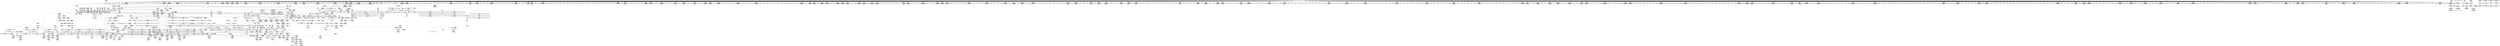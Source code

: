 digraph {
	CE0x58ebee0 [shape=record,shape=Mrecord,label="{CE0x58ebee0|272:_i8*,_:_CRE_1217,1218_}"]
	CE0x58e1630 [shape=record,shape=Mrecord,label="{CE0x58e1630|8:_i32,_:_CRE_73,74_}"]
	CE0x58dd020 [shape=record,shape=Mrecord,label="{CE0x58dd020|272:_i8*,_:_CRE_1661,1662_}"]
	CE0x58c8930 [shape=record,shape=Mrecord,label="{CE0x58c8930|selinux_quotactl:tmp32|security/selinux/hooks.c,2039|*SummSource*}"]
	CE0x585ddf0 [shape=record,shape=Mrecord,label="{CE0x585ddf0|selinux_quotactl:call9|security/selinux/hooks.c,2028}"]
	CE0x58d5f50 [shape=record,shape=Mrecord,label="{CE0x58d5f50|272:_i8*,_:_CRE_1334,1335_}"]
	CE0x58e9980 [shape=record,shape=Mrecord,label="{CE0x58e9980|272:_i8*,_:_CRE_640,648_|*MultipleSource*|Function::selinux_quotactl&Arg::sb::|Function::superblock_has_perm&Arg::sb::|security/selinux/hooks.c,1865}"]
	CE0x5876660 [shape=record,shape=Mrecord,label="{CE0x5876660|selinux_quotactl:if.then|*SummSink*}"]
	CE0x5913c30 [shape=record,shape=Mrecord,label="{CE0x5913c30|i32_1|*Constant*|*SummSink*}"]
	CE0x58cc930 [shape=record,shape=Mrecord,label="{CE0x58cc930|i32_16|*Constant*|*SummSource*}"]
	CE0x58739e0 [shape=record,shape=Mrecord,label="{CE0x58739e0|selinux_quotactl:tmp23|security/selinux/hooks.c,2019|*SummSource*}"]
	CE0x590e2c0 [shape=record,shape=Mrecord,label="{CE0x590e2c0|8:_i32,_:_CRE_212,213_}"]
	CE0x58ccdc0 [shape=record,shape=Mrecord,label="{CE0x58ccdc0|272:_i8*,_:_CRE_0,8_|*MultipleSource*|Function::selinux_quotactl&Arg::sb::|Function::superblock_has_perm&Arg::sb::|security/selinux/hooks.c,1865}"]
	CE0x58c36a0 [shape=record,shape=Mrecord,label="{CE0x58c36a0|272:_i8*,_:_CRE_592,593_}"]
	CE0x58e8660 [shape=record,shape=Mrecord,label="{CE0x58e8660|272:_i8*,_:_CRE_615,616_}"]
	CE0x58d32e0 [shape=record,shape=Mrecord,label="{CE0x58d32e0|272:_i8*,_:_CRE_1274,1275_}"]
	CE0x590b0c0 [shape=record,shape=Mrecord,label="{CE0x590b0c0|8:_i32,_:_CRE_53,54_}"]
	CE0x590b7c0 [shape=record,shape=Mrecord,label="{CE0x590b7c0|8:_i32,_:_CRE_60,61_}"]
	CE0x59120e0 [shape=record,shape=Mrecord,label="{CE0x59120e0|8:_i32,_:_CRE_271,272_}"]
	CE0x5886ba0 [shape=record,shape=Mrecord,label="{CE0x5886ba0|272:_i8*,_:_CRE_393,394_}"]
	CE0x6da2b70 [shape=record,shape=Mrecord,label="{CE0x6da2b70|_call_void_lockdep_rcu_suspicious(i8*_getelementptr_inbounds_(_25_x_i8_,_25_x_i8_*_.str3,_i32_0,_i32_0),_i32_2016,_i8*_getelementptr_inbounds_(_45_x_i8_,_45_x_i8_*_.str12,_i32_0,_i32_0))_#10,_!dbg_!27731|security/selinux/hooks.c,2016|*SummSource*}"]
	CE0x58c2160 [shape=record,shape=Mrecord,label="{CE0x58c2160|272:_i8*,_:_CRE_572,573_}"]
	CE0x58ec540 [shape=record,shape=Mrecord,label="{CE0x58ec540|272:_i8*,_:_CRE_1223,1224_}"]
	CE0x58e0320 [shape=record,shape=Mrecord,label="{CE0x58e0320|272:_i8*,_:_CRE_1792,1800_|*MultipleSource*|Function::selinux_quotactl&Arg::sb::|Function::superblock_has_perm&Arg::sb::|security/selinux/hooks.c,1865}"]
	CE0x58a4f60 [shape=record,shape=Mrecord,label="{CE0x58a4f60|cred_sid:bb|*SummSource*}"]
	CE0x58a72f0 [shape=record,shape=Mrecord,label="{CE0x58a72f0|cred_sid:sid|security/selinux/hooks.c,197}"]
	CE0x5854950 [shape=record,shape=Mrecord,label="{CE0x5854950|selinux_quotactl:if.end|*SummSink*}"]
	CE0x58e2730 [shape=record,shape=Mrecord,label="{CE0x58e2730|8:_i32,_:_CRE_90,91_}"]
	"CONST[source:0(mediator),value:2(dynamic)][purpose:{subject}][SrcIdx:3]"
	CE0x585faf0 [shape=record,shape=Mrecord,label="{CE0x585faf0|selinux_quotactl:cred4|security/selinux/hooks.c,2016|*SummSink*}"]
	CE0x5912740 [shape=record,shape=Mrecord,label="{CE0x5912740|8:_i32,_:_CRE_277,278_}"]
	CE0x58a4810 [shape=record,shape=Mrecord,label="{CE0x58a4810|_ret_i32_%retval.0,_!dbg_!27728|security/selinux/avc.c,775|*SummSource*}"]
	CE0x58e9a90 [shape=record,shape=Mrecord,label="{CE0x58e9a90|272:_i8*,_:_CRE_648,656_|*MultipleSource*|Function::selinux_quotactl&Arg::sb::|Function::superblock_has_perm&Arg::sb::|security/selinux/hooks.c,1865}"]
	CE0x58e9210 [shape=record,shape=Mrecord,label="{CE0x58e9210|272:_i8*,_:_CRE_626,627_}"]
	CE0x58d3610 [shape=record,shape=Mrecord,label="{CE0x58d3610|272:_i8*,_:_CRE_1277,1278_}"]
	CE0x58c6d50 [shape=record,shape=Mrecord,label="{CE0x58c6d50|selinux_quotactl:tmp30|security/selinux/hooks.c,2036}"]
	CE0x58e7380 [shape=record,shape=Mrecord,label="{CE0x58e7380|272:_i8*,_:_CRE_458,459_}"]
	CE0x5910ed0 [shape=record,shape=Mrecord,label="{CE0x5910ed0|8:_i32,_:_CRE_254,255_}"]
	CE0x58bec60 [shape=record,shape=Mrecord,label="{CE0x58bec60|get_current:tmp4|./arch/x86/include/asm/current.h,14|*SummSource*}"]
	CE0x58c2380 [shape=record,shape=Mrecord,label="{CE0x58c2380|272:_i8*,_:_CRE_574,575_}"]
	CE0x58c72f0 [shape=record,shape=Mrecord,label="{CE0x58c72f0|selinux_quotactl:rc.0}"]
	CE0x58cedc0 [shape=record,shape=Mrecord,label="{CE0x58cedc0|272:_i8*,_:_CRE_144,152_|*MultipleSource*|Function::selinux_quotactl&Arg::sb::|Function::superblock_has_perm&Arg::sb::|security/selinux/hooks.c,1865}"]
	CE0x58c3bf0 [shape=record,shape=Mrecord,label="{CE0x58c3bf0|272:_i8*,_:_CRE_597,598_}"]
	CE0x58646e0 [shape=record,shape=Mrecord,label="{CE0x58646e0|GLOBAL:get_current|*Constant*}"]
	CE0x5887200 [shape=record,shape=Mrecord,label="{CE0x5887200|272:_i8*,_:_CRE_398,399_}"]
	CE0x586eec0 [shape=record,shape=Mrecord,label="{CE0x586eec0|i32_8388610|*Constant*|*SummSink*}"]
	CE0x5873250 [shape=record,shape=Mrecord,label="{CE0x5873250|GLOBAL:__llvm_gcov_indirect_counter_increment|*Constant*|*SummSource*}"]
	CE0x58e0a90 [shape=record,shape=Mrecord,label="{CE0x58e0a90|i64*_getelementptr_inbounds_(_2_x_i64_,_2_x_i64_*___llvm_gcov_ctr98,_i64_0,_i64_1)|*Constant*|*SummSink*}"]
	CE0x58536b0 [shape=record,shape=Mrecord,label="{CE0x58536b0|selinux_quotactl:if.end8|*SummSource*}"]
	CE0x58458b0 [shape=record,shape=Mrecord,label="{CE0x58458b0|selinux_quotactl:if.end8|*SummSink*}"]
	CE0x58da090 [shape=record,shape=Mrecord,label="{CE0x58da090|272:_i8*,_:_CRE_1617,1618_}"]
	CE0x5884e20 [shape=record,shape=Mrecord,label="{CE0x5884e20|__llvm_gcov_indirect_counter_increment:pred}"]
	CE0x590a420 [shape=record,shape=Mrecord,label="{CE0x590a420|8:_i32,_:_CRE_40,41_}"]
	CE0x5866390 [shape=record,shape=Mrecord,label="{CE0x5866390|get_current:tmp4|./arch/x86/include/asm/current.h,14|*SummSink*}"]
	CE0x5845160 [shape=record,shape=Mrecord,label="{CE0x5845160|_call_void_mcount()_#3|*SummSink*}"]
	CE0x58610b0 [shape=record,shape=Mrecord,label="{CE0x58610b0|selinux_quotactl:land.lhs.true2|*SummSink*}"]
	CE0x5912a70 [shape=record,shape=Mrecord,label="{CE0x5912a70|i32_(i32,_i32,_i16,_i32,_%struct.common_audit_data*)*_bitcast_(i32_(i32,_i32,_i16,_i32,_%struct.common_audit_data.495*)*_avc_has_perm_to_i32_(i32,_i32,_i16,_i32,_%struct.common_audit_data*)*)|*Constant*}"]
	CE0x5873b10 [shape=record,shape=Mrecord,label="{CE0x5873b10|selinux_quotactl:tmp23|security/selinux/hooks.c,2019|*SummSink*}"]
	CE0x5880640 [shape=record,shape=Mrecord,label="{CE0x5880640|0:_i64*,_array:_GCR___llvm_gcda_edge_table149_internal_unnamed_addr_constant_3_x_i64*_i64*_getelementptr_inbounds_(_27_x_i64_,_27_x_i64_*___llvm_gcov_ctr148,_i64_0,_i64_13),_i64*_getelementptr_inbounds_(_27_x_i64_,_27_x_i64_*___llvm_gcov_ctr148,_i64_0,_i64_18),_i64*_getelementptr_inbounds_(_27_x_i64_,_27_x_i64_*___llvm_gcov_ctr148,_i64_0,_i64_21)_:_elem_0::}"]
	CE0x58eb340 [shape=record,shape=Mrecord,label="{CE0x58eb340|272:_i8*,_:_CRE_1208,1209_}"]
	CE0x5855030 [shape=record,shape=Mrecord,label="{CE0x5855030|i64_1|*Constant*|*SummSink*}"]
	CE0x5872c70 [shape=record,shape=Mrecord,label="{CE0x5872c70|__llvm_gcov_indirect_counter_increment:predecessor|Function::__llvm_gcov_indirect_counter_increment&Arg::predecessor::}"]
	CE0x58a94c0 [shape=record,shape=Mrecord,label="{CE0x58a94c0|superblock_has_perm:perms|Function::superblock_has_perm&Arg::perms::|*SummSource*}"]
	CE0x5885200 [shape=record,shape=Mrecord,label="{CE0x5885200|superblock_has_perm:tmp6|security/selinux/hooks.c,1866|*SummSink*}"]
	CE0x58a0140 [shape=record,shape=Mrecord,label="{CE0x58a0140|i32_22|*Constant*|*SummSource*}"]
	CE0x58ec210 [shape=record,shape=Mrecord,label="{CE0x58ec210|272:_i8*,_:_CRE_1220,1221_}"]
	CE0x58dd790 [shape=record,shape=Mrecord,label="{CE0x58dd790|272:_i8*,_:_CRE_1668,1669_}"]
	CE0x58ca3a0 [shape=record,shape=Mrecord,label="{CE0x58ca3a0|i64*_getelementptr_inbounds_(_27_x_i64_,_27_x_i64_*___llvm_gcov_ctr148,_i64_0,_i64_26)|*Constant*|*SummSink*}"]
	CE0x58cc9c0 [shape=record,shape=Mrecord,label="{CE0x58cc9c0|i32_16|*Constant*|*SummSink*}"]
	CE0x58c4030 [shape=record,shape=Mrecord,label="{CE0x58c4030|272:_i8*,_:_CRE_601,602_}"]
	CE0x590e560 [shape=record,shape=Mrecord,label="{CE0x590e560|8:_i32,_:_CRE_215,216_}"]
	CE0x58d4440 [shape=record,shape=Mrecord,label="{CE0x58d4440|272:_i8*,_:_CRE_1308,1309_}"]
	CE0x58f38f0 [shape=record,shape=Mrecord,label="{CE0x58f38f0|272:_i8*,_:_CRE_2248,2256_|*MultipleSource*|Function::selinux_quotactl&Arg::sb::|Function::superblock_has_perm&Arg::sb::|security/selinux/hooks.c,1865}"]
	CE0x58cf6d0 [shape=record,shape=Mrecord,label="{CE0x58cf6d0|272:_i8*,_:_CRE_192,200_|*MultipleSource*|Function::selinux_quotactl&Arg::sb::|Function::superblock_has_perm&Arg::sb::|security/selinux/hooks.c,1865}"]
	CE0x58dcf10 [shape=record,shape=Mrecord,label="{CE0x58dcf10|272:_i8*,_:_CRE_1660,1661_}"]
	CE0x5885100 [shape=record,shape=Mrecord,label="{CE0x5885100|get_current:tmp4|./arch/x86/include/asm/current.h,14}"]
	CE0x58df2a0 [shape=record,shape=Mrecord,label="{CE0x58df2a0|272:_i8*,_:_CRE_1720,1728_|*MultipleSource*|Function::selinux_quotactl&Arg::sb::|Function::superblock_has_perm&Arg::sb::|security/selinux/hooks.c,1865}"]
	CE0x58e65b0 [shape=record,shape=Mrecord,label="{CE0x58e65b0|272:_i8*,_:_CRE_445,446_}"]
	CE0x58cacc0 [shape=record,shape=Mrecord,label="{CE0x58cacc0|selinux_quotactl:tmp35|security/selinux/hooks.c,2040|*SummSink*}"]
	CE0x58db370 [shape=record,shape=Mrecord,label="{CE0x58db370|272:_i8*,_:_CRE_1634,1635_}"]
	CE0x590a9c0 [shape=record,shape=Mrecord,label="{CE0x590a9c0|8:_i32,_:_CRE_46,47_}"]
	CE0x590fff0 [shape=record,shape=Mrecord,label="{CE0x590fff0|8:_i32,_:_CRE_240,241_}"]
	CE0x58c6f60 [shape=record,shape=Mrecord,label="{CE0x58c6f60|i64*_getelementptr_inbounds_(_27_x_i64_,_27_x_i64_*___llvm_gcov_ctr148,_i64_0,_i64_24)|*Constant*|*SummSource*}"]
	CE0x58c43e0 [shape=record,shape=Mrecord,label="{CE0x58c43e0|__llvm_gcov_indirect_counter_increment:tmp2|*SummSource*}"]
	CE0x5880920 [shape=record,shape=Mrecord,label="{CE0x5880920|_call_void___llvm_gcov_indirect_counter_increment(i32*___llvm_gcov_global_state_pred150,_i64**_getelementptr_inbounds_(_3_x_i64*_,_3_x_i64*_*___llvm_gcda_edge_table149,_i64_0,_i64_1)),_!dbg_!27749|security/selinux/hooks.c,2028|*SummSource*}"]
	CE0x58e2d30 [shape=record,shape=Mrecord,label="{CE0x58e2d30|8:_i32,_:_CRE_96,97_}"]
	CE0x5886990 [shape=record,shape=Mrecord,label="{CE0x5886990|272:_i8*,_:_CRE_392,393_}"]
	CE0x58e4d40 [shape=record,shape=Mrecord,label="{CE0x58e4d40|272:_i8*,_:_CRE_422,423_}"]
	CE0x58ee1f0 [shape=record,shape=Mrecord,label="{CE0x58ee1f0|272:_i8*,_:_CRE_1250,1251_}"]
	CE0x58c8cc0 [shape=record,shape=Mrecord,label="{CE0x58c8cc0|selinux_quotactl:tmp33|security/selinux/hooks.c,2039}"]
	CE0x5869120 [shape=record,shape=Mrecord,label="{CE0x5869120|272:_i8*,_:_CRE_64,72_|*MultipleSource*|Function::selinux_quotactl&Arg::sb::|Function::superblock_has_perm&Arg::sb::|security/selinux/hooks.c,1865}"]
	CE0x58d7270 [shape=record,shape=Mrecord,label="{CE0x58d7270|272:_i8*,_:_CRE_1352,1353_}"]
	CE0x58e8220 [shape=record,shape=Mrecord,label="{CE0x58e8220|272:_i8*,_:_CRE_611,612_}"]
	CE0x58e78d0 [shape=record,shape=Mrecord,label="{CE0x58e78d0|272:_i8*,_:_CRE_602,603_}"]
	CE0x5897cc0 [shape=record,shape=Mrecord,label="{CE0x5897cc0|i32_512|*Constant*|*SummSink*}"]
	CE0x585cb80 [shape=record,shape=Mrecord,label="{CE0x585cb80|selinux_quotactl:tmp25|security/selinux/hooks.c,2020|*SummSink*}"]
	CE0x58c0c60 [shape=record,shape=Mrecord,label="{CE0x58c0c60|272:_i8*,_:_CRE_536,540_|*MultipleSource*|Function::selinux_quotactl&Arg::sb::|Function::superblock_has_perm&Arg::sb::|security/selinux/hooks.c,1865}"]
	CE0x58589b0 [shape=record,shape=Mrecord,label="{CE0x58589b0|i64_4|*Constant*}"]
	CE0x58e9c60 [shape=record,shape=Mrecord,label="{CE0x58e9c60|272:_i8*,_:_CRE_656,664_|*MultipleSource*|Function::selinux_quotactl&Arg::sb::|Function::superblock_has_perm&Arg::sb::|security/selinux/hooks.c,1865}"]
	CE0x5899290 [shape=record,shape=Mrecord,label="{CE0x5899290|_call_void___llvm_gcov_indirect_counter_increment(i32*___llvm_gcov_global_state_pred150,_i64**_getelementptr_inbounds_(_3_x_i64*_,_3_x_i64*_*___llvm_gcda_edge_table149,_i64_0,_i64_0)),_!dbg_!27756|security/selinux/hooks.c,2036|*SummSink*}"]
	CE0x5863f40 [shape=record,shape=Mrecord,label="{CE0x5863f40|cred_sid:tmp|*SummSink*}"]
	CE0x5886570 [shape=record,shape=Mrecord,label="{CE0x5886570|272:_i8*,_:_CRE_376,380_|*MultipleSource*|Function::selinux_quotactl&Arg::sb::|Function::superblock_has_perm&Arg::sb::|security/selinux/hooks.c,1865}"]
	CE0x58cf160 [shape=record,shape=Mrecord,label="{CE0x58cf160|272:_i8*,_:_CRE_160,176_|*MultipleSource*|Function::selinux_quotactl&Arg::sb::|Function::superblock_has_perm&Arg::sb::|security/selinux/hooks.c,1865}"]
	CE0x589f310 [shape=record,shape=Mrecord,label="{CE0x589f310|i64*_getelementptr_inbounds_(_2_x_i64_,_2_x_i64_*___llvm_gcov_ctr131,_i64_0,_i64_1)|*Constant*}"]
	CE0x58d4d40 [shape=record,shape=Mrecord,label="{CE0x58d4d40|272:_i8*,_:_CRE_1317,1318_}"]
	CE0x5881ae0 [shape=record,shape=Mrecord,label="{CE0x5881ae0|selinux_quotactl:tmp11|security/selinux/hooks.c,2016}"]
	CE0x58e9870 [shape=record,shape=Mrecord,label="{CE0x58e9870|272:_i8*,_:_CRE_632,640_|*MultipleSource*|Function::selinux_quotactl&Arg::sb::|Function::superblock_has_perm&Arg::sb::|security/selinux/hooks.c,1865}"]
	CE0x585b940 [shape=record,shape=Mrecord,label="{CE0x585b940|i64*_getelementptr_inbounds_(_27_x_i64_,_27_x_i64_*___llvm_gcov_ctr148,_i64_0,_i64_8)|*Constant*}"]
	CE0x58cfaf0 [shape=record,shape=Mrecord,label="{CE0x58cfaf0|i64*_getelementptr_inbounds_(_2_x_i64_,_2_x_i64_*___llvm_gcov_ctr131,_i64_0,_i64_0)|*Constant*|*SummSink*}"]
	CE0x590aac0 [shape=record,shape=Mrecord,label="{CE0x590aac0|8:_i32,_:_CRE_47,48_}"]
	CE0x588e520 [shape=record,shape=Mrecord,label="{CE0x588e520|selinux_quotactl:tmp7|security/selinux/hooks.c,2016|*SummSink*}"]
	CE0x58e3d50 [shape=record,shape=Mrecord,label="{CE0x58e3d50|272:_i8*,_:_CRE_407,408_}"]
	CE0x58622d0 [shape=record,shape=Mrecord,label="{CE0x58622d0|_ret_void|*SummSource*}"]
	CE0x5856690 [shape=record,shape=Mrecord,label="{CE0x5856690|i64_4|*Constant*|*SummSink*}"]
	CE0x58da8d0 [shape=record,shape=Mrecord,label="{CE0x58da8d0|272:_i8*,_:_CRE_1624,1625_}"]
	CE0x589a990 [shape=record,shape=Mrecord,label="{CE0x589a990|i64*_getelementptr_inbounds_(_27_x_i64_,_27_x_i64_*___llvm_gcov_ctr148,_i64_0,_i64_23)|*Constant*|*SummSink*}"]
	CE0x58f2980 [shape=record,shape=Mrecord,label="{CE0x58f2980|272:_i8*,_:_CRE_1888,1896_|*MultipleSource*|Function::selinux_quotactl&Arg::sb::|Function::superblock_has_perm&Arg::sb::|security/selinux/hooks.c,1865}"]
	CE0x58ee520 [shape=record,shape=Mrecord,label="{CE0x58ee520|272:_i8*,_:_CRE_1253,1254_}"]
	CE0x585ab40 [shape=record,shape=Mrecord,label="{CE0x585ab40|i32_8388614|*Constant*|*SummSource*}"]
	CE0x58a4690 [shape=record,shape=Mrecord,label="{CE0x58a4690|avc_has_perm:auditdata|Function::avc_has_perm&Arg::auditdata::|*SummSink*}"]
	CE0x58a9a90 [shape=record,shape=Mrecord,label="{CE0x58a9a90|_ret_i32_%call2,_!dbg_!27722|security/selinux/hooks.c,1866}"]
	CE0x58e8550 [shape=record,shape=Mrecord,label="{CE0x58e8550|272:_i8*,_:_CRE_614,615_}"]
	CE0x589fa30 [shape=record,shape=Mrecord,label="{CE0x589fa30|cred_sid:tmp3|*SummSink*}"]
	CE0x58a3cb0 [shape=record,shape=Mrecord,label="{CE0x58a3cb0|avc_has_perm:tclass|Function::avc_has_perm&Arg::tclass::}"]
	CE0x58e76b0 [shape=record,shape=Mrecord,label="{CE0x58e76b0|272:_i8*,_:_CRE_461,462_}"]
	CE0x58c3370 [shape=record,shape=Mrecord,label="{CE0x58c3370|272:_i8*,_:_CRE_589,590_}"]
	CE0x585a1d0 [shape=record,shape=Mrecord,label="{CE0x585a1d0|GLOBAL:lockdep_rcu_suspicious|*Constant*|*SummSource*}"]
	CE0x586ce60 [shape=record,shape=Mrecord,label="{CE0x586ce60|cred_sid:tmp5|security/selinux/hooks.c,196}"]
	CE0x5874dd0 [shape=record,shape=Mrecord,label="{CE0x5874dd0|selinux_quotactl:tmp4|security/selinux/hooks.c,2016}"]
	CE0x5851150 [shape=record,shape=Mrecord,label="{CE0x5851150|selinux_quotactl:call3|security/selinux/hooks.c,2016}"]
	CE0x587fc80 [shape=record,shape=Mrecord,label="{CE0x587fc80|272:_i8*,_:_CRE_296,304_|*MultipleSource*|Function::selinux_quotactl&Arg::sb::|Function::superblock_has_perm&Arg::sb::|security/selinux/hooks.c,1865}"]
	CE0x58db8c0 [shape=record,shape=Mrecord,label="{CE0x58db8c0|272:_i8*,_:_CRE_1639,1640_}"]
	CE0x58d8ae0 [shape=record,shape=Mrecord,label="{CE0x58d8ae0|272:_i8*,_:_CRE_1375,1376_}"]
	CE0x58e2530 [shape=record,shape=Mrecord,label="{CE0x58e2530|8:_i32,_:_CRE_88,89_}"]
	CE0x585fca0 [shape=record,shape=Mrecord,label="{CE0x585fca0|selinux_quotactl:tmp19|security/selinux/hooks.c,2016}"]
	CE0x58c6ae0 [shape=record,shape=Mrecord,label="{CE0x58c6ae0|i64**_getelementptr_inbounds_(_3_x_i64*_,_3_x_i64*_*___llvm_gcda_edge_table149,_i64_0,_i64_0)|*Constant*|*SummSource*}"]
	CE0x5866df0 [shape=record,shape=Mrecord,label="{CE0x5866df0|selinux_quotactl:tmp9|security/selinux/hooks.c,2016|*SummSink*}"]
	CE0x58c7090 [shape=record,shape=Mrecord,label="{CE0x58c7090|i64*_getelementptr_inbounds_(_27_x_i64_,_27_x_i64_*___llvm_gcov_ctr148,_i64_0,_i64_24)|*Constant*|*SummSink*}"]
	CE0x58e1430 [shape=record,shape=Mrecord,label="{CE0x58e1430|8:_i32,_:_CRE_71,72_}"]
	CE0x58a6270 [shape=record,shape=Mrecord,label="{CE0x58a6270|superblock_has_perm:call2|security/selinux/hooks.c,1866|*SummSource*}"]
	CE0x587f160 [shape=record,shape=Mrecord,label="{CE0x587f160|272:_i8*,_:_CRE_256,264_|*MultipleSource*|Function::selinux_quotactl&Arg::sb::|Function::superblock_has_perm&Arg::sb::|security/selinux/hooks.c,1865}"]
	CE0x58e8ff0 [shape=record,shape=Mrecord,label="{CE0x58e8ff0|272:_i8*,_:_CRE_624,625_}"]
	CE0x58cf500 [shape=record,shape=Mrecord,label="{CE0x58cf500|272:_i8*,_:_CRE_184,188_|*MultipleSource*|Function::selinux_quotactl&Arg::sb::|Function::superblock_has_perm&Arg::sb::|security/selinux/hooks.c,1865}"]
	CE0x590aec0 [shape=record,shape=Mrecord,label="{CE0x590aec0|8:_i32,_:_CRE_51,52_}"]
	CE0x5910100 [shape=record,shape=Mrecord,label="{CE0x5910100|8:_i32,_:_CRE_241,242_}"]
	CE0x58cd450 [shape=record,shape=Mrecord,label="{CE0x58cd450|i64*_getelementptr_inbounds_(_2_x_i64_,_2_x_i64_*___llvm_gcov_ctr98,_i64_0,_i64_0)|*Constant*|*SummSink*}"]
	CE0x5858520 [shape=record,shape=Mrecord,label="{CE0x5858520|selinux_quotactl:do.end|*SummSink*}"]
	CE0x58e7ab0 [shape=record,shape=Mrecord,label="{CE0x58e7ab0|272:_i8*,_:_CRE_604,605_}"]
	CE0x58635d0 [shape=record,shape=Mrecord,label="{CE0x58635d0|GLOBAL:get_current|*Constant*|*SummSource*}"]
	CE0x58f17b0 [shape=record,shape=Mrecord,label="{CE0x58f17b0|272:_i8*,_:_CRE_1848,1856_|*MultipleSource*|Function::selinux_quotactl&Arg::sb::|Function::superblock_has_perm&Arg::sb::|security/selinux/hooks.c,1865}"]
	CE0x5883630 [shape=record,shape=Mrecord,label="{CE0x5883630|i64*_getelementptr_inbounds_(_27_x_i64_,_27_x_i64_*___llvm_gcov_ctr148,_i64_0,_i64_1)|*Constant*|*SummSink*}"]
	CE0x58c2f30 [shape=record,shape=Mrecord,label="{CE0x58c2f30|272:_i8*,_:_CRE_585,586_}"]
	CE0x584f8f0 [shape=record,shape=Mrecord,label="{CE0x584f8f0|selinux_quotactl:do.body|*SummSource*}"]
	CE0x58f2650 [shape=record,shape=Mrecord,label="{CE0x58f2650|272:_i8*,_:_CRE_1878,1879_}"]
	CE0x590c4e0 [shape=record,shape=Mrecord,label="{CE0x590c4e0|8:_i32,_:_CRE_103,104_}"]
	CE0x58c91e0 [shape=record,shape=Mrecord,label="{CE0x58c91e0|selinux_quotactl:tmp33|security/selinux/hooks.c,2039|*SummSink*}"]
	CE0x5899580 [shape=record,shape=Mrecord,label="{CE0x5899580|_call_void___llvm_gcov_indirect_counter_increment(i32*___llvm_gcov_global_state_pred150,_i64**_getelementptr_inbounds_(_3_x_i64*_,_3_x_i64*_*___llvm_gcda_edge_table149,_i64_0,_i64_2)),_!dbg_!27753|security/selinux/hooks.c,2033|*SummSink*}"]
	CE0x58c6bc0 [shape=record,shape=Mrecord,label="{CE0x58c6bc0|i64*_getelementptr_inbounds_(_27_x_i64_,_27_x_i64_*___llvm_gcov_ctr148,_i64_0,_i64_24)|*Constant*}"]
	CE0x58c4480 [shape=record,shape=Mrecord,label="{CE0x58c4480|__llvm_gcov_indirect_counter_increment:exit|*SummSource*}"]
	CE0x5912c90 [shape=record,shape=Mrecord,label="{CE0x5912c90|superblock_has_perm:tmp6|security/selinux/hooks.c,1866|*SummSource*}"]
	CE0x590a8c0 [shape=record,shape=Mrecord,label="{CE0x590a8c0|8:_i32,_:_CRE_45,46_}"]
	CE0x58d9c70 [shape=record,shape=Mrecord,label="{CE0x58d9c70|272:_i8*,_:_CRE_1608,1612_|*MultipleSource*|Function::selinux_quotactl&Arg::sb::|Function::superblock_has_perm&Arg::sb::|security/selinux/hooks.c,1865}"]
	CE0x58f2410 [shape=record,shape=Mrecord,label="{CE0x58f2410|272:_i8*,_:_CRE_1875,1876_}"]
	CE0x590eab0 [shape=record,shape=Mrecord,label="{CE0x590eab0|8:_i32,_:_CRE_220,221_}"]
	CE0x58c0010 [shape=record,shape=Mrecord,label="{CE0x58c0010|272:_i8*,_:_CRE_480,488_|*MultipleSource*|Function::selinux_quotactl&Arg::sb::|Function::superblock_has_perm&Arg::sb::|security/selinux/hooks.c,1865}"]
	CE0x589f250 [shape=record,shape=Mrecord,label="{CE0x589f250|cred_sid:tmp1|*SummSource*}"]
	CE0x590c5f0 [shape=record,shape=Mrecord,label="{CE0x590c5f0|8:_i32,_:_CRE_104,112_|*MultipleSource*|*LoadInst*|security/selinux/hooks.c,1865|security/selinux/hooks.c,1865|security/selinux/hooks.c,1866}"]
	CE0x58ec430 [shape=record,shape=Mrecord,label="{CE0x58ec430|272:_i8*,_:_CRE_1222,1223_}"]
	CE0x586de70 [shape=record,shape=Mrecord,label="{CE0x586de70|selinux_quotactl:sb|Function::selinux_quotactl&Arg::sb::|*SummSource*}"]
	CE0x58656e0 [shape=record,shape=Mrecord,label="{CE0x58656e0|i32_8388613|*Constant*|*SummSource*}"]
	CE0x5885910 [shape=record,shape=Mrecord,label="{CE0x5885910|272:_i8*,_:_CRE_328,336_|*MultipleSource*|Function::selinux_quotactl&Arg::sb::|Function::superblock_has_perm&Arg::sb::|security/selinux/hooks.c,1865}"]
	CE0x58e47f0 [shape=record,shape=Mrecord,label="{CE0x58e47f0|272:_i8*,_:_CRE_417,418_}"]
	CE0x58d53a0 [shape=record,shape=Mrecord,label="{CE0x58d53a0|272:_i8*,_:_CRE_1323,1324_}"]
	CE0x58c7490 [shape=record,shape=Mrecord,label="{CE0x58c7490|selinux_quotactl:tmp31|security/selinux/hooks.c,2036}"]
	CE0x58e0530 [shape=record,shape=Mrecord,label="{CE0x58e0530|272:_i8*,_:_CRE_1800,1804_|*MultipleSource*|Function::selinux_quotactl&Arg::sb::|Function::superblock_has_perm&Arg::sb::|security/selinux/hooks.c,1865}"]
	CE0x58e5c20 [shape=record,shape=Mrecord,label="{CE0x58e5c20|272:_i8*,_:_CRE_436,437_}"]
	CE0x5911a80 [shape=record,shape=Mrecord,label="{CE0x5911a80|8:_i32,_:_CRE_265,266_}"]
	CE0x58cd5e0 [shape=record,shape=Mrecord,label="{CE0x58cd5e0|i64*_getelementptr_inbounds_(_2_x_i64_,_2_x_i64_*___llvm_gcov_ctr151,_i64_0,_i64_1)|*Constant*}"]
	CE0x58d7d10 [shape=record,shape=Mrecord,label="{CE0x58d7d10|272:_i8*,_:_CRE_1362,1363_}"]
	CE0x590b9c0 [shape=record,shape=Mrecord,label="{CE0x590b9c0|8:_i32,_:_CRE_62,63_}"]
	CE0x5854a00 [shape=record,shape=Mrecord,label="{CE0x5854a00|i64_5|*Constant*|*SummSink*}"]
	CE0x58df060 [shape=record,shape=Mrecord,label="{CE0x58df060|272:_i8*,_:_CRE_1712,1720_|*MultipleSource*|Function::selinux_quotactl&Arg::sb::|Function::superblock_has_perm&Arg::sb::|security/selinux/hooks.c,1865}"]
	CE0x58ea2c0 [shape=record,shape=Mrecord,label="{CE0x58ea2c0|272:_i8*,_:_CRE_680,696_|*MultipleSource*|Function::selinux_quotactl&Arg::sb::|Function::superblock_has_perm&Arg::sb::|security/selinux/hooks.c,1865}"]
	CE0x590b6c0 [shape=record,shape=Mrecord,label="{CE0x590b6c0|8:_i32,_:_CRE_59,60_}"]
	CE0x58debc0 [shape=record,shape=Mrecord,label="{CE0x58debc0|272:_i8*,_:_CRE_1687,1688_}"]
	CE0x58c25a0 [shape=record,shape=Mrecord,label="{CE0x58c25a0|272:_i8*,_:_CRE_576,577_}"]
	CE0x58d2fb0 [shape=record,shape=Mrecord,label="{CE0x58d2fb0|272:_i8*,_:_CRE_1271,1272_}"]
	CE0x5859d40 [shape=record,shape=Mrecord,label="{CE0x5859d40|superblock_has_perm:entry}"]
	CE0x589a860 [shape=record,shape=Mrecord,label="{CE0x589a860|i64*_getelementptr_inbounds_(_27_x_i64_,_27_x_i64_*___llvm_gcov_ctr148,_i64_0,_i64_23)|*Constant*|*SummSource*}"]
	CE0x58dd130 [shape=record,shape=Mrecord,label="{CE0x58dd130|272:_i8*,_:_CRE_1662,1663_}"]
	CE0x58a3d20 [shape=record,shape=Mrecord,label="{CE0x58a3d20|avc_has_perm:tclass|Function::avc_has_perm&Arg::tclass::|*SummSource*}"]
	CE0x58d11f0 [shape=record,shape=Mrecord,label="{CE0x58d11f0|cred_sid:cred|Function::cred_sid&Arg::cred::}"]
	CE0x5911530 [shape=record,shape=Mrecord,label="{CE0x5911530|8:_i32,_:_CRE_260,261_}"]
	CE0x585ac30 [shape=record,shape=Mrecord,label="{CE0x585ac30|i32_8388614|*Constant*|*SummSink*}"]
	CE0x58da6b0 [shape=record,shape=Mrecord,label="{CE0x58da6b0|272:_i8*,_:_CRE_1622,1623_}"]
	CE0x58a96b0 [shape=record,shape=Mrecord,label="{CE0x58a96b0|%struct.common_audit_data*_null|*Constant*|*SummSource*}"]
	CE0x58d7e20 [shape=record,shape=Mrecord,label="{CE0x58d7e20|272:_i8*,_:_CRE_1363,1364_}"]
	CE0x58d6390 [shape=record,shape=Mrecord,label="{CE0x58d6390|272:_i8*,_:_CRE_1338,1339_}"]
	CE0x58d3830 [shape=record,shape=Mrecord,label="{CE0x58d3830|272:_i8*,_:_CRE_1279,1280_}"]
	CE0x5877940 [shape=record,shape=Mrecord,label="{CE0x5877940|selinux_quotactl:tmp21|security/selinux/hooks.c,2019|*SummSink*}"]
	CE0x58a8ba0 [shape=record,shape=Mrecord,label="{CE0x58a8ba0|superblock_has_perm:sb|Function::superblock_has_perm&Arg::sb::|*SummSink*}"]
	CE0x58d56d0 [shape=record,shape=Mrecord,label="{CE0x58d56d0|272:_i8*,_:_CRE_1326,1327_}"]
	CE0x586ced0 [shape=record,shape=Mrecord,label="{CE0x586ced0|cred_sid:tmp4|*LoadInst*|security/selinux/hooks.c,196|*SummSink*}"]
	CE0x58e2430 [shape=record,shape=Mrecord,label="{CE0x58e2430|8:_i32,_:_CRE_87,88_}"]
	CE0x590da90 [shape=record,shape=Mrecord,label="{CE0x590da90|8:_i32,_:_CRE_200,208_|*MultipleSource*|*LoadInst*|security/selinux/hooks.c,1865|security/selinux/hooks.c,1865|security/selinux/hooks.c,1866}"]
	CE0x58e5180 [shape=record,shape=Mrecord,label="{CE0x58e5180|272:_i8*,_:_CRE_426,427_}"]
	CE0x5910980 [shape=record,shape=Mrecord,label="{CE0x5910980|8:_i32,_:_CRE_249,250_}"]
	CE0x590fcc0 [shape=record,shape=Mrecord,label="{CE0x590fcc0|8:_i32,_:_CRE_237,238_}"]
	CE0x58e1130 [shape=record,shape=Mrecord,label="{CE0x58e1130|8:_i32,_:_CRE_68,69_}"]
	CE0x585f500 [shape=record,shape=Mrecord,label="{CE0x585f500|selinux_quotactl:call3|security/selinux/hooks.c,2016|*SummSink*}"]
	CE0x58dc580 [shape=record,shape=Mrecord,label="{CE0x58dc580|272:_i8*,_:_CRE_1651,1652_}"]
	CE0x590d290 [shape=record,shape=Mrecord,label="{CE0x590d290|8:_i32,_:_CRE_168,176_|*MultipleSource*|*LoadInst*|security/selinux/hooks.c,1865|security/selinux/hooks.c,1865|security/selinux/hooks.c,1866}"]
	CE0x58e7de0 [shape=record,shape=Mrecord,label="{CE0x58e7de0|272:_i8*,_:_CRE_607,608_}"]
	CE0x590c810 [shape=record,shape=Mrecord,label="{CE0x590c810|8:_i32,_:_CRE_120,128_|*MultipleSource*|*LoadInst*|security/selinux/hooks.c,1865|security/selinux/hooks.c,1865|security/selinux/hooks.c,1866}"]
	CE0x5877e10 [shape=record,shape=Mrecord,label="{CE0x5877e10|selinux_quotactl:tmp22|security/selinux/hooks.c,2019|*SummSink*}"]
	CE0x584e6d0 [shape=record,shape=Mrecord,label="{CE0x584e6d0|selinux_quotactl:return}"]
	CE0x58dc7a0 [shape=record,shape=Mrecord,label="{CE0x58dc7a0|272:_i8*,_:_CRE_1653,1654_}"]
	CE0x58a3410 [shape=record,shape=Mrecord,label="{CE0x58a3410|cred_sid:tmp2}"]
	CE0x58a8150 [shape=record,shape=Mrecord,label="{CE0x58a8150|superblock_has_perm:entry|*SummSink*}"]
	CE0x585c750 [shape=record,shape=Mrecord,label="{CE0x585c750|selinux_quotactl:tmp25|security/selinux/hooks.c,2020}"]
	CE0x585c4c0 [shape=record,shape=Mrecord,label="{CE0x585c4c0|selinux_quotactl:tmp24|security/selinux/hooks.c,2020|*SummSource*}"]
	CE0x58e3e60 [shape=record,shape=Mrecord,label="{CE0x58e3e60|272:_i8*,_:_CRE_408,409_}"]
	CE0x58db150 [shape=record,shape=Mrecord,label="{CE0x58db150|272:_i8*,_:_CRE_1632,1633_}"]
	CE0x589aa70 [shape=record,shape=Mrecord,label="{CE0x589aa70|selinux_quotactl:tmp28|security/selinux/hooks.c,2033|*SummSink*}"]
	CE0x5913400 [shape=record,shape=Mrecord,label="{CE0x5913400|i16_5|*Constant*|*SummSink*}"]
	CE0x5858ec0 [shape=record,shape=Mrecord,label="{CE0x5858ec0|selinux_quotactl:tmp20|security/selinux/hooks.c,2019|*SummSink*}"]
	CE0x58d9430 [shape=record,shape=Mrecord,label="{CE0x58d9430|272:_i8*,_:_CRE_1584,1592_|*MultipleSource*|Function::selinux_quotactl&Arg::sb::|Function::superblock_has_perm&Arg::sb::|security/selinux/hooks.c,1865}"]
	CE0x58f1de0 [shape=record,shape=Mrecord,label="{CE0x58f1de0|272:_i8*,_:_CRE_1872,1873_}"]
	CE0x58e8000 [shape=record,shape=Mrecord,label="{CE0x58e8000|272:_i8*,_:_CRE_609,610_}"]
	CE0x585eb40 [shape=record,shape=Mrecord,label="{CE0x585eb40|get_current:tmp1}"]
	CE0x5887420 [shape=record,shape=Mrecord,label="{CE0x5887420|272:_i8*,_:_CRE_400,401_}"]
	CE0x5887640 [shape=record,shape=Mrecord,label="{CE0x5887640|272:_i8*,_:_CRE_402,403_}"]
	CE0x58dae20 [shape=record,shape=Mrecord,label="{CE0x58dae20|272:_i8*,_:_CRE_1629,1630_}"]
	CE0x58e6060 [shape=record,shape=Mrecord,label="{CE0x58e6060|272:_i8*,_:_CRE_440,441_}"]
	CE0x58efeb0 [shape=record,shape=Mrecord,label="{CE0x58efeb0|8:_i32,_:_CRE_12,16_|*MultipleSource*|*LoadInst*|security/selinux/hooks.c,1865|security/selinux/hooks.c,1865|security/selinux/hooks.c,1866}"]
	CE0x5877fb0 [shape=record,shape=Mrecord,label="{CE0x5877fb0|i8*_getelementptr_inbounds_(_45_x_i8_,_45_x_i8_*_.str12,_i32_0,_i32_0)|*Constant*}"]
	CE0x58e5070 [shape=record,shape=Mrecord,label="{CE0x58e5070|272:_i8*,_:_CRE_425,426_}"]
	CE0x58e1a30 [shape=record,shape=Mrecord,label="{CE0x58e1a30|8:_i32,_:_CRE_77,78_}"]
	CE0x590a350 [shape=record,shape=Mrecord,label="{CE0x590a350|8:_i32,_:_CRE_39,40_}"]
	CE0x59058e0 [shape=record,shape=Mrecord,label="{CE0x59058e0|8:_i32,_:_CRE_24,28_|*MultipleSource*|*LoadInst*|security/selinux/hooks.c,1865|security/selinux/hooks.c,1865|security/selinux/hooks.c,1866}"]
	CE0x590d490 [shape=record,shape=Mrecord,label="{CE0x590d490|8:_i32,_:_CRE_176,180_|*MultipleSource*|*LoadInst*|security/selinux/hooks.c,1865|security/selinux/hooks.c,1865|security/selinux/hooks.c,1866}"]
	CE0x58ed0f0 [shape=record,shape=Mrecord,label="{CE0x58ed0f0|272:_i8*,_:_CRE_1234,1235_}"]
	CE0x58e5d30 [shape=record,shape=Mrecord,label="{CE0x58e5d30|272:_i8*,_:_CRE_437,438_}"]
	CE0x5853b50 [shape=record,shape=Mrecord,label="{CE0x5853b50|selinux_quotactl:do.end|*SummSource*}"]
	CE0x58a89e0 [shape=record,shape=Mrecord,label="{CE0x58a89e0|superblock_has_perm:sb|Function::superblock_has_perm&Arg::sb::|*SummSource*}"]
	CE0x58bf830 [shape=record,shape=Mrecord,label="{CE0x58bf830|%struct.task_struct*_(%struct.task_struct**)*_asm_movq_%gs:$_1:P_,$0_,_r,im,_dirflag_,_fpsr_,_flags_|*SummSink*}"]
	CE0x58a9290 [shape=record,shape=Mrecord,label="{CE0x58a9290|%struct.common_audit_data*_null|*Constant*}"]
	CE0x58c7df0 [shape=record,shape=Mrecord,label="{CE0x58c7df0|selinux_quotactl:rc.0|*SummSource*}"]
	CE0x6bc2e10 [shape=record,shape=Mrecord,label="{CE0x6bc2e10|selinux_quotactl:tmp6|security/selinux/hooks.c,2016}"]
	CE0x58d8e10 [shape=record,shape=Mrecord,label="{CE0x58d8e10|272:_i8*,_:_CRE_1392,1536_|*MultipleSource*|Function::selinux_quotactl&Arg::sb::|Function::superblock_has_perm&Arg::sb::|security/selinux/hooks.c,1865}"]
	CE0x5866d80 [shape=record,shape=Mrecord,label="{CE0x5866d80|selinux_quotactl:tmp9|security/selinux/hooks.c,2016}"]
	CE0x58a06a0 [shape=record,shape=Mrecord,label="{CE0x58a06a0|cred_sid:security|security/selinux/hooks.c,196}"]
	CE0x58ed200 [shape=record,shape=Mrecord,label="{CE0x58ed200|272:_i8*,_:_CRE_1235,1236_}"]
	CE0x58cc480 [shape=record,shape=Mrecord,label="{CE0x58cc480|_ret_i32_%tmp6,_!dbg_!27716|security/selinux/hooks.c,197|*SummSink*}"]
	CE0x5861700 [shape=record,shape=Mrecord,label="{CE0x5861700|selinux_quotactl:land.lhs.true2}"]
	CE0x5845800 [shape=record,shape=Mrecord,label="{CE0x5845800|i64_2|*Constant*}"]
	CE0x58c3260 [shape=record,shape=Mrecord,label="{CE0x58c3260|272:_i8*,_:_CRE_588,589_}"]
	CE0x5913570 [shape=record,shape=Mrecord,label="{CE0x5913570|_ret_i32_%retval.0,_!dbg_!27728|security/selinux/avc.c,775}"]
	CE0x58c1d20 [shape=record,shape=Mrecord,label="{CE0x58c1d20|272:_i8*,_:_CRE_568,569_}"]
	CE0x58f4550 [shape=record,shape=Mrecord,label="{CE0x58f4550|superblock_has_perm:tmp4|*LoadInst*|security/selinux/hooks.c,1865|*SummSink*}"]
	CE0x58ec100 [shape=record,shape=Mrecord,label="{CE0x58ec100|272:_i8*,_:_CRE_1219,1220_}"]
	CE0x5884fa0 [shape=record,shape=Mrecord,label="{CE0x5884fa0|_call_void_mcount()_#3|*SummSource*}"]
	CE0x590de90 [shape=record,shape=Mrecord,label="{CE0x590de90|8:_i32,_:_CRE_209,210_}"]
	CE0x58d4a10 [shape=record,shape=Mrecord,label="{CE0x58d4a10|272:_i8*,_:_CRE_1314,1315_}"]
	CE0x5872660 [shape=record,shape=Mrecord,label="{CE0x5872660|__llvm_gcov_indirect_counter_increment:tmp6}"]
	CE0x58eb550 [shape=record,shape=Mrecord,label="{CE0x58eb550|272:_i8*,_:_CRE_1209,1210_}"]
	CE0x58ca600 [shape=record,shape=Mrecord,label="{CE0x58ca600|_ret_i32_%retval.0,_!dbg_!27760|security/selinux/hooks.c,2040}"]
	CE0x58a6200 [shape=record,shape=Mrecord,label="{CE0x58a6200|superblock_has_perm:call2|security/selinux/hooks.c,1866}"]
	CE0x58de340 [shape=record,shape=Mrecord,label="{CE0x58de340|272:_i8*,_:_CRE_1679,1680_}"]
	CE0x586fea0 [shape=record,shape=Mrecord,label="{CE0x586fea0|selinux_quotactl:if.then}"]
	CE0x58d7c00 [shape=record,shape=Mrecord,label="{CE0x58d7c00|272:_i8*,_:_CRE_1361,1362_}"]
	CE0x58e8aa0 [shape=record,shape=Mrecord,label="{CE0x58e8aa0|272:_i8*,_:_CRE_619,620_}"]
	CE0x590c270 [shape=record,shape=Mrecord,label="{CE0x590c270|8:_i32,_:_CRE_101,102_}"]
	CE0x5874aa0 [shape=record,shape=Mrecord,label="{CE0x5874aa0|_ret_%struct.task_struct*_%tmp4,_!dbg_!27714|./arch/x86/include/asm/current.h,14|*SummSource*}"]
	CE0x590a280 [shape=record,shape=Mrecord,label="{CE0x590a280|8:_i32,_:_CRE_38,39_}"]
	CE0x58db480 [shape=record,shape=Mrecord,label="{CE0x58db480|272:_i8*,_:_CRE_1635,1636_}"]
	CE0x585a360 [shape=record,shape=Mrecord,label="{CE0x585a360|i32_2016|*Constant*}"]
	CE0x58840d0 [shape=record,shape=Mrecord,label="{CE0x58840d0|i64*_getelementptr_inbounds_(_2_x_i64_,_2_x_i64_*___llvm_gcov_ctr151,_i64_0,_i64_0)|*Constant*}"]
	CE0x590e210 [shape=record,shape=Mrecord,label="{CE0x590e210|8:_i32,_:_CRE_211,212_}"]
	CE0x5873400 [shape=record,shape=Mrecord,label="{CE0x5873400|__llvm_gcov_indirect_counter_increment:entry}"]
	CE0x589abf0 [shape=record,shape=Mrecord,label="{CE0x589abf0|i32_512|*Constant*}"]
	CE0x5855d40 [shape=record,shape=Mrecord,label="{CE0x5855d40|selinux_quotactl:bb|*SummSink*}"]
	CE0x58621d0 [shape=record,shape=Mrecord,label="{CE0x58621d0|__llvm_gcov_indirect_counter_increment:counters|Function::__llvm_gcov_indirect_counter_increment&Arg::counters::|*SummSink*}"]
	CE0x590c090 [shape=record,shape=Mrecord,label="{CE0x590c090|8:_i32,_:_CRE_99,100_}"]
	CE0x58c7e60 [shape=record,shape=Mrecord,label="{CE0x58c7e60|selinux_quotactl:rc.0|*SummSink*}"]
	CE0x58e2230 [shape=record,shape=Mrecord,label="{CE0x58e2230|8:_i32,_:_CRE_85,86_}"]
	CE0x58c39d0 [shape=record,shape=Mrecord,label="{CE0x58c39d0|272:_i8*,_:_CRE_595,596_}"]
	CE0x58a44d0 [shape=record,shape=Mrecord,label="{CE0x58a44d0|avc_has_perm:auditdata|Function::avc_has_perm&Arg::auditdata::}"]
	CE0x58cb510 [shape=record,shape=Mrecord,label="{CE0x58cb510|_ret_i32_%retval.0,_!dbg_!27760|security/selinux/hooks.c,2040|*SummSink*}"]
	CE0x58e1930 [shape=record,shape=Mrecord,label="{CE0x58e1930|8:_i32,_:_CRE_76,77_}"]
	CE0x590f440 [shape=record,shape=Mrecord,label="{CE0x590f440|8:_i32,_:_CRE_229,230_}"]
	CE0x58e9650 [shape=record,shape=Mrecord,label="{CE0x58e9650|272:_i8*,_:_CRE_630,631_}"]
	CE0x584f2c0 [shape=record,shape=Mrecord,label="{CE0x584f2c0|selinux_quotactl:entry|*SummSink*}"]
	CE0x5912fc0 [shape=record,shape=Mrecord,label="{CE0x5912fc0|avc_has_perm:tsid|Function::avc_has_perm&Arg::tsid::|*SummSink*}"]
	CE0x5866140 [shape=record,shape=Mrecord,label="{CE0x5866140|i32_8388609|*Constant*|*SummSource*}"]
	CE0x58c1c10 [shape=record,shape=Mrecord,label="{CE0x58c1c10|272:_i8*,_:_CRE_567,568_}"]
	CE0x58e9320 [shape=record,shape=Mrecord,label="{CE0x58e9320|272:_i8*,_:_CRE_627,628_}"]
	CE0x5874ca0 [shape=record,shape=Mrecord,label="{CE0x5874ca0|selinux_quotactl:land.lhs.true|*SummSink*}"]
	CE0x5885d30 [shape=record,shape=Mrecord,label="{CE0x5885d30|272:_i8*,_:_CRE_344,352_|*MultipleSource*|Function::selinux_quotactl&Arg::sb::|Function::superblock_has_perm&Arg::sb::|security/selinux/hooks.c,1865}"]
	CE0x58e1060 [shape=record,shape=Mrecord,label="{CE0x58e1060|8:_i32,_:_CRE_67,68_}"]
	CE0x5885350 [shape=record,shape=Mrecord,label="{CE0x5885350|8:_i32,_:_CRE_16,20_|*MultipleSource*|*LoadInst*|security/selinux/hooks.c,1865|security/selinux/hooks.c,1865|security/selinux/hooks.c,1866}"]
	CE0x58e2f30 [shape=record,shape=Mrecord,label="{CE0x58e2f30|8:_i32,_:_CRE_98,99_}"]
	CE0x58de780 [shape=record,shape=Mrecord,label="{CE0x58de780|272:_i8*,_:_CRE_1683,1684_}"]
	CE0x58e9540 [shape=record,shape=Mrecord,label="{CE0x58e9540|272:_i8*,_:_CRE_629,630_}"]
	CE0x585c630 [shape=record,shape=Mrecord,label="{CE0x585c630|GLOBAL:__llvm_gcov_global_state_pred150|Global_var:__llvm_gcov_global_state_pred150}"]
	CE0x58ec870 [shape=record,shape=Mrecord,label="{CE0x58ec870|272:_i8*,_:_CRE_1226,1227_}"]
	CE0x58d5d30 [shape=record,shape=Mrecord,label="{CE0x58d5d30|272:_i8*,_:_CRE_1332,1333_}"]
	CE0x5881d20 [shape=record,shape=Mrecord,label="{CE0x5881d20|__llvm_gcov_indirect_counter_increment:pred|*SummSource*}"]
	CE0x587e850 [shape=record,shape=Mrecord,label="{CE0x587e850|272:_i8*,_:_CRE_208,216_|*MultipleSource*|Function::selinux_quotactl&Arg::sb::|Function::superblock_has_perm&Arg::sb::|security/selinux/hooks.c,1865}"]
	CE0x58c6060 [shape=record,shape=Mrecord,label="{CE0x58c6060|272:_i8*,_:_CRE_20,21_|*MultipleSource*|Function::selinux_quotactl&Arg::sb::|Function::superblock_has_perm&Arg::sb::|security/selinux/hooks.c,1865}"]
	CE0x58e1230 [shape=record,shape=Mrecord,label="{CE0x58e1230|8:_i32,_:_CRE_69,70_}"]
	"CONST[source:1(input),value:2(dynamic)][purpose:{object}][SrcIdx:0]"
	CE0x58d0d90 [shape=record,shape=Mrecord,label="{CE0x58d0d90|GLOBAL:cred_sid|*Constant*|*SummSink*}"]
	CE0x58e45d0 [shape=record,shape=Mrecord,label="{CE0x58e45d0|272:_i8*,_:_CRE_415,416_}"]
	CE0x58e0110 [shape=record,shape=Mrecord,label="{CE0x58e0110|272:_i8*,_:_CRE_1784,1792_|*MultipleSource*|Function::selinux_quotactl&Arg::sb::|Function::superblock_has_perm&Arg::sb::|security/selinux/hooks.c,1865}"]
	CE0x590f990 [shape=record,shape=Mrecord,label="{CE0x590f990|8:_i32,_:_CRE_234,235_}"]
	CE0x58c41b0 [shape=record,shape=Mrecord,label="{CE0x58c41b0|__llvm_gcov_indirect_counter_increment:tmp2}"]
	CE0x589aa00 [shape=record,shape=Mrecord,label="{CE0x589aa00|selinux_quotactl:tmp28|security/selinux/hooks.c,2033|*SummSource*}"]
	CE0x585b0a0 [shape=record,shape=Mrecord,label="{CE0x585b0a0|selinux_quotactl:cmds|Function::selinux_quotactl&Arg::cmds::|*SummSource*}"]
	CE0x5912300 [shape=record,shape=Mrecord,label="{CE0x5912300|8:_i32,_:_CRE_273,274_}"]
	CE0x58f4340 [shape=record,shape=Mrecord,label="{CE0x58f4340|superblock_has_perm:tmp4|*LoadInst*|security/selinux/hooks.c,1865|*SummSource*}"]
	CE0x59110f0 [shape=record,shape=Mrecord,label="{CE0x59110f0|8:_i32,_:_CRE_256,257_}"]
	CE0x5885b20 [shape=record,shape=Mrecord,label="{CE0x5885b20|272:_i8*,_:_CRE_336,344_|*MultipleSource*|Function::selinux_quotactl&Arg::sb::|Function::superblock_has_perm&Arg::sb::|security/selinux/hooks.c,1865}"]
	CE0x585adf0 [shape=record,shape=Mrecord,label="{CE0x585adf0|i32_8388612|*Constant*|*SummSource*}"]
	CE0x58e4080 [shape=record,shape=Mrecord,label="{CE0x58e4080|272:_i8*,_:_CRE_410,411_}"]
	CE0x58c5090 [shape=record,shape=Mrecord,label="{CE0x58c5090|i64*_getelementptr_inbounds_(_2_x_i64_,_2_x_i64_*___llvm_gcov_ctr98,_i64_0,_i64_0)|*Constant*|*SummSource*}"]
	CE0x587ef90 [shape=record,shape=Mrecord,label="{CE0x587ef90|272:_i8*,_:_CRE_248,252_|*MultipleSource*|Function::selinux_quotactl&Arg::sb::|Function::superblock_has_perm&Arg::sb::|security/selinux/hooks.c,1865}"]
	CE0x58d9e80 [shape=record,shape=Mrecord,label="{CE0x58d9e80|272:_i8*,_:_CRE_1616,1617_}"]
	CE0x590e890 [shape=record,shape=Mrecord,label="{CE0x590e890|8:_i32,_:_CRE_218,219_}"]
	CE0x590ce90 [shape=record,shape=Mrecord,label="{CE0x590ce90|8:_i32,_:_CRE_144,152_|*MultipleSource*|*LoadInst*|security/selinux/hooks.c,1865|security/selinux/hooks.c,1865|security/selinux/hooks.c,1866}"]
	CE0x5861410 [shape=record,shape=Mrecord,label="{CE0x5861410|i64*_getelementptr_inbounds_(_2_x_i64_,_2_x_i64_*___llvm_gcov_ctr98,_i64_0,_i64_1)|*Constant*|*SummSource*}"]
	CE0x58ec760 [shape=record,shape=Mrecord,label="{CE0x58ec760|272:_i8*,_:_CRE_1225,1226_}"]
	CE0x58553a0 [shape=record,shape=Mrecord,label="{CE0x58553a0|selinux_quotactl:sw.epilog}"]
	CE0x590e450 [shape=record,shape=Mrecord,label="{CE0x590e450|8:_i32,_:_CRE_214,215_}"]
	CE0x585f3d0 [shape=record,shape=Mrecord,label="{CE0x585f3d0|selinux_quotactl:call3|security/selinux/hooks.c,2016|*SummSource*}"]
	CE0x589ad90 [shape=record,shape=Mrecord,label="{CE0x589ad90|selinux_quotactl:tmp29|security/selinux/hooks.c,2033}"]
	CE0x58cb640 [shape=record,shape=Mrecord,label="{CE0x58cb640|i64*_getelementptr_inbounds_(_2_x_i64_,_2_x_i64_*___llvm_gcov_ctr98,_i64_0,_i64_0)|*Constant*}"]
	CE0x587c3d0 [shape=record,shape=Mrecord,label="{CE0x587c3d0|i8*_getelementptr_inbounds_(_25_x_i8_,_25_x_i8_*_.str3,_i32_0,_i32_0)|*Constant*|*SummSource*}"]
	CE0x589fdd0 [shape=record,shape=Mrecord,label="{CE0x589fdd0|i32_22|*Constant*}"]
	CE0x587b910 [shape=record,shape=Mrecord,label="{CE0x587b910|superblock_has_perm:tmp2}"]
	CE0x58f1390 [shape=record,shape=Mrecord,label="{CE0x58f1390|272:_i8*,_:_CRE_1832,1840_|*MultipleSource*|Function::selinux_quotactl&Arg::sb::|Function::superblock_has_perm&Arg::sb::|security/selinux/hooks.c,1865}"]
	CE0x58f1180 [shape=record,shape=Mrecord,label="{CE0x58f1180|272:_i8*,_:_CRE_1824,1828_|*MultipleSource*|Function::selinux_quotactl&Arg::sb::|Function::superblock_has_perm&Arg::sb::|security/selinux/hooks.c,1865}"]
	CE0x58c2050 [shape=record,shape=Mrecord,label="{CE0x58c2050|272:_i8*,_:_CRE_571,572_}"]
	CE0x58f36e0 [shape=record,shape=Mrecord,label="{CE0x58f36e0|272:_i8*,_:_CRE_2120,2248_|*MultipleSource*|Function::selinux_quotactl&Arg::sb::|Function::superblock_has_perm&Arg::sb::|security/selinux/hooks.c,1865}"]
	CE0x5859580 [shape=record,shape=Mrecord,label="{CE0x5859580|get_current:tmp3|*SummSink*}"]
	CE0x587c700 [shape=record,shape=Mrecord,label="{CE0x587c700|superblock_has_perm:bb}"]
	CE0x58e55c0 [shape=record,shape=Mrecord,label="{CE0x58e55c0|272:_i8*,_:_CRE_430,431_}"]
	CE0x58e1530 [shape=record,shape=Mrecord,label="{CE0x58e1530|8:_i32,_:_CRE_72,73_}"]
	CE0x590f330 [shape=record,shape=Mrecord,label="{CE0x590f330|8:_i32,_:_CRE_228,229_}"]
	CE0x587c0e0 [shape=record,shape=Mrecord,label="{CE0x587c0e0|__llvm_gcov_indirect_counter_increment:tmp3|*SummSink*}"]
	CE0x58c48b0 [shape=record,shape=Mrecord,label="{CE0x58c48b0|COLLAPSED:_GCMRE___llvm_gcov_ctr151_internal_global_2_x_i64_zeroinitializer:_elem_0:default:}"]
	CE0x5912630 [shape=record,shape=Mrecord,label="{CE0x5912630|8:_i32,_:_CRE_276,277_}"]
	CE0x585e750 [shape=record,shape=Mrecord,label="{CE0x585e750|i32_78|*Constant*|*SummSink*}"]
	CE0x5905cc0 [shape=record,shape=Mrecord,label="{CE0x5905cc0|8:_i32,_:_CRE_33,34_}"]
	CE0x5860fa0 [shape=record,shape=Mrecord,label="{CE0x5860fa0|i64*_getelementptr_inbounds_(_2_x_i64_,_2_x_i64_*___llvm_gcov_ctr98,_i64_0,_i64_1)|*Constant*}"]
	CE0x5886150 [shape=record,shape=Mrecord,label="{CE0x5886150|272:_i8*,_:_CRE_360,368_|*MultipleSource*|Function::selinux_quotactl&Arg::sb::|Function::superblock_has_perm&Arg::sb::|security/selinux/hooks.c,1865}"]
	CE0x58d2c80 [shape=record,shape=Mrecord,label="{CE0x58d2c80|272:_i8*,_:_CRE_1268,1269_}"]
	CE0x585e7c0 [shape=record,shape=Mrecord,label="{CE0x585e7c0|i32_78|*Constant*|*SummSource*}"]
	CE0x58d47f0 [shape=record,shape=Mrecord,label="{CE0x58d47f0|272:_i8*,_:_CRE_1312,1313_}"]
	CE0x590afc0 [shape=record,shape=Mrecord,label="{CE0x590afc0|8:_i32,_:_CRE_52,53_}"]
	CE0x5873470 [shape=record,shape=Mrecord,label="{CE0x5873470|__llvm_gcov_indirect_counter_increment:entry|*SummSource*}"]
	CE0x58eeda0 [shape=record,shape=Mrecord,label="{CE0x58eeda0|272:_i8*,_:_CRE_1261,1262_}"]
	CE0x58ea8f0 [shape=record,shape=Mrecord,label="{CE0x58ea8f0|272:_i8*,_:_CRE_712,720_|*MultipleSource*|Function::selinux_quotactl&Arg::sb::|Function::superblock_has_perm&Arg::sb::|security/selinux/hooks.c,1865}"]
	CE0x58d8260 [shape=record,shape=Mrecord,label="{CE0x58d8260|272:_i8*,_:_CRE_1367,1368_}"]
	CE0x58cc020 [shape=record,shape=Mrecord,label="{CE0x58cc020|cred_sid:cred|Function::cred_sid&Arg::cred::|*SummSource*}"]
	CE0x58cce30 [shape=record,shape=Mrecord,label="{CE0x58cce30|superblock_has_perm:s_security|security/selinux/hooks.c,1865|*SummSink*}"]
	CE0x58ebff0 [shape=record,shape=Mrecord,label="{CE0x58ebff0|272:_i8*,_:_CRE_1218,1219_}"]
	CE0x588e410 [shape=record,shape=Mrecord,label="{CE0x588e410|selinux_quotactl:tmp7|security/selinux/hooks.c,2016|*SummSource*}"]
	CE0x58dd570 [shape=record,shape=Mrecord,label="{CE0x58dd570|272:_i8*,_:_CRE_1666,1667_}"]
	CE0x58c8b20 [shape=record,shape=Mrecord,label="{CE0x58c8b20|selinux_quotactl:retval.0}"]
	CE0x58d7380 [shape=record,shape=Mrecord,label="{CE0x58d7380|272:_i8*,_:_CRE_1353,1354_}"]
	CE0x58d78d0 [shape=record,shape=Mrecord,label="{CE0x58d78d0|272:_i8*,_:_CRE_1358,1359_}"]
	CE0x58dd240 [shape=record,shape=Mrecord,label="{CE0x58dd240|272:_i8*,_:_CRE_1663,1664_}"]
	CE0x58d7f30 [shape=record,shape=Mrecord,label="{CE0x58d7f30|272:_i8*,_:_CRE_1364,1365_}"]
	CE0x5866580 [shape=record,shape=Mrecord,label="{CE0x5866580|%struct.task_struct*_(%struct.task_struct**)*_asm_movq_%gs:$_1:P_,$0_,_r,im,_dirflag_,_fpsr_,_flags_|*SummSource*}"]
	CE0x5859c10 [shape=record,shape=Mrecord,label="{CE0x5859c10|GLOBAL:superblock_has_perm|*Constant*|*SummSink*}"]
	CE0x5869d20 [shape=record,shape=Mrecord,label="{CE0x5869d20|cred_sid:tmp6|security/selinux/hooks.c,197|*SummSource*}"]
	CE0x58d4390 [shape=record,shape=Mrecord,label="{CE0x58d4390|272:_i8*,_:_CRE_1307,1308_}"]
	CE0x58a66b0 [shape=record,shape=Mrecord,label="{CE0x58a66b0|i32_(i32,_i32,_i16,_i32,_%struct.common_audit_data*)*_bitcast_(i32_(i32,_i32,_i16,_i32,_%struct.common_audit_data.495*)*_avc_has_perm_to_i32_(i32,_i32,_i16,_i32,_%struct.common_audit_data*)*)|*Constant*|*SummSink*}"]
	CE0x5854480 [shape=record,shape=Mrecord,label="{CE0x5854480|selinux_quotactl:if.end|*SummSource*}"]
	CE0x58da5d0 [shape=record,shape=Mrecord,label="{CE0x58da5d0|272:_i8*,_:_CRE_1621,1622_}"]
	CE0x58760b0 [shape=record,shape=Mrecord,label="{CE0x58760b0|selinux_quotactl:tmp13|security/selinux/hooks.c,2016|*SummSink*}"]
	CE0x590b8c0 [shape=record,shape=Mrecord,label="{CE0x590b8c0|8:_i32,_:_CRE_61,62_}"]
	CE0x585ead0 [shape=record,shape=Mrecord,label="{CE0x585ead0|i64_1|*Constant*}"]
	CE0x5845d10 [shape=record,shape=Mrecord,label="{CE0x5845d10|selinux_quotactl:entry|*SummSource*}"]
	CE0x589fc60 [shape=record,shape=Mrecord,label="{CE0x589fc60|_call_void_mcount()_#3|*SummSource*}"]
	CE0x5850fb0 [shape=record,shape=Mrecord,label="{CE0x5850fb0|selinux_quotactl:tmp18|security/selinux/hooks.c,2016|*SummSource*}"]
	CE0x5882620 [shape=record,shape=Mrecord,label="{CE0x5882620|__llvm_gcov_indirect_counter_increment:tmp5|*SummSink*}"]
	CE0x590f880 [shape=record,shape=Mrecord,label="{CE0x590f880|8:_i32,_:_CRE_233,234_}"]
	CE0x58a7960 [shape=record,shape=Mrecord,label="{CE0x58a7960|0:_i32,_4:_i32,_8:_i32,_12:_i32,_:_CMRE_8,12_|*MultipleSource*|security/selinux/hooks.c,196|*LoadInst*|security/selinux/hooks.c,196|security/selinux/hooks.c,197}"]
	CE0x58ef2a0 [shape=record,shape=Mrecord,label="{CE0x58ef2a0|i64*_getelementptr_inbounds_(_2_x_i64_,_2_x_i64_*___llvm_gcov_ctr151,_i64_0,_i64_1)|*Constant*|*SummSink*}"]
	CE0x5878370 [shape=record,shape=Mrecord,label="{CE0x5878370|selinux_quotactl:tmp3}"]
	CE0x58c14a0 [shape=record,shape=Mrecord,label="{CE0x58c14a0|272:_i8*,_:_CRE_561,562_}"]
	CE0x5885040 [shape=record,shape=Mrecord,label="{CE0x5885040|_call_void_mcount()_#3|*SummSink*}"]
	CE0x587fe90 [shape=record,shape=Mrecord,label="{CE0x587fe90|272:_i8*,_:_CRE_304,312_|*MultipleSource*|Function::selinux_quotactl&Arg::sb::|Function::superblock_has_perm&Arg::sb::|security/selinux/hooks.c,1865}"]
	CE0x58d8370 [shape=record,shape=Mrecord,label="{CE0x58d8370|272:_i8*,_:_CRE_1368,1369_}"]
	"CONST[source:2(external),value:2(dynamic)][purpose:{subject}][SrcIdx:2]"
	CE0x5897190 [shape=record,shape=Mrecord,label="{CE0x5897190|selinux_quotactl:tmp29|security/selinux/hooks.c,2033|*SummSource*}"]
	CE0x58d9a60 [shape=record,shape=Mrecord,label="{CE0x58d9a60|272:_i8*,_:_CRE_1600,1604_|*MultipleSource*|Function::selinux_quotactl&Arg::sb::|Function::superblock_has_perm&Arg::sb::|security/selinux/hooks.c,1865}"]
	CE0x590d690 [shape=record,shape=Mrecord,label="{CE0x590d690|8:_i32,_:_CRE_184,192_|*MultipleSource*|*LoadInst*|security/selinux/hooks.c,1865|security/selinux/hooks.c,1865|security/selinux/hooks.c,1866}"]
	CE0x58de010 [shape=record,shape=Mrecord,label="{CE0x58de010|272:_i8*,_:_CRE_1676,1677_}"]
	CE0x58a4040 [shape=record,shape=Mrecord,label="{CE0x58a4040|avc_has_perm:requested|Function::avc_has_perm&Arg::requested::}"]
	CE0x58c0420 [shape=record,shape=Mrecord,label="{CE0x58c0420|272:_i8*,_:_CRE_496,504_|*MultipleSource*|Function::selinux_quotactl&Arg::sb::|Function::superblock_has_perm&Arg::sb::|security/selinux/hooks.c,1865}"]
	CE0x58c8570 [shape=record,shape=Mrecord,label="{CE0x58c8570|i64*_getelementptr_inbounds_(_27_x_i64_,_27_x_i64_*___llvm_gcov_ctr148,_i64_0,_i64_25)|*Constant*}"]
	CE0x58cc0f0 [shape=record,shape=Mrecord,label="{CE0x58cc0f0|cred_sid:cred|Function::cred_sid&Arg::cred::|*SummSink*}"]
	CE0x58c5a80 [shape=record,shape=Mrecord,label="{CE0x58c5a80|272:_i8*,_:_CRE_8,16_|*MultipleSource*|Function::selinux_quotactl&Arg::sb::|Function::superblock_has_perm&Arg::sb::|security/selinux/hooks.c,1865}"]
	CE0x5860f10 [shape=record,shape=Mrecord,label="{CE0x5860f10|selinux_quotactl:sw.bb10|*SummSink*}"]
	CE0x58f49b0 [shape=record,shape=Mrecord,label="{CE0x58f49b0|superblock_has_perm:sid1|security/selinux/hooks.c,1866}"]
	CE0x58a3900 [shape=record,shape=Mrecord,label="{CE0x58a3900|cred_sid:tmp3|*SummSource*}"]
	CE0x587ba90 [shape=record,shape=Mrecord,label="{CE0x587ba90|selinux_quotactl:tmp12|security/selinux/hooks.c,2016|*SummSource*}"]
	CE0x5911ec0 [shape=record,shape=Mrecord,label="{CE0x5911ec0|8:_i32,_:_CRE_269,270_}"]
	CE0x590bcc0 [shape=record,shape=Mrecord,label="{CE0x590bcc0|8:_i32,_:_CRE_65,66_}"]
	CE0x58f1bd0 [shape=record,shape=Mrecord,label="{CE0x58f1bd0|272:_i8*,_:_CRE_1864,1872_|*MultipleSource*|Function::selinux_quotactl&Arg::sb::|Function::superblock_has_perm&Arg::sb::|security/selinux/hooks.c,1865}"]
	CE0x585f070 [shape=record,shape=Mrecord,label="{CE0x585f070|i32_0|*Constant*|*SummSource*}"]
	CE0x58bf210 [shape=record,shape=Mrecord,label="{CE0x58bf210|get_current:tmp2|*SummSink*}"]
	CE0x58f3f20 [shape=record,shape=Mrecord,label="{CE0x58f3f20|272:_i8*,_:_CRE_2268,2304_|*MultipleSource*|Function::selinux_quotactl&Arg::sb::|Function::superblock_has_perm&Arg::sb::|security/selinux/hooks.c,1865}"]
	CE0x58453e0 [shape=record,shape=Mrecord,label="{CE0x58453e0|selinux_quotactl:sw.bb10}"]
	CE0x58c0a50 [shape=record,shape=Mrecord,label="{CE0x58c0a50|272:_i8*,_:_CRE_528,536_|*MultipleSource*|Function::selinux_quotactl&Arg::sb::|Function::superblock_has_perm&Arg::sb::|security/selinux/hooks.c,1865}"]
	CE0x5889a00 [shape=record,shape=Mrecord,label="{CE0x5889a00|i64_11|*Constant*|*SummSource*}"]
	CE0x5875ee0 [shape=record,shape=Mrecord,label="{CE0x5875ee0|i1_true|*Constant*}"]
	CE0x587bde0 [shape=record,shape=Mrecord,label="{CE0x587bde0|__llvm_gcov_indirect_counter_increment:tmp5}"]
	CE0x587a900 [shape=record,shape=Mrecord,label="{CE0x587a900|_ret_i32_%call2,_!dbg_!27722|security/selinux/hooks.c,1866|*SummSink*}"]
	CE0x58d2840 [shape=record,shape=Mrecord,label="{CE0x58d2840|272:_i8*,_:_CRE_1264,1265_}"]
	CE0x58aacc0 [shape=record,shape=Mrecord,label="{CE0x58aacc0|superblock_has_perm:ad|Function::superblock_has_perm&Arg::ad::}"]
	CE0x58c3f20 [shape=record,shape=Mrecord,label="{CE0x58c3f20|272:_i8*,_:_CRE_600,601_}"]
	CE0x58efb80 [shape=record,shape=Mrecord,label="{CE0x58efb80|i32_-1|*Constant*|*SummSink*}"]
	CE0x58ce2b0 [shape=record,shape=Mrecord,label="{CE0x58ce2b0|272:_i8*,_:_CRE_104,112_|*MultipleSource*|Function::selinux_quotactl&Arg::sb::|Function::superblock_has_perm&Arg::sb::|security/selinux/hooks.c,1865}"]
	CE0x58f2870 [shape=record,shape=Mrecord,label="{CE0x58f2870|272:_i8*,_:_CRE_1880,1884_|*MultipleSource*|Function::selinux_quotactl&Arg::sb::|Function::superblock_has_perm&Arg::sb::|security/selinux/hooks.c,1865}"]
	CE0x5910210 [shape=record,shape=Mrecord,label="{CE0x5910210|8:_i32,_:_CRE_242,243_}"]
	CE0x58601e0 [shape=record,shape=Mrecord,label="{CE0x58601e0|selinux_quotactl:do.body|*SummSink*}"]
	CE0x58f0320 [shape=record,shape=Mrecord,label="{CE0x58f0320|GLOBAL:current_task|Global_var:current_task|*SummSink*}"]
	CE0x5888840 [shape=record,shape=Mrecord,label="{CE0x5888840|_call_void_mcount()_#3}"]
	CE0x585a240 [shape=record,shape=Mrecord,label="{CE0x585a240|GLOBAL:lockdep_rcu_suspicious|*Constant*|*SummSink*}"]
	CE0x58dff00 [shape=record,shape=Mrecord,label="{CE0x58dff00|272:_i8*,_:_CRE_1776,1784_|*MultipleSource*|Function::selinux_quotactl&Arg::sb::|Function::superblock_has_perm&Arg::sb::|security/selinux/hooks.c,1865}"]
	CE0x58ca7a0 [shape=record,shape=Mrecord,label="{CE0x58ca7a0|selinux_quotactl:tmp35|security/selinux/hooks.c,2040}"]
	CE0x58854b0 [shape=record,shape=Mrecord,label="{CE0x58854b0|272:_i8*,_:_CRE_312,320_|*MultipleSource*|Function::selinux_quotactl&Arg::sb::|Function::superblock_has_perm&Arg::sb::|security/selinux/hooks.c,1865}"]
	CE0x58d67d0 [shape=record,shape=Mrecord,label="{CE0x58d67d0|272:_i8*,_:_CRE_1342,1343_}"]
	CE0x589f550 [shape=record,shape=Mrecord,label="{CE0x589f550|cred_sid:tmp1|*SummSink*}"]
	CE0x5861310 [shape=record,shape=Mrecord,label="{CE0x5861310|selinux_quotactl:land.lhs.true2|*SummSource*}"]
	CE0x59137d0 [shape=record,shape=Mrecord,label="{CE0x59137d0|superblock_has_perm:tmp5|security/selinux/hooks.c,1865}"]
	CE0x5858ca0 [shape=record,shape=Mrecord,label="{CE0x5858ca0|i64*_getelementptr_inbounds_(_27_x_i64_,_27_x_i64_*___llvm_gcov_ctr148,_i64_0,_i64_0)|*Constant*|*SummSource*}"]
	CE0x5865be0 [shape=record,shape=Mrecord,label="{CE0x5865be0|i32_8388611|*Constant*|*SummSource*}"]
	CE0x587d230 [shape=record,shape=Mrecord,label="{CE0x587d230|i32_2016|*Constant*|*SummSource*}"]
	CE0x5874a10 [shape=record,shape=Mrecord,label="{CE0x5874a10|get_current:entry|*SummSink*}"]
	CE0x58d3d30 [shape=record,shape=Mrecord,label="{CE0x58d3d30|272:_i8*,_:_CRE_1304,1305_}"]
	CE0x58884f0 [shape=record,shape=Mrecord,label="{CE0x58884f0|superblock_has_perm:tmp3|*SummSource*}"]
	CE0x58590e0 [shape=record,shape=Mrecord,label="{CE0x58590e0|selinux_quotactl:tmp20|security/selinux/hooks.c,2019|*SummSource*}"]
	CE0x58c4690 [shape=record,shape=Mrecord,label="{CE0x58c4690|i64*_getelementptr_inbounds_(_2_x_i64_,_2_x_i64_*___llvm_gcov_ctr151,_i64_0,_i64_0)|*Constant*|*SummSink*}"]
	CE0x587ca10 [shape=record,shape=Mrecord,label="{CE0x587ca10|selinux_quotactl:tmp11|security/selinux/hooks.c,2016|*SummSource*}"]
	CE0x590b5c0 [shape=record,shape=Mrecord,label="{CE0x590b5c0|8:_i32,_:_CRE_58,59_}"]
	CE0x5858a20 [shape=record,shape=Mrecord,label="{CE0x5858a20|selinux_quotactl:tobool1|security/selinux/hooks.c,2016|*SummSource*}"]
	CE0x5877ce0 [shape=record,shape=Mrecord,label="{CE0x5877ce0|selinux_quotactl:tmp22|security/selinux/hooks.c,2019|*SummSource*}"]
	CE0x590fdd0 [shape=record,shape=Mrecord,label="{CE0x590fdd0|8:_i32,_:_CRE_238,239_}"]
	CE0x586dee0 [shape=record,shape=Mrecord,label="{CE0x586dee0|selinux_quotactl:sb|Function::selinux_quotactl&Arg::sb::|*SummSink*}"]
	CE0x58a4120 [shape=record,shape=Mrecord,label="{CE0x58a4120|avc_has_perm:requested|Function::avc_has_perm&Arg::requested::|*SummSource*}"]
	CE0x5912410 [shape=record,shape=Mrecord,label="{CE0x5912410|8:_i32,_:_CRE_274,275_}"]
	CE0x58de9a0 [shape=record,shape=Mrecord,label="{CE0x58de9a0|272:_i8*,_:_CRE_1685,1686_}"]
	CE0x58698d0 [shape=record,shape=Mrecord,label="{CE0x58698d0|0:_i32,_4:_i32,_8:_i32,_12:_i32,_:_CMRE_16,20_|*MultipleSource*|security/selinux/hooks.c,196|*LoadInst*|security/selinux/hooks.c,196|security/selinux/hooks.c,197}"]
	CE0x5871500 [shape=record,shape=Mrecord,label="{CE0x5871500|i64*_getelementptr_inbounds_(_27_x_i64_,_27_x_i64_*___llvm_gcov_ctr148,_i64_0,_i64_8)|*Constant*|*SummSink*}"]
	CE0x5881e20 [shape=record,shape=Mrecord,label="{CE0x5881e20|i32_-1|*Constant*|*SummSource*}"]
	CE0x5887120 [shape=record,shape=Mrecord,label="{CE0x5887120|272:_i8*,_:_CRE_397,398_}"]
	CE0x590c700 [shape=record,shape=Mrecord,label="{CE0x590c700|8:_i32,_:_CRE_112,120_|*MultipleSource*|*LoadInst*|security/selinux/hooks.c,1865|security/selinux/hooks.c,1865|security/selinux/hooks.c,1866}"]
	CE0x5845490 [shape=record,shape=Mrecord,label="{CE0x5845490|i64_3|*Constant*|*SummSink*}"]
	CE0x5871ff0 [shape=record,shape=Mrecord,label="{CE0x5871ff0|i64*_getelementptr_inbounds_(_27_x_i64_,_27_x_i64_*___llvm_gcov_ctr148,_i64_0,_i64_6)|*Constant*}"]
	CE0x58ead10 [shape=record,shape=Mrecord,label="{CE0x58ead10|272:_i8*,_:_CRE_736,880_|*MultipleSource*|Function::selinux_quotactl&Arg::sb::|Function::superblock_has_perm&Arg::sb::|security/selinux/hooks.c,1865}"]
	CE0x58c37b0 [shape=record,shape=Mrecord,label="{CE0x58c37b0|272:_i8*,_:_CRE_593,594_}"]
	CE0x5859eb0 [shape=record,shape=Mrecord,label="{CE0x5859eb0|superblock_has_perm:entry|*SummSource*}"]
	CE0x585c2c0 [shape=record,shape=Mrecord,label="{CE0x585c2c0|0:_i8,_:_GCMR_selinux_quotactl.__warned_internal_global_i8_0,_section_.data.unlikely_,_align_1:_elem_0:default:}"]
	CE0x5887530 [shape=record,shape=Mrecord,label="{CE0x5887530|272:_i8*,_:_CRE_401,402_}"]
	CE0x58c7170 [shape=record,shape=Mrecord,label="{CE0x58c7170|selinux_quotactl:tmp30|security/selinux/hooks.c,2036|*SummSink*}"]
	CE0x587b0b0 [shape=record,shape=Mrecord,label="{CE0x587b0b0|selinux_quotactl:tmp5|security/selinux/hooks.c,2016}"]
	CE0x58d65b0 [shape=record,shape=Mrecord,label="{CE0x58d65b0|272:_i8*,_:_CRE_1340,1341_}"]
	CE0x5868bb0 [shape=record,shape=Mrecord,label="{CE0x5868bb0|272:_i8*,_:_CRE_40,48_|*MultipleSource*|Function::selinux_quotactl&Arg::sb::|Function::superblock_has_perm&Arg::sb::|security/selinux/hooks.c,1865}"]
	CE0x58d2300 [shape=record,shape=Mrecord,label="{CE0x58d2300|__llvm_gcov_indirect_counter_increment:bb}"]
	CE0x58d0ef0 [shape=record,shape=Mrecord,label="{CE0x58d0ef0|cred_sid:entry}"]
	CE0x58e5290 [shape=record,shape=Mrecord,label="{CE0x58e5290|272:_i8*,_:_CRE_427,428_}"]
	CE0x58eda80 [shape=record,shape=Mrecord,label="{CE0x58eda80|272:_i8*,_:_CRE_1243,1244_}"]
	"CONST[source:0(mediator),value:0(static)][purpose:{operation}]"
	CE0x58c4920 [shape=record,shape=Mrecord,label="{CE0x58c4920|superblock_has_perm:tmp|*SummSource*}"]
	CE0x58e1830 [shape=record,shape=Mrecord,label="{CE0x58e1830|8:_i32,_:_CRE_75,76_}"]
	CE0x58d1a30 [shape=record,shape=Mrecord,label="{CE0x58d1a30|cred_sid:tmp|*SummSource*}"]
	CE0x5899450 [shape=record,shape=Mrecord,label="{CE0x5899450|_call_void___llvm_gcov_indirect_counter_increment(i32*___llvm_gcov_global_state_pred150,_i64**_getelementptr_inbounds_(_3_x_i64*_,_3_x_i64*_*___llvm_gcda_edge_table149,_i64_0,_i64_2)),_!dbg_!27753|security/selinux/hooks.c,2033|*SummSource*}"]
	CE0x586ade0 [shape=record,shape=Mrecord,label="{CE0x586ade0|selinux_quotactl:tmp26|security/selinux/hooks.c,2028}"]
	CE0x5869860 [shape=record,shape=Mrecord,label="{CE0x5869860|272:_i8*,_:_CRE_96,104_|*MultipleSource*|Function::selinux_quotactl&Arg::sb::|Function::superblock_has_perm&Arg::sb::|security/selinux/hooks.c,1865}"]
	CE0x58cf330 [shape=record,shape=Mrecord,label="{CE0x58cf330|272:_i8*,_:_CRE_176,184_|*MultipleSource*|Function::selinux_quotactl&Arg::sb::|Function::superblock_has_perm&Arg::sb::|security/selinux/hooks.c,1865}"]
	CE0x58df6c0 [shape=record,shape=Mrecord,label="{CE0x58df6c0|272:_i8*,_:_CRE_1736,1752_|*MultipleSource*|Function::selinux_quotactl&Arg::sb::|Function::superblock_has_perm&Arg::sb::|security/selinux/hooks.c,1865}"]
	CE0x58dcad0 [shape=record,shape=Mrecord,label="{CE0x58dcad0|272:_i8*,_:_CRE_1656,1657_}"]
	CE0x5862340 [shape=record,shape=Mrecord,label="{CE0x5862340|_ret_void|*SummSink*}"]
	CE0x58e4f60 [shape=record,shape=Mrecord,label="{CE0x58e4f60|272:_i8*,_:_CRE_424,425_}"]
	CE0x58d8480 [shape=record,shape=Mrecord,label="{CE0x58d8480|272:_i8*,_:_CRE_1369,1370_}"]
	CE0x58d2730 [shape=record,shape=Mrecord,label="{CE0x58d2730|272:_i8*,_:_CRE_1263,1264_}"]
	CE0x58e7160 [shape=record,shape=Mrecord,label="{CE0x58e7160|272:_i8*,_:_CRE_456,457_}"]
	CE0x587f330 [shape=record,shape=Mrecord,label="{CE0x587f330|272:_i8*,_:_CRE_264,268_|*MultipleSource*|Function::selinux_quotactl&Arg::sb::|Function::superblock_has_perm&Arg::sb::|security/selinux/hooks.c,1865}"]
	CE0x5871a70 [shape=record,shape=Mrecord,label="{CE0x5871a70|i8_1|*Constant*|*SummSink*}"]
	CE0x58de670 [shape=record,shape=Mrecord,label="{CE0x58de670|272:_i8*,_:_CRE_1682,1683_}"]
	CE0x58e1330 [shape=record,shape=Mrecord,label="{CE0x58e1330|8:_i32,_:_CRE_70,71_}"]
	CE0x5874330 [shape=record,shape=Mrecord,label="{CE0x5874330|selinux_quotactl:tmp14|security/selinux/hooks.c,2016}"]
	CE0x5871670 [shape=record,shape=Mrecord,label="{CE0x5871670|i8_1|*Constant*}"]
	CE0x587d340 [shape=record,shape=Mrecord,label="{CE0x587d340|i32_2016|*Constant*|*SummSink*}"]
	CE0x5864670 [shape=record,shape=Mrecord,label="{CE0x5864670|i64*_getelementptr_inbounds_(_27_x_i64_,_27_x_i64_*___llvm_gcov_ctr148,_i64_0,_i64_9)|*Constant*|*SummSink*}"]
	CE0x5912520 [shape=record,shape=Mrecord,label="{CE0x5912520|8:_i32,_:_CRE_275,276_}"]
	CE0x58db6a0 [shape=record,shape=Mrecord,label="{CE0x58db6a0|272:_i8*,_:_CRE_1637,1638_}"]
	CE0x58cebf0 [shape=record,shape=Mrecord,label="{CE0x58cebf0|272:_i8*,_:_CRE_136,140_|*MultipleSource*|Function::selinux_quotactl&Arg::sb::|Function::superblock_has_perm&Arg::sb::|security/selinux/hooks.c,1865}"]
	CE0x5875480 [shape=record,shape=Mrecord,label="{CE0x5875480|selinux_quotactl:tmp8|security/selinux/hooks.c,2016|*SummSink*}"]
	CE0x58de230 [shape=record,shape=Mrecord,label="{CE0x58de230|272:_i8*,_:_CRE_1678,1679_}"]
	CE0x58d31d0 [shape=record,shape=Mrecord,label="{CE0x58d31d0|272:_i8*,_:_CRE_1273,1274_}"]
	CE0x58db590 [shape=record,shape=Mrecord,label="{CE0x58db590|272:_i8*,_:_CRE_1636,1637_}"]
	CE0x5887310 [shape=record,shape=Mrecord,label="{CE0x5887310|272:_i8*,_:_CRE_399,400_}"]
	CE0x5869690 [shape=record,shape=Mrecord,label="{CE0x5869690|272:_i8*,_:_CRE_88,96_|*MultipleSource*|Function::selinux_quotactl&Arg::sb::|Function::superblock_has_perm&Arg::sb::|security/selinux/hooks.c,1865}"]
	CE0x58ec980 [shape=record,shape=Mrecord,label="{CE0x58ec980|272:_i8*,_:_CRE_1227,1228_}"]
	CE0x58a82b0 [shape=record,shape=Mrecord,label="{CE0x58a82b0|i32_256|*Constant*}"]
	CE0x58eab00 [shape=record,shape=Mrecord,label="{CE0x58eab00|272:_i8*,_:_CRE_720,736_|*MultipleSource*|Function::selinux_quotactl&Arg::sb::|Function::superblock_has_perm&Arg::sb::|security/selinux/hooks.c,1865}"]
	CE0x58ebbb0 [shape=record,shape=Mrecord,label="{CE0x58ebbb0|272:_i8*,_:_CRE_1214,1215_}"]
	CE0x58dfae0 [shape=record,shape=Mrecord,label="{CE0x58dfae0|272:_i8*,_:_CRE_1760,1764_|*MultipleSource*|Function::selinux_quotactl&Arg::sb::|Function::superblock_has_perm&Arg::sb::|security/selinux/hooks.c,1865}"]
	CE0x5897300 [shape=record,shape=Mrecord,label="{CE0x5897300|selinux_quotactl:tmp29|security/selinux/hooks.c,2033|*SummSink*}"]
	CE0x5877ab0 [shape=record,shape=Mrecord,label="{CE0x5877ab0|selinux_quotactl:tmp22|security/selinux/hooks.c,2019}"]
	CE0x5910650 [shape=record,shape=Mrecord,label="{CE0x5910650|8:_i32,_:_CRE_246,247_}"]
	CE0x58979a0 [shape=record,shape=Mrecord,label="{CE0x58979a0|i32_512|*Constant*|*SummSource*}"]
	CE0x58e2930 [shape=record,shape=Mrecord,label="{CE0x58e2930|8:_i32,_:_CRE_92,93_}"]
	CE0x58d8bf0 [shape=record,shape=Mrecord,label="{CE0x58d8bf0|272:_i8*,_:_CRE_1376,1384_|*MultipleSource*|Function::selinux_quotactl&Arg::sb::|Function::superblock_has_perm&Arg::sb::|security/selinux/hooks.c,1865}"]
	CE0x5861980 [shape=record,shape=Mrecord,label="{CE0x5861980|__llvm_gcov_indirect_counter_increment:counters|Function::__llvm_gcov_indirect_counter_increment&Arg::counters::}"]
	CE0x590a4f0 [shape=record,shape=Mrecord,label="{CE0x590a4f0|8:_i32,_:_CRE_41,42_}"]
	CE0x58c2490 [shape=record,shape=Mrecord,label="{CE0x58c2490|272:_i8*,_:_CRE_575,576_}"]
	CE0x5878130 [shape=record,shape=Mrecord,label="{CE0x5878130|i8*_getelementptr_inbounds_(_45_x_i8_,_45_x_i8_*_.str12,_i32_0,_i32_0)|*Constant*|*SummSink*}"]
	CE0x5884aa0 [shape=record,shape=Mrecord,label="{CE0x5884aa0|__llvm_gcov_indirect_counter_increment:tmp1|*SummSink*}"]
	CE0x58d8040 [shape=record,shape=Mrecord,label="{CE0x58d8040|272:_i8*,_:_CRE_1365,1366_}"]
	CE0x58ee850 [shape=record,shape=Mrecord,label="{CE0x58ee850|272:_i8*,_:_CRE_1256,1257_}"]
	CE0x58da7c0 [shape=record,shape=Mrecord,label="{CE0x58da7c0|272:_i8*,_:_CRE_1623,1624_}"]
	CE0x58c3e10 [shape=record,shape=Mrecord,label="{CE0x58c3e10|272:_i8*,_:_CRE_599,600_}"]
	CE0x58d6280 [shape=record,shape=Mrecord,label="{CE0x58d6280|272:_i8*,_:_CRE_1337,1338_}"]
	CE0x58d0930 [shape=record,shape=Mrecord,label="{CE0x58d0930|superblock_has_perm:call|security/selinux/hooks.c,1863}"]
	CE0x5855660 [shape=record,shape=Mrecord,label="{CE0x5855660|COLLAPSED:_GCMRE___llvm_gcov_ctr148_internal_global_27_x_i64_zeroinitializer:_elem_0:default:}"]
	CE0x58c1970 [shape=record,shape=Mrecord,label="{CE0x58c1970|272:_i8*,_:_CRE_564,565_}"]
	CE0x5860700 [shape=record,shape=Mrecord,label="{CE0x5860700|selinux_quotactl:tmp17|security/selinux/hooks.c,2016|*SummSource*}"]
	CE0x5889e90 [shape=record,shape=Mrecord,label="{CE0x5889e90|i64_10|*Constant*|*SummSource*}"]
	CE0x58ddbd0 [shape=record,shape=Mrecord,label="{CE0x58ddbd0|272:_i8*,_:_CRE_1672,1673_}"]
	CE0x7759ac0 [shape=record,shape=Mrecord,label="{CE0x7759ac0|i64_0|*Constant*|*SummSink*}"]
	CE0x58ce850 [shape=record,shape=Mrecord,label="{CE0x58ce850|272:_i8*,_:_CRE_128,132_|*MultipleSource*|Function::selinux_quotactl&Arg::sb::|Function::superblock_has_perm&Arg::sb::|security/selinux/hooks.c,1865}"]
	CE0x5886db0 [shape=record,shape=Mrecord,label="{CE0x5886db0|272:_i8*,_:_CRE_394,395_}"]
	CE0x58c4eb0 [shape=record,shape=Mrecord,label="{CE0x58c4eb0|__llvm_gcov_indirect_counter_increment:tmp}"]
	CE0x586fd90 [shape=record,shape=Mrecord,label="{CE0x586fd90|%struct.super_block*_null|*Constant*|*SummSink*}"]
	CE0x5885f40 [shape=record,shape=Mrecord,label="{CE0x5885f40|272:_i8*,_:_CRE_352,360_|*MultipleSource*|Function::selinux_quotactl&Arg::sb::|Function::superblock_has_perm&Arg::sb::|security/selinux/hooks.c,1865}"]
	CE0x58d3500 [shape=record,shape=Mrecord,label="{CE0x58d3500|272:_i8*,_:_CRE_1276,1277_}"]
	CE0x58d4c30 [shape=record,shape=Mrecord,label="{CE0x58d4c30|272:_i8*,_:_CRE_1316,1317_}"]
	CE0x58e6e30 [shape=record,shape=Mrecord,label="{CE0x58e6e30|272:_i8*,_:_CRE_453,454_}"]
	CE0x58c0840 [shape=record,shape=Mrecord,label="{CE0x58c0840|272:_i8*,_:_CRE_512,528_|*MultipleSource*|Function::selinux_quotactl&Arg::sb::|Function::superblock_has_perm&Arg::sb::|security/selinux/hooks.c,1865}"]
	CE0x58e9760 [shape=record,shape=Mrecord,label="{CE0x58e9760|272:_i8*,_:_CRE_631,632_}"]
	CE0x5905580 [shape=record,shape=Mrecord,label="{CE0x5905580|8:_i32,_:_CRE_20,22_|*MultipleSource*|*LoadInst*|security/selinux/hooks.c,1865|security/selinux/hooks.c,1865|security/selinux/hooks.c,1866}"]
	CE0x58e6b00 [shape=record,shape=Mrecord,label="{CE0x58e6b00|272:_i8*,_:_CRE_450,451_}"]
	CE0x58c6310 [shape=record,shape=Mrecord,label="{CE0x58c6310|272:_i8*,_:_CRE_24,32_|*MultipleSource*|Function::selinux_quotactl&Arg::sb::|Function::superblock_has_perm&Arg::sb::|security/selinux/hooks.c,1865}"]
	CE0x58ed640 [shape=record,shape=Mrecord,label="{CE0x58ed640|272:_i8*,_:_CRE_1239,1240_}"]
	CE0x58c3480 [shape=record,shape=Mrecord,label="{CE0x58c3480|272:_i8*,_:_CRE_590,591_}"]
	CE0x58d3720 [shape=record,shape=Mrecord,label="{CE0x58d3720|272:_i8*,_:_CRE_1278,1279_}"]
	CE0x58d8d00 [shape=record,shape=Mrecord,label="{CE0x58d8d00|272:_i8*,_:_CRE_1384,1392_|*MultipleSource*|Function::selinux_quotactl&Arg::sb::|Function::superblock_has_perm&Arg::sb::|security/selinux/hooks.c,1865}"]
	CE0x5865f80 [shape=record,shape=Mrecord,label="{CE0x5865f80|i32_8388615|*Constant*|*SummSink*}"]
	CE0x58510e0 [shape=record,shape=Mrecord,label="{CE0x58510e0|selinux_quotactl:tmp18|security/selinux/hooks.c,2016|*SummSink*}"]
	CE0x58c7a20 [shape=record,shape=Mrecord,label="{CE0x58c7a20|selinux_quotactl:tmp31|security/selinux/hooks.c,2036|*SummSink*}"]
	CE0x5912850 [shape=record,shape=Mrecord,label="{CE0x5912850|8:_i32,_:_CRE_278,279_}"]
	CE0x590d090 [shape=record,shape=Mrecord,label="{CE0x590d090|8:_i32,_:_CRE_152,168_|*MultipleSource*|*LoadInst*|security/selinux/hooks.c,1865|security/selinux/hooks.c,1865|security/selinux/hooks.c,1866}"]
	CE0x58c3590 [shape=record,shape=Mrecord,label="{CE0x58c3590|272:_i8*,_:_CRE_591,592_}"]
	CE0x5886780 [shape=record,shape=Mrecord,label="{CE0x5886780|272:_i8*,_:_CRE_384,388_|*MultipleSource*|Function::selinux_quotactl&Arg::sb::|Function::superblock_has_perm&Arg::sb::|security/selinux/hooks.c,1865}"]
	CE0x58e79a0 [shape=record,shape=Mrecord,label="{CE0x58e79a0|272:_i8*,_:_CRE_603,604_}"]
	CE0x58e44c0 [shape=record,shape=Mrecord,label="{CE0x58e44c0|272:_i8*,_:_CRE_414,415_}"]
	CE0x5911970 [shape=record,shape=Mrecord,label="{CE0x5911970|8:_i32,_:_CRE_264,265_}"]
	CE0x5865670 [shape=record,shape=Mrecord,label="{CE0x5865670|i32_8388613|*Constant*}"]
	CE0x5910760 [shape=record,shape=Mrecord,label="{CE0x5910760|8:_i32,_:_CRE_247,248_}"]
	CE0x58edfd0 [shape=record,shape=Mrecord,label="{CE0x58edfd0|272:_i8*,_:_CRE_1248,1249_}"]
	CE0x58a4bb0 [shape=record,shape=Mrecord,label="{CE0x58a4bb0|i64*_getelementptr_inbounds_(_2_x_i64_,_2_x_i64_*___llvm_gcov_ctr131,_i64_0,_i64_0)|*Constant*}"]
	CE0x5860690 [shape=record,shape=Mrecord,label="{CE0x5860690|selinux_quotactl:tmp17|security/selinux/hooks.c,2016}"]
	CE0x585da20 [shape=record,shape=Mrecord,label="{CE0x585da20|selinux_quotactl:tmp27|security/selinux/hooks.c,2028|*SummSink*}"]
	CE0x58e9100 [shape=record,shape=Mrecord,label="{CE0x58e9100|272:_i8*,_:_CRE_625,626_}"]
	CE0x5853130 [shape=record,shape=Mrecord,label="{CE0x5853130|selinux_quotactl:do.end}"]
	CE0x58d33f0 [shape=record,shape=Mrecord,label="{CE0x58d33f0|272:_i8*,_:_CRE_1275,1276_}"]
	CE0x58d2440 [shape=record,shape=Mrecord,label="{CE0x58d2440|__llvm_gcov_indirect_counter_increment:bb|*SummSource*}"]
	CE0x58e53a0 [shape=record,shape=Mrecord,label="{CE0x58e53a0|272:_i8*,_:_CRE_428,429_}"]
	CE0x58e6c10 [shape=record,shape=Mrecord,label="{CE0x58e6c10|272:_i8*,_:_CRE_451,452_}"]
	CE0x58ebcc0 [shape=record,shape=Mrecord,label="{CE0x58ebcc0|272:_i8*,_:_CRE_1215,1216_}"]
	CE0x58c4fe0 [shape=record,shape=Mrecord,label="{CE0x58c4fe0|__llvm_gcov_indirect_counter_increment:tmp|*SummSink*}"]
	CE0x58d55c0 [shape=record,shape=Mrecord,label="{CE0x58d55c0|272:_i8*,_:_CRE_1325,1326_}"]
	CE0x58ee740 [shape=record,shape=Mrecord,label="{CE0x58ee740|272:_i8*,_:_CRE_1255,1256_}"]
	CE0x58a86d0 [shape=record,shape=Mrecord,label="{CE0x58a86d0|superblock_has_perm:cred|Function::superblock_has_perm&Arg::cred::|*SummSink*}"]
	CE0x58a6f10 [shape=record,shape=Mrecord,label="{CE0x58a6f10|avc_has_perm:ssid|Function::avc_has_perm&Arg::ssid::|*SummSink*}"]
	CE0x590d890 [shape=record,shape=Mrecord,label="{CE0x590d890|8:_i32,_:_CRE_192,200_|*MultipleSource*|*LoadInst*|security/selinux/hooks.c,1865|security/selinux/hooks.c,1865|security/selinux/hooks.c,1866}"]
	CE0x58dddf0 [shape=record,shape=Mrecord,label="{CE0x58dddf0|272:_i8*,_:_CRE_1674,1675_}"]
	CE0x5875de0 [shape=record,shape=Mrecord,label="{CE0x5875de0|i64*_getelementptr_inbounds_(_27_x_i64_,_27_x_i64_*___llvm_gcov_ctr148,_i64_0,_i64_6)|*Constant*|*SummSink*}"]
	CE0x58ccb90 [shape=record,shape=Mrecord,label="{CE0x58ccb90|i32_0|*Constant*}"]
	CE0x5891bb0 [shape=record,shape=Mrecord,label="{CE0x5891bb0|selinux_quotactl:tmp8|security/selinux/hooks.c,2016|*SummSource*}"]
	CE0x58de450 [shape=record,shape=Mrecord,label="{CE0x58de450|272:_i8*,_:_CRE_1680,1681_}"]
	CE0x6da2ce0 [shape=record,shape=Mrecord,label="{CE0x6da2ce0|_call_void_lockdep_rcu_suspicious(i8*_getelementptr_inbounds_(_25_x_i8_,_25_x_i8_*_.str3,_i32_0,_i32_0),_i32_2016,_i8*_getelementptr_inbounds_(_45_x_i8_,_45_x_i8_*_.str12,_i32_0,_i32_0))_#10,_!dbg_!27731|security/selinux/hooks.c,2016}"]
	CE0x58a3df0 [shape=record,shape=Mrecord,label="{CE0x58a3df0|avc_has_perm:tclass|Function::avc_has_perm&Arg::tclass::|*SummSink*}"]
	CE0x58a4540 [shape=record,shape=Mrecord,label="{CE0x58a4540|avc_has_perm:auditdata|Function::avc_has_perm&Arg::auditdata::|*SummSource*}"]
	CE0x58cfd60 [shape=record,shape=Mrecord,label="{CE0x58cfd60|i32_-1|*Constant*}"]
	CE0x58743a0 [shape=record,shape=Mrecord,label="{CE0x58743a0|selinux_quotactl:tmp14|security/selinux/hooks.c,2016|*SummSource*}"]
	CE0x585ced0 [shape=record,shape=Mrecord,label="{CE0x585ced0|GLOBAL:__llvm_gcov_global_state_pred150|Global_var:__llvm_gcov_global_state_pred150|*SummSource*}"]
	CE0x590f660 [shape=record,shape=Mrecord,label="{CE0x590f660|8:_i32,_:_CRE_231,232_}"]
	CE0x5881820 [shape=record,shape=Mrecord,label="{CE0x5881820|selinux_quotactl:tmp10|security/selinux/hooks.c,2016|*SummSink*}"]
	CE0x58d5180 [shape=record,shape=Mrecord,label="{CE0x58d5180|272:_i8*,_:_CRE_1321,1322_}"]
	CE0x58df4b0 [shape=record,shape=Mrecord,label="{CE0x58df4b0|272:_i8*,_:_CRE_1728,1736_|*MultipleSource*|Function::selinux_quotactl&Arg::sb::|Function::superblock_has_perm&Arg::sb::|security/selinux/hooks.c,1865}"]
	CE0x589a450 [shape=record,shape=Mrecord,label="{CE0x589a450|i64**_getelementptr_inbounds_(_3_x_i64*_,_3_x_i64*_*___llvm_gcda_edge_table149,_i64_0,_i64_2)|*Constant*|*SummSink*}"]
	CE0x58a9720 [shape=record,shape=Mrecord,label="{CE0x58a9720|%struct.common_audit_data*_null|*Constant*|*SummSink*}"]
	CE0x586f5a0 [shape=record,shape=Mrecord,label="{CE0x586f5a0|selinux_quotactl:tmp3|*SummSource*}"]
	CE0x5910cb0 [shape=record,shape=Mrecord,label="{CE0x5910cb0|8:_i32,_:_CRE_252,253_}"]
	CE0x58689b0 [shape=record,shape=Mrecord,label="{CE0x58689b0|272:_i8*,_:_CRE_32,40_|*MultipleSource*|Function::selinux_quotactl&Arg::sb::|Function::superblock_has_perm&Arg::sb::|security/selinux/hooks.c,1865}"]
	CE0x58eb970 [shape=record,shape=Mrecord,label="{CE0x58eb970|272:_i8*,_:_CRE_1211,1212_}"]
	CE0x5855b30 [shape=record,shape=Mrecord,label="{CE0x5855b30|GLOBAL:__llvm_gcov_ctr148|Global_var:__llvm_gcov_ctr148|*SummSource*}"]
	CE0x585d8b0 [shape=record,shape=Mrecord,label="{CE0x585d8b0|selinux_quotactl:tmp27|security/selinux/hooks.c,2028|*SummSource*}"]
	CE0x58cc6b0 [shape=record,shape=Mrecord,label="{CE0x58cc6b0|i32_16|*Constant*}"]
	CE0x58d54b0 [shape=record,shape=Mrecord,label="{CE0x58d54b0|272:_i8*,_:_CRE_1324,1325_}"]
	CE0x58deef0 [shape=record,shape=Mrecord,label="{CE0x58deef0|272:_i8*,_:_CRE_1704,1712_|*MultipleSource*|Function::selinux_quotactl&Arg::sb::|Function::superblock_has_perm&Arg::sb::|security/selinux/hooks.c,1865}"]
	CE0x58f2c60 [shape=record,shape=Mrecord,label="{CE0x58f2c60|272:_i8*,_:_CRE_1904,1920_|*MultipleSource*|Function::selinux_quotactl&Arg::sb::|Function::superblock_has_perm&Arg::sb::|security/selinux/hooks.c,1865}"]
	CE0x58da520 [shape=record,shape=Mrecord,label="{CE0x58da520|272:_i8*,_:_CRE_1620,1621_}"]
	CE0x585e950 [shape=record,shape=Mrecord,label="{CE0x585e950|selinux_quotactl:cred4|security/selinux/hooks.c,2016}"]
	CE0x58db7b0 [shape=record,shape=Mrecord,label="{CE0x58db7b0|272:_i8*,_:_CRE_1638,1639_}"]
	CE0x58a01e0 [shape=record,shape=Mrecord,label="{CE0x58a01e0|i32_22|*Constant*|*SummSink*}"]
	CE0x58d66c0 [shape=record,shape=Mrecord,label="{CE0x58d66c0|272:_i8*,_:_CRE_1341,1342_}"]
	CE0x585ca10 [shape=record,shape=Mrecord,label="{CE0x585ca10|selinux_quotactl:tmp25|security/selinux/hooks.c,2020|*SummSource*}"]
	CE0x58f24c0 [shape=record,shape=Mrecord,label="{CE0x58f24c0|272:_i8*,_:_CRE_1876,1877_}"]
	CE0x590ca60 [shape=record,shape=Mrecord,label="{CE0x590ca60|8:_i32,_:_CRE_128,136_|*MultipleSource*|*LoadInst*|security/selinux/hooks.c,1865|security/selinux/hooks.c,1865|security/selinux/hooks.c,1866}"]
	CE0x58f1ff0 [shape=record,shape=Mrecord,label="{CE0x58f1ff0|272:_i8*,_:_CRE_1873,1874_}"]
	CE0x58ce680 [shape=record,shape=Mrecord,label="{CE0x58ce680|272:_i8*,_:_CRE_120,128_|*MultipleSource*|Function::selinux_quotactl&Arg::sb::|Function::superblock_has_perm&Arg::sb::|security/selinux/hooks.c,1865}"]
	CE0x584f9e0 [shape=record,shape=Mrecord,label="{CE0x584f9e0|selinux_quotactl:return|*SummSource*}"]
	CE0x58e8770 [shape=record,shape=Mrecord,label="{CE0x58e8770|272:_i8*,_:_CRE_616,617_}"]
	CE0x58e2130 [shape=record,shape=Mrecord,label="{CE0x58e2130|8:_i32,_:_CRE_84,85_}"]
	CE0x58d77c0 [shape=record,shape=Mrecord,label="{CE0x58d77c0|272:_i8*,_:_CRE_1357,1358_}"]
	CE0x58e5f50 [shape=record,shape=Mrecord,label="{CE0x58e5f50|272:_i8*,_:_CRE_439,440_}"]
	CE0x58a6100 [shape=record,shape=Mrecord,label="{CE0x58a6100|i64*_getelementptr_inbounds_(_2_x_i64_,_2_x_i64_*___llvm_gcov_ctr131,_i64_0,_i64_0)|*Constant*|*SummSource*}"]
	CE0x590f770 [shape=record,shape=Mrecord,label="{CE0x590f770|8:_i32,_:_CRE_232,233_}"]
	CE0x58c1080 [shape=record,shape=Mrecord,label="{CE0x58c1080|272:_i8*,_:_CRE_552,556_|*MultipleSource*|Function::selinux_quotactl&Arg::sb::|Function::superblock_has_perm&Arg::sb::|security/selinux/hooks.c,1865}"]
	CE0x5875d70 [shape=record,shape=Mrecord,label="{CE0x5875d70|selinux_quotactl:tmp13|security/selinux/hooks.c,2016}"]
	CE0x58d6c10 [shape=record,shape=Mrecord,label="{CE0x58d6c10|272:_i8*,_:_CRE_1346,1347_}"]
	CE0x58450f0 [shape=record,shape=Mrecord,label="{CE0x58450f0|_call_void_mcount()_#3|*SummSource*}"]
	CE0x5859480 [shape=record,shape=Mrecord,label="{CE0x5859480|get_current:tmp3|*SummSource*}"]
	CE0x585de60 [shape=record,shape=Mrecord,label="{CE0x585de60|selinux_quotactl:call9|security/selinux/hooks.c,2028|*SummSource*}"]
	CE0x58e3570 [shape=record,shape=Mrecord,label="{CE0x58e3570|COLLAPSED:_GCMRE___llvm_gcov_ctr98_internal_global_2_x_i64_zeroinitializer:_elem_0:default:}"]
	CE0x7759920 [shape=record,shape=Mrecord,label="{CE0x7759920|selinux_quotactl:tmp4|security/selinux/hooks.c,2016|*SummSink*}"]
	CE0x58a63b0 [shape=record,shape=Mrecord,label="{CE0x58a63b0|superblock_has_perm:call2|security/selinux/hooks.c,1866|*SummSink*}"]
	CE0x5884140 [shape=record,shape=Mrecord,label="{CE0x5884140|i64*_getelementptr_inbounds_(_2_x_i64_,_2_x_i64_*___llvm_gcov_ctr151,_i64_0,_i64_0)|*Constant*|*SummSource*}"]
	CE0x58a8f00 [shape=record,shape=Mrecord,label="{CE0x58a8f00|i32_256|*Constant*|*SummSink*}"]
	CE0x5865930 [shape=record,shape=Mrecord,label="{CE0x5865930|i32_8388616|*Constant*|*SummSource*}"]
	CE0x58eea70 [shape=record,shape=Mrecord,label="{CE0x58eea70|272:_i8*,_:_CRE_1258,1259_}"]
	CE0x58c78b0 [shape=record,shape=Mrecord,label="{CE0x58c78b0|selinux_quotactl:tmp31|security/selinux/hooks.c,2036|*SummSource*}"]
	CE0x586d260 [shape=record,shape=Mrecord,label="{CE0x586d260|cred_sid:tmp5|security/selinux/hooks.c,196|*SummSink*}"]
	CE0x587be70 [shape=record,shape=Mrecord,label="{CE0x587be70|__llvm_gcov_indirect_counter_increment:tmp3}"]
	CE0x5878690 [shape=record,shape=Mrecord,label="{CE0x5878690|selinux_quotactl:tmp24|security/selinux/hooks.c,2020}"]
	CE0x5897690 [shape=record,shape=Mrecord,label="{CE0x5897690|selinux_quotactl:call11|security/selinux/hooks.c,2033}"]
	CE0x58ca030 [shape=record,shape=Mrecord,label="{CE0x58ca030|i64*_getelementptr_inbounds_(_27_x_i64_,_27_x_i64_*___llvm_gcov_ctr148,_i64_0,_i64_26)|*Constant*}"]
	CE0x5911640 [shape=record,shape=Mrecord,label="{CE0x5911640|8:_i32,_:_CRE_261,262_}"]
	CE0x58dfcf0 [shape=record,shape=Mrecord,label="{CE0x58dfcf0|272:_i8*,_:_CRE_1768,1776_|*MultipleSource*|Function::selinux_quotactl&Arg::sb::|Function::superblock_has_perm&Arg::sb::|security/selinux/hooks.c,1865}"]
	CE0x58f4130 [shape=record,shape=Mrecord,label="{CE0x58f4130|superblock_has_perm:tmp4|*LoadInst*|security/selinux/hooks.c,1865}"]
	CE0x5873580 [shape=record,shape=Mrecord,label="{CE0x5873580|__llvm_gcov_indirect_counter_increment:entry|*SummSink*}"]
	CE0x58dce00 [shape=record,shape=Mrecord,label="{CE0x58dce00|272:_i8*,_:_CRE_1659,1660_}"]
	CE0x58d68e0 [shape=record,shape=Mrecord,label="{CE0x58d68e0|272:_i8*,_:_CRE_1343,1344_}"]
	CE0x58eddb0 [shape=record,shape=Mrecord,label="{CE0x58eddb0|272:_i8*,_:_CRE_1246,1247_}"]
	CE0x589f0f0 [shape=record,shape=Mrecord,label="{CE0x589f0f0|cred_sid:tmp1}"]
	CE0x5846290 [shape=record,shape=Mrecord,label="{CE0x5846290|i64*_getelementptr_inbounds_(_27_x_i64_,_27_x_i64_*___llvm_gcov_ctr148,_i64_0,_i64_1)|*Constant*}"]
	"CONST[source:0(mediator),value:2(dynamic)][purpose:{subject}]"
	CE0x58598f0 [shape=record,shape=Mrecord,label="{CE0x58598f0|GLOBAL:superblock_has_perm|*Constant*|*SummSource*}"]
	CE0x585fc30 [shape=record,shape=Mrecord,label="{CE0x585fc30|selinux_quotactl:sb|Function::selinux_quotactl&Arg::sb::}"]
	CE0x58d64a0 [shape=record,shape=Mrecord,label="{CE0x58d64a0|272:_i8*,_:_CRE_1339,1340_}"]
	CE0x5862160 [shape=record,shape=Mrecord,label="{CE0x5862160|i64**_getelementptr_inbounds_(_3_x_i64*_,_3_x_i64*_*___llvm_gcda_edge_table149,_i64_0,_i64_1)|*Constant*|*SummSink*}"]
	CE0x5870560 [shape=record,shape=Mrecord,label="{CE0x5870560|_ret_%struct.task_struct*_%tmp4,_!dbg_!27714|./arch/x86/include/asm/current.h,14}"]
	CE0x58cdea0 [shape=record,shape=Mrecord,label="{CE0x58cdea0|i64*_null|*Constant*}"]
	CE0x58e66c0 [shape=record,shape=Mrecord,label="{CE0x58e66c0|272:_i8*,_:_CRE_446,447_}"]
	CE0x58d2ea0 [shape=record,shape=Mrecord,label="{CE0x58d2ea0|272:_i8*,_:_CRE_1270,1271_}"]
	CE0x58ebad0 [shape=record,shape=Mrecord,label="{CE0x58ebad0|272:_i8*,_:_CRE_1213,1214_}"]
	CE0x5865e90 [shape=record,shape=Mrecord,label="{CE0x5865e90|i32_8388615|*Constant*|*SummSource*}"]
	CE0x58773d0 [shape=record,shape=Mrecord,label="{CE0x58773d0|i64_11|*Constant*}"]
	CE0x6da2a40 [shape=record,shape=Mrecord,label="{CE0x6da2a40|i8_1|*Constant*|*SummSource*}"]
	CE0x585b810 [shape=record,shape=Mrecord,label="{CE0x585b810|i64*_getelementptr_inbounds_(_27_x_i64_,_27_x_i64_*___llvm_gcov_ctr148,_i64_0,_i64_8)|*Constant*|*SummSource*}"]
	CE0x585ffc0 [shape=record,shape=Mrecord,label="{CE0x585ffc0|selinux_quotactl:tmp19|security/selinux/hooks.c,2016|*SummSource*}"]
	CE0x58e6170 [shape=record,shape=Mrecord,label="{CE0x58e6170|272:_i8*,_:_CRE_441,442_}"]
	CE0x5913cd0 [shape=record,shape=Mrecord,label="{CE0x5913cd0|superblock_has_perm:sid1|security/selinux/hooks.c,1866|*SummSource*}"]
	CE0x58d45d0 [shape=record,shape=Mrecord,label="{CE0x58d45d0|272:_i8*,_:_CRE_1310,1311_}"]
	CE0x5866020 [shape=record,shape=Mrecord,label="{CE0x5866020|i32_8388609|*Constant*}"]
	CE0x5854cc0 [shape=record,shape=Mrecord,label="{CE0x5854cc0|i64_2|*Constant*|*SummSink*}"]
	CE0x58548a0 [shape=record,shape=Mrecord,label="{CE0x58548a0|selinux_quotactl:tobool|security/selinux/hooks.c,2016|*SummSource*}"]
	CE0x58d8150 [shape=record,shape=Mrecord,label="{CE0x58d8150|272:_i8*,_:_CRE_1366,1367_}"]
	CE0x590e370 [shape=record,shape=Mrecord,label="{CE0x590e370|8:_i32,_:_CRE_213,214_}"]
	CE0x58565b0 [shape=record,shape=Mrecord,label="{CE0x58565b0|selinux_quotactl:tobool1|security/selinux/hooks.c,2016|*SummSink*}"]
	CE0x590a7c0 [shape=record,shape=Mrecord,label="{CE0x590a7c0|8:_i32,_:_CRE_44,45_}"]
	CE0x5905730 [shape=record,shape=Mrecord,label="{CE0x5905730|8:_i32,_:_CRE_22,24_|*MultipleSource*|*LoadInst*|security/selinux/hooks.c,1865|security/selinux/hooks.c,1865|security/selinux/hooks.c,1866}"]
	CE0x5884ce0 [shape=record,shape=Mrecord,label="{CE0x5884ce0|__llvm_gcov_indirect_counter_increment:pred|*SummSink*}"]
	CE0x58c6780 [shape=record,shape=Mrecord,label="{CE0x58c6780|i64**_getelementptr_inbounds_(_3_x_i64*_,_3_x_i64*_*___llvm_gcda_edge_table149,_i64_0,_i64_0)|*Constant*}"]
	CE0x58a6e70 [shape=record,shape=Mrecord,label="{CE0x58a6e70|avc_has_perm:ssid|Function::avc_has_perm&Arg::ssid::|*SummSource*}"]
	CE0x77599e0 [shape=record,shape=Mrecord,label="{CE0x77599e0|i64_0|*Constant*}"]
	CE0x58dc470 [shape=record,shape=Mrecord,label="{CE0x58dc470|272:_i8*,_:_CRE_1650,1651_}"]
	CE0x589a4c0 [shape=record,shape=Mrecord,label="{CE0x589a4c0|i64*_getelementptr_inbounds_(_27_x_i64_,_27_x_i64_*___llvm_gcov_ctr148,_i64_0,_i64_23)|*Constant*}"]
	CE0x58dc360 [shape=record,shape=Mrecord,label="{CE0x58dc360|272:_i8*,_:_CRE_1649,1650_}"]
	CE0x58e8440 [shape=record,shape=Mrecord,label="{CE0x58e8440|272:_i8*,_:_CRE_613,614_}"]
	CE0x58c9960 [shape=record,shape=Mrecord,label="{CE0x58c9960|selinux_quotactl:retval.0|*SummSink*}"]
	CE0x58e67d0 [shape=record,shape=Mrecord,label="{CE0x58e67d0|272:_i8*,_:_CRE_447,448_}"]
	CE0x5861e40 [shape=record,shape=Mrecord,label="{CE0x5861e40|__llvm_gcov_indirect_counter_increment:counters|Function::__llvm_gcov_indirect_counter_increment&Arg::counters::|*SummSource*}"]
	CE0x5852fd0 [shape=record,shape=Mrecord,label="{CE0x5852fd0|selinux_quotactl:sw.bb|*SummSource*}"]
	CE0x58d06a0 [shape=record,shape=Mrecord,label="{CE0x58d06a0|GLOBAL:cred_sid|*Constant*}"]
	CE0x58f32c0 [shape=record,shape=Mrecord,label="{CE0x58f32c0|272:_i8*,_:_CRE_2056,2112_|*MultipleSource*|Function::selinux_quotactl&Arg::sb::|Function::superblock_has_perm&Arg::sb::|security/selinux/hooks.c,1865}"]
	CE0x5859010 [shape=record,shape=Mrecord,label="{CE0x5859010|selinux_quotactl:tmp20|security/selinux/hooks.c,2019}"]
	CE0x58eced0 [shape=record,shape=Mrecord,label="{CE0x58eced0|272:_i8*,_:_CRE_1232,1233_}"]
	CE0x58d75a0 [shape=record,shape=Mrecord,label="{CE0x58d75a0|272:_i8*,_:_CRE_1355,1356_}"]
	CE0x585e050 [shape=record,shape=Mrecord,label="{CE0x585e050|selinux_quotactl:tmp16|security/selinux/hooks.c,2016|*SummSource*}"]
	CE0x58d57e0 [shape=record,shape=Mrecord,label="{CE0x58d57e0|272:_i8*,_:_CRE_1327,1328_}"]
	CE0x586ed30 [shape=record,shape=Mrecord,label="{CE0x586ed30|i32_8388610|*Constant*|*SummSource*}"]
	CE0x58c3150 [shape=record,shape=Mrecord,label="{CE0x58c3150|272:_i8*,_:_CRE_587,588_}"]
	CE0x5872060 [shape=record,shape=Mrecord,label="{CE0x5872060|selinux_quotactl:tmp10|security/selinux/hooks.c,2016}"]
	CE0x58d9850 [shape=record,shape=Mrecord,label="{CE0x58d9850|272:_i8*,_:_CRE_1596,1600_|*MultipleSource*|Function::selinux_quotactl&Arg::sb::|Function::superblock_has_perm&Arg::sb::|security/selinux/hooks.c,1865}"]
	CE0x58a7e70 [shape=record,shape=Mrecord,label="{CE0x58a7e70|0:_i32,_4:_i32,_8:_i32,_12:_i32,_:_CMRE_12,16_|*MultipleSource*|security/selinux/hooks.c,196|*LoadInst*|security/selinux/hooks.c,196|security/selinux/hooks.c,197}"]
	CE0x58dcbe0 [shape=record,shape=Mrecord,label="{CE0x58dcbe0|272:_i8*,_:_CRE_1657,1658_}"]
	CE0x585c530 [shape=record,shape=Mrecord,label="{CE0x585c530|selinux_quotactl:tmp24|security/selinux/hooks.c,2020|*SummSink*}"]
	CE0x5887070 [shape=record,shape=Mrecord,label="{CE0x5887070|272:_i8*,_:_CRE_396,397_}"]
	CE0x586fe30 [shape=record,shape=Mrecord,label="{CE0x586fe30|selinux_quotactl:sw.default|*SummSink*}"]
	CE0x585aee0 [shape=record,shape=Mrecord,label="{CE0x585aee0|i32_8388612|*Constant*|*SummSink*}"]
	CE0x590b1c0 [shape=record,shape=Mrecord,label="{CE0x590b1c0|8:_i32,_:_CRE_54,55_}"]
	CE0x58dccf0 [shape=record,shape=Mrecord,label="{CE0x58dccf0|272:_i8*,_:_CRE_1658,1659_}"]
	CE0x58db260 [shape=record,shape=Mrecord,label="{CE0x58db260|272:_i8*,_:_CRE_1633,1634_}"]
	CE0x58a93f0 [shape=record,shape=Mrecord,label="{CE0x58a93f0|superblock_has_perm:perms|Function::superblock_has_perm&Arg::perms::}"]
	CE0x5897830 [shape=record,shape=Mrecord,label="{CE0x5897830|selinux_quotactl:call11|security/selinux/hooks.c,2033|*SummSink*}"]
	CE0x5857f20 [shape=record,shape=Mrecord,label="{CE0x5857f20|selinux_quotactl:tmp5|security/selinux/hooks.c,2016|*SummSink*}"]
	CE0x5863a60 [shape=record,shape=Mrecord,label="{CE0x5863a60|get_current:entry}"]
	CE0x58ecdc0 [shape=record,shape=Mrecord,label="{CE0x58ecdc0|272:_i8*,_:_CRE_1231,1232_}"]
	CE0x58dd460 [shape=record,shape=Mrecord,label="{CE0x58dd460|272:_i8*,_:_CRE_1665,1666_}"]
	CE0x5911ca0 [shape=record,shape=Mrecord,label="{CE0x5911ca0|8:_i32,_:_CRE_267,268_}"]
	CE0x58ea0b0 [shape=record,shape=Mrecord,label="{CE0x58ea0b0|272:_i8*,_:_CRE_672,680_|*MultipleSource*|Function::selinux_quotactl&Arg::sb::|Function::superblock_has_perm&Arg::sb::|security/selinux/hooks.c,1865}"]
	CE0x58a34f0 [shape=record,shape=Mrecord,label="{CE0x58a34f0|cred_sid:tmp2|*SummSink*}"]
	CE0x58e2c30 [shape=record,shape=Mrecord,label="{CE0x58e2c30|8:_i32,_:_CRE_95,96_}"]
	CE0x58d7490 [shape=record,shape=Mrecord,label="{CE0x58d7490|272:_i8*,_:_CRE_1354,1355_}"]
	CE0x5913a70 [shape=record,shape=Mrecord,label="{CE0x5913a70|superblock_has_perm:tmp5|security/selinux/hooks.c,1865|*SummSink*}"]
	CE0x5865490 [shape=record,shape=Mrecord,label="{CE0x5865490|selinux_quotactl:land.lhs.true|*SummSource*}"]
	CE0x58d79e0 [shape=record,shape=Mrecord,label="{CE0x58d79e0|272:_i8*,_:_CRE_1359,1360_}"]
	CE0x58e5b10 [shape=record,shape=Mrecord,label="{CE0x58e5b10|272:_i8*,_:_CRE_435,436_}"]
	CE0x5910870 [shape=record,shape=Mrecord,label="{CE0x5910870|8:_i32,_:_CRE_248,249_}"]
	CE0x586d6d0 [shape=record,shape=Mrecord,label="{CE0x586d6d0|i64*_getelementptr_inbounds_(_27_x_i64_,_27_x_i64_*___llvm_gcov_ctr148,_i64_0,_i64_22)|*Constant*|*SummSource*}"]
	CE0x58a84b0 [shape=record,shape=Mrecord,label="{CE0x58a84b0|superblock_has_perm:cred|Function::superblock_has_perm&Arg::cred::}"]
	CE0x590faa0 [shape=record,shape=Mrecord,label="{CE0x590faa0|8:_i32,_:_CRE_235,236_}"]
	CE0x590dc90 [shape=record,shape=Mrecord,label="{CE0x590dc90|8:_i32,_:_CRE_208,209_}"]
	CE0x58804c0 [shape=record,shape=Mrecord,label="{CE0x58804c0|__llvm_gcov_indirect_counter_increment:tmp2|*SummSink*}"]
	CE0x5845a50 [shape=record,shape=Mrecord,label="{CE0x5845a50|selinux_quotactl:tmp|*SummSource*}"]
	CE0x585e8e0 [shape=record,shape=Mrecord,label="{CE0x585e8e0|COLLAPSED:_GCMRE_current_task_external_global_%struct.task_struct*:_elem_0::|security/selinux/hooks.c,2016}"]
	CE0x5865d70 [shape=record,shape=Mrecord,label="{CE0x5865d70|i32_8388615|*Constant*}"]
	CE0x58c2d10 [shape=record,shape=Mrecord,label="{CE0x58c2d10|272:_i8*,_:_CRE_583,584_}"]
	CE0x5868d80 [shape=record,shape=Mrecord,label="{CE0x5868d80|272:_i8*,_:_CRE_48,56_|*MultipleSource*|Function::selinux_quotactl&Arg::sb::|Function::superblock_has_perm&Arg::sb::|security/selinux/hooks.c,1865}"]
	CE0x590f000 [shape=record,shape=Mrecord,label="{CE0x590f000|8:_i32,_:_CRE_225,226_}"]
	CE0x58d3f70 [shape=record,shape=Mrecord,label="{CE0x58d3f70|272:_i8*,_:_CRE_1305,1306_}"]
	CE0x587a890 [shape=record,shape=Mrecord,label="{CE0x587a890|_ret_i32_%call2,_!dbg_!27722|security/selinux/hooks.c,1866|*SummSource*}"]
	CE0x58d2950 [shape=record,shape=Mrecord,label="{CE0x58d2950|272:_i8*,_:_CRE_1265,1266_}"]
	CE0x58efe40 [shape=record,shape=Mrecord,label="{CE0x58efe40|8:_i32,_:_CRE_8,12_|*MultipleSource*|*LoadInst*|security/selinux/hooks.c,1865|security/selinux/hooks.c,1865|security/selinux/hooks.c,1866}"]
	CE0x58bfce0 [shape=record,shape=Mrecord,label="{CE0x58bfce0|272:_i8*,_:_CRE_463,464_}"]
	CE0x58f0e40 [shape=record,shape=Mrecord,label="{CE0x58f0e40|__llvm_gcov_indirect_counter_increment:exit|*SummSink*}"]
	CE0x5911420 [shape=record,shape=Mrecord,label="{CE0x5911420|8:_i32,_:_CRE_259,260_}"]
	CE0x5860ea0 [shape=record,shape=Mrecord,label="{CE0x5860ea0|selinux_quotactl:sw.default}"]
	CE0x5906000 [shape=record,shape=Mrecord,label="{CE0x5906000|8:_i32,_:_CRE_35,36_}"]
	CE0x590ecd0 [shape=record,shape=Mrecord,label="{CE0x590ecd0|8:_i32,_:_CRE_222,223_}"]
	CE0x58ea4d0 [shape=record,shape=Mrecord,label="{CE0x58ea4d0|272:_i8*,_:_CRE_696,704_|*MultipleSource*|Function::selinux_quotactl&Arg::sb::|Function::superblock_has_perm&Arg::sb::|security/selinux/hooks.c,1865}"]
	CE0x58ebdd0 [shape=record,shape=Mrecord,label="{CE0x58ebdd0|272:_i8*,_:_CRE_1216,1217_}"]
	CE0x5882510 [shape=record,shape=Mrecord,label="{CE0x5882510|__llvm_gcov_indirect_counter_increment:tmp5|*SummSource*}"]
	CE0x58e69f0 [shape=record,shape=Mrecord,label="{CE0x58e69f0|272:_i8*,_:_CRE_449,450_}"]
	CE0x58f2200 [shape=record,shape=Mrecord,label="{CE0x58f2200|272:_i8*,_:_CRE_1874,1875_}"]
	CE0x58c89a0 [shape=record,shape=Mrecord,label="{CE0x58c89a0|selinux_quotactl:tmp32|security/selinux/hooks.c,2039|*SummSink*}"]
	CE0x58d2610 [shape=record,shape=Mrecord,label="{CE0x58d2610|272:_i8*,_:_CRE_1262,1263_}"]
	CE0x5846130 [shape=record,shape=Mrecord,label="{CE0x5846130|i64_3|*Constant*}"]
	CE0x58c1e30 [shape=record,shape=Mrecord,label="{CE0x58c1e30|272:_i8*,_:_CRE_569,570_}"]
	CE0x58eb760 [shape=record,shape=Mrecord,label="{CE0x58eb760|272:_i8*,_:_CRE_1210,1211_}"]
	CE0x58cbe40 [shape=record,shape=Mrecord,label="{CE0x58cbe40|get_current:bb|*SummSink*}"]
	CE0x58d9220 [shape=record,shape=Mrecord,label="{CE0x58d9220|272:_i8*,_:_CRE_1568,1584_|*MultipleSource*|Function::selinux_quotactl&Arg::sb::|Function::superblock_has_perm&Arg::sb::|security/selinux/hooks.c,1865}"]
	CE0x5859720 [shape=record,shape=Mrecord,label="{CE0x5859720|GLOBAL:__llvm_gcov_ctr148|Global_var:__llvm_gcov_ctr148|*SummSink*}"]
	CE0x585af80 [shape=record,shape=Mrecord,label="{CE0x585af80|selinux_quotactl:cmds|Function::selinux_quotactl&Arg::cmds::}"]
	CE0x585f630 [shape=record,shape=Mrecord,label="{CE0x585f630|selinux_quotactl:tmp2}"]
	CE0x58c88c0 [shape=record,shape=Mrecord,label="{CE0x58c88c0|i64*_getelementptr_inbounds_(_27_x_i64_,_27_x_i64_*___llvm_gcov_ctr148,_i64_0,_i64_25)|*Constant*|*SummSink*}"]
	CE0x58bfbd0 [shape=record,shape=Mrecord,label="{CE0x58bfbd0|272:_i8*,_:_CRE_462,463_}"]
	CE0x58d4e50 [shape=record,shape=Mrecord,label="{CE0x58d4e50|272:_i8*,_:_CRE_1318,1319_}"]
	CE0x5866480 [shape=record,shape=Mrecord,label="{CE0x5866480|%struct.task_struct*_(%struct.task_struct**)*_asm_movq_%gs:$_1:P_,$0_,_r,im,_dirflag_,_fpsr_,_flags_}"]
	CE0x58c2af0 [shape=record,shape=Mrecord,label="{CE0x58c2af0|272:_i8*,_:_CRE_581,582_}"]
	CE0x58c4f70 [shape=record,shape=Mrecord,label="{CE0x58c4f70|__llvm_gcov_indirect_counter_increment:tmp|*SummSource*}"]
	CE0x5872fc0 [shape=record,shape=Mrecord,label="{CE0x5872fc0|GLOBAL:__llvm_gcov_indirect_counter_increment|*Constant*}"]
	CE0x58ee630 [shape=record,shape=Mrecord,label="{CE0x58ee630|272:_i8*,_:_CRE_1254,1255_}"]
	CE0x58d88c0 [shape=record,shape=Mrecord,label="{CE0x58d88c0|272:_i8*,_:_CRE_1373,1374_}"]
	CE0x5911fd0 [shape=record,shape=Mrecord,label="{CE0x5911fd0|8:_i32,_:_CRE_270,271_}"]
	CE0x58783e0 [shape=record,shape=Mrecord,label="{CE0x58783e0|selinux_quotactl:tmp2|*SummSink*}"]
	CE0x58dd8a0 [shape=record,shape=Mrecord,label="{CE0x58dd8a0|272:_i8*,_:_CRE_1669,1670_}"]
	CE0x58ca480 [shape=record,shape=Mrecord,label="{CE0x58ca480|selinux_quotactl:tmp34|security/selinux/hooks.c,2040|*SummSink*}"]
	CE0x58a3780 [shape=record,shape=Mrecord,label="{CE0x58a3780|cred_sid:tmp3}"]
	CE0x5891a40 [shape=record,shape=Mrecord,label="{CE0x5891a40|selinux_quotactl:tmp8|security/selinux/hooks.c,2016}"]
	CE0x590abc0 [shape=record,shape=Mrecord,label="{CE0x590abc0|8:_i32,_:_CRE_48,49_}"]
	CE0x58e54b0 [shape=record,shape=Mrecord,label="{CE0x58e54b0|272:_i8*,_:_CRE_429,430_}"]
	CE0x58e1e30 [shape=record,shape=Mrecord,label="{CE0x58e1e30|8:_i32,_:_CRE_81,82_}"]
	CE0x590c370 [shape=record,shape=Mrecord,label="{CE0x590c370|8:_i32,_:_CRE_102,103_}"]
	CE0x58e4900 [shape=record,shape=Mrecord,label="{CE0x58e4900|272:_i8*,_:_CRE_418,419_}"]
	CE0x58c5dc0 [shape=record,shape=Mrecord,label="{CE0x58c5dc0|272:_i8*,_:_CRE_200,204_|*MultipleSource*|Function::selinux_quotactl&Arg::sb::|Function::superblock_has_perm&Arg::sb::|security/selinux/hooks.c,1865}"]
	CE0x58ce4b0 [shape=record,shape=Mrecord,label="{CE0x58ce4b0|272:_i8*,_:_CRE_112,120_|*MultipleSource*|Function::selinux_quotactl&Arg::sb::|Function::superblock_has_perm&Arg::sb::|security/selinux/hooks.c,1865}"]
	CE0x5912b80 [shape=record,shape=Mrecord,label="{CE0x5912b80|superblock_has_perm:tmp6|security/selinux/hooks.c,1866}"]
	CE0x6cf4110 [shape=record,shape=Mrecord,label="{CE0x6cf4110|selinux_quotactl:sw.default|*SummSource*}"]
	CE0x589a3e0 [shape=record,shape=Mrecord,label="{CE0x589a3e0|i64**_getelementptr_inbounds_(_3_x_i64*_,_3_x_i64*_*___llvm_gcda_edge_table149,_i64_0,_i64_2)|*Constant*|*SummSource*}"]
	CE0x5864500 [shape=record,shape=Mrecord,label="{CE0x5864500|i64*_getelementptr_inbounds_(_27_x_i64_,_27_x_i64_*___llvm_gcov_ctr148,_i64_0,_i64_9)|*Constant*|*SummSource*}"]
	CE0x585cf40 [shape=record,shape=Mrecord,label="{CE0x585cf40|GLOBAL:__llvm_gcov_global_state_pred150|Global_var:__llvm_gcov_global_state_pred150|*SummSink*}"]
	CE0x586d3a0 [shape=record,shape=Mrecord,label="{CE0x586d3a0|i32_1|*Constant*}"]
	CE0x5865a20 [shape=record,shape=Mrecord,label="{CE0x5865a20|i32_8388616|*Constant*|*SummSink*}"]
	CE0x590a6c0 [shape=record,shape=Mrecord,label="{CE0x590a6c0|8:_i32,_:_CRE_43,44_}"]
	CE0x58e2330 [shape=record,shape=Mrecord,label="{CE0x58e2330|8:_i32,_:_CRE_86,87_}"]
	CE0x58eb130 [shape=record,shape=Mrecord,label="{CE0x58eb130|272:_i8*,_:_CRE_896,1208_|*MultipleSource*|Function::selinux_quotactl&Arg::sb::|Function::superblock_has_perm&Arg::sb::|security/selinux/hooks.c,1865}"]
	CE0x58de560 [shape=record,shape=Mrecord,label="{CE0x58de560|272:_i8*,_:_CRE_1681,1682_}"]
	CE0x5897700 [shape=record,shape=Mrecord,label="{CE0x5897700|selinux_quotactl:call11|security/selinux/hooks.c,2033|*SummSource*}"]
	CE0x58de120 [shape=record,shape=Mrecord,label="{CE0x58de120|272:_i8*,_:_CRE_1677,1678_}"]
	CE0x58bff00 [shape=record,shape=Mrecord,label="{CE0x58bff00|272:_i8*,_:_CRE_472,480_|*MultipleSource*|Function::selinux_quotactl&Arg::sb::|Function::superblock_has_perm&Arg::sb::|security/selinux/hooks.c,1865}"]
	CE0x5878070 [shape=record,shape=Mrecord,label="{CE0x5878070|i8*_getelementptr_inbounds_(_45_x_i8_,_45_x_i8_*_.str12,_i32_0,_i32_0)|*Constant*|*SummSource*}"]
	CE0x58e6280 [shape=record,shape=Mrecord,label="{CE0x58e6280|272:_i8*,_:_CRE_442,443_}"]
	CE0x58f30b0 [shape=record,shape=Mrecord,label="{CE0x58f30b0|272:_i8*,_:_CRE_1928,2056_|*MultipleSource*|Function::selinux_quotactl&Arg::sb::|Function::superblock_has_perm&Arg::sb::|security/selinux/hooks.c,1865}"]
	CE0x58db040 [shape=record,shape=Mrecord,label="{CE0x58db040|272:_i8*,_:_CRE_1631,1632_}"]
	CE0x58c26b0 [shape=record,shape=Mrecord,label="{CE0x58c26b0|272:_i8*,_:_CRE_577,578_}"]
	CE0x5877470 [shape=record,shape=Mrecord,label="{CE0x5877470|selinux_quotactl:tobool6|security/selinux/hooks.c,2019}"]
	CE0x5854270 [shape=record,shape=Mrecord,label="{CE0x5854270|i64_3|*Constant*|*SummSource*}"]
	CE0x58d9640 [shape=record,shape=Mrecord,label="{CE0x58d9640|272:_i8*,_:_CRE_1592,1596_|*MultipleSource*|Function::selinux_quotactl&Arg::sb::|Function::superblock_has_perm&Arg::sb::|security/selinux/hooks.c,1865}"]
	CE0x586fa60 [shape=record,shape=Mrecord,label="{CE0x586fa60|%struct.super_block*_null|*Constant*|*SummSource*}"]
	CE0x58d5c20 [shape=record,shape=Mrecord,label="{CE0x58d5c20|272:_i8*,_:_CRE_1331,1332_}"]
	CE0x58dbae0 [shape=record,shape=Mrecord,label="{CE0x58dbae0|272:_i8*,_:_CRE_1641,1642_}"]
	CE0x5862ac0 [shape=record,shape=Mrecord,label="{CE0x5862ac0|i64*_getelementptr_inbounds_(_27_x_i64_,_27_x_i64_*___llvm_gcov_ctr148,_i64_0,_i64_22)|*Constant*}"]
	CE0x5886360 [shape=record,shape=Mrecord,label="{CE0x5886360|272:_i8*,_:_CRE_368,372_|*MultipleSource*|Function::selinux_quotactl&Arg::sb::|Function::superblock_has_perm&Arg::sb::|security/selinux/hooks.c,1865}"]
	CE0x58d19c0 [shape=record,shape=Mrecord,label="{CE0x58d19c0|COLLAPSED:_GCMRE___llvm_gcov_ctr131_internal_global_2_x_i64_zeroinitializer:_elem_0:default:}"]
	CE0x5885700 [shape=record,shape=Mrecord,label="{CE0x5885700|272:_i8*,_:_CRE_320,328_|*MultipleSource*|Function::selinux_quotactl&Arg::sb::|Function::superblock_has_perm&Arg::sb::|security/selinux/hooks.c,1865}"]
	CE0x58d0490 [shape=record,shape=Mrecord,label="{CE0x58d0490|_call_void_mcount()_#3|*SummSource*}"]
	CE0x590a5c0 [shape=record,shape=Mrecord,label="{CE0x590a5c0|8:_i32,_:_CRE_42,43_}"]
	CE0x58deab0 [shape=record,shape=Mrecord,label="{CE0x58deab0|272:_i8*,_:_CRE_1686,1687_}"]
	CE0x58dd9b0 [shape=record,shape=Mrecord,label="{CE0x58dd9b0|272:_i8*,_:_CRE_1670,1671_}"]
	CE0x58ee410 [shape=record,shape=Mrecord,label="{CE0x58ee410|272:_i8*,_:_CRE_1252,1253_}"]
	CE0x58533f0 [shape=record,shape=Mrecord,label="{CE0x58533f0|selinux_quotactl:call|security/selinux/hooks.c,2016|*SummSource*}"]
	CE0x5861870 [shape=record,shape=Mrecord,label="{CE0x5861870|__llvm_gcov_indirect_counter_increment:predecessor|Function::__llvm_gcov_indirect_counter_increment&Arg::predecessor::|*SummSink*}"]
	CE0x58e9ea0 [shape=record,shape=Mrecord,label="{CE0x58e9ea0|272:_i8*,_:_CRE_664,672_|*MultipleSource*|Function::selinux_quotactl&Arg::sb::|Function::superblock_has_perm&Arg::sb::|security/selinux/hooks.c,1865}"]
	CE0x5891c20 [shape=record,shape=Mrecord,label="{CE0x5891c20|GLOBAL:selinux_quotactl.__warned|Global_var:selinux_quotactl.__warned|*SummSource*}"]
	CE0x590f550 [shape=record,shape=Mrecord,label="{CE0x590f550|8:_i32,_:_CRE_230,231_}"]
	CE0x590f220 [shape=record,shape=Mrecord,label="{CE0x590f220|8:_i32,_:_CRE_227,228_}"]
	CE0x58a0840 [shape=record,shape=Mrecord,label="{CE0x58a0840|cred_sid:security|security/selinux/hooks.c,196|*SummSink*}"]
	CE0x585c3c0 [shape=record,shape=Mrecord,label="{CE0x585c3c0|i64*_getelementptr_inbounds_(_27_x_i64_,_27_x_i64_*___llvm_gcov_ctr148,_i64_0,_i64_12)|*Constant*|*SummSource*}"]
	CE0x5884820 [shape=record,shape=Mrecord,label="{CE0x5884820|get_current:tmp2|*SummSource*}"]
	CE0x58d76b0 [shape=record,shape=Mrecord,label="{CE0x58d76b0|272:_i8*,_:_CRE_1356,1357_}"]
	CE0x58dc250 [shape=record,shape=Mrecord,label="{CE0x58dc250|272:_i8*,_:_CRE_1648,1649_}"]
	CE0x587b6b0 [shape=record,shape=Mrecord,label="{CE0x587b6b0|__llvm_gcov_indirect_counter_increment:tmp6|*SummSink*}"]
	CE0x58e2a30 [shape=record,shape=Mrecord,label="{CE0x58e2a30|8:_i32,_:_CRE_93,94_}"]
	CE0x58f19c0 [shape=record,shape=Mrecord,label="{CE0x58f19c0|272:_i8*,_:_CRE_1856,1864_|*MultipleSource*|Function::selinux_quotactl&Arg::sb::|Function::superblock_has_perm&Arg::sb::|security/selinux/hooks.c,1865}"]
	CE0x585c450 [shape=record,shape=Mrecord,label="{CE0x585c450|i64*_getelementptr_inbounds_(_27_x_i64_,_27_x_i64_*___llvm_gcov_ctr148,_i64_0,_i64_12)|*Constant*|*SummSink*}"]
	CE0x5844ea0 [shape=record,shape=Mrecord,label="{CE0x5844ea0|selinux_quotactl:cred4|security/selinux/hooks.c,2016|*SummSource*}"]
	CE0x58cef90 [shape=record,shape=Mrecord,label="{CE0x58cef90|272:_i8*,_:_CRE_152,160_|*MultipleSource*|Function::selinux_quotactl&Arg::sb::|Function::superblock_has_perm&Arg::sb::|security/selinux/hooks.c,1865}"]
	CE0x585df90 [shape=record,shape=Mrecord,label="{CE0x585df90|selinux_quotactl:call9|security/selinux/hooks.c,2028|*SummSink*}"]
	CE0x58e2830 [shape=record,shape=Mrecord,label="{CE0x58e2830|8:_i32,_:_CRE_91,92_}"]
	CE0x58e6f40 [shape=record,shape=Mrecord,label="{CE0x58e6f40|272:_i8*,_:_CRE_454,455_}"]
	CE0x58d44f0 [shape=record,shape=Mrecord,label="{CE0x58d44f0|272:_i8*,_:_CRE_1309,1310_}"]
	CE0x58daf30 [shape=record,shape=Mrecord,label="{CE0x58daf30|272:_i8*,_:_CRE_1630,1631_}"]
	CE0x58a7380 [shape=record,shape=Mrecord,label="{CE0x58a7380|cred_sid:sid|security/selinux/hooks.c,197|*SummSink*}"]
	CE0x590ebc0 [shape=record,shape=Mrecord,label="{CE0x590ebc0|8:_i32,_:_CRE_221,222_}"]
	CE0x58991e0 [shape=record,shape=Mrecord,label="{CE0x58991e0|_call_void___llvm_gcov_indirect_counter_increment(i32*___llvm_gcov_global_state_pred150,_i64**_getelementptr_inbounds_(_3_x_i64*_,_3_x_i64*_*___llvm_gcda_edge_table149,_i64_0,_i64_0)),_!dbg_!27756|security/selinux/hooks.c,2036|*SummSource*}"]
	CE0x58a85c0 [shape=record,shape=Mrecord,label="{CE0x58a85c0|superblock_has_perm:cred|Function::superblock_has_perm&Arg::cred::|*SummSource*}"]
	CE0x58e7050 [shape=record,shape=Mrecord,label="{CE0x58e7050|272:_i8*,_:_CRE_455,456_}"]
	CE0x584f6d0 [shape=record,shape=Mrecord,label="{CE0x584f6d0|selinux_quotactl:if.then7|*SummSink*}"]
	CE0x585fe20 [shape=record,shape=Mrecord,label="{CE0x585fe20|selinux_quotactl:tmp19|security/selinux/hooks.c,2016|*SummSink*}"]
	CE0x585acd0 [shape=record,shape=Mrecord,label="{CE0x585acd0|i32_8388612|*Constant*}"]
	CE0x58ca2a0 [shape=record,shape=Mrecord,label="{CE0x58ca2a0|i64*_getelementptr_inbounds_(_27_x_i64_,_27_x_i64_*___llvm_gcov_ctr148,_i64_0,_i64_26)|*Constant*|*SummSource*}"]
	CE0x58c2c00 [shape=record,shape=Mrecord,label="{CE0x58c2c00|272:_i8*,_:_CRE_582,583_}"]
	CE0x58d30c0 [shape=record,shape=Mrecord,label="{CE0x58d30c0|272:_i8*,_:_CRE_1272,1273_}"]
	CE0x58a07d0 [shape=record,shape=Mrecord,label="{CE0x58a07d0|COLLAPSED:_CMRE:_elem_0::|security/selinux/hooks.c,196}"]
	CE0x58c0630 [shape=record,shape=Mrecord,label="{CE0x58c0630|272:_i8*,_:_CRE_504,512_|*MultipleSource*|Function::selinux_quotactl&Arg::sb::|Function::superblock_has_perm&Arg::sb::|security/selinux/hooks.c,1865}"]
	CE0x58e42a0 [shape=record,shape=Mrecord,label="{CE0x58e42a0|272:_i8*,_:_CRE_412,413_}"]
	CE0x58d7af0 [shape=record,shape=Mrecord,label="{CE0x58d7af0|272:_i8*,_:_CRE_1360,1361_}"]
	CE0x590a0e0 [shape=record,shape=Mrecord,label="{CE0x590a0e0|8:_i32,_:_CRE_36,37_}"]
	CE0x58ef600 [shape=record,shape=Mrecord,label="{CE0x58ef600|superblock_has_perm:tmp2|*SummSink*}"]
	CE0x58dbf20 [shape=record,shape=Mrecord,label="{CE0x58dbf20|272:_i8*,_:_CRE_1645,1646_}"]
	CE0x58ca410 [shape=record,shape=Mrecord,label="{CE0x58ca410|selinux_quotactl:tmp34|security/selinux/hooks.c,2040|*SummSource*}"]
	CE0x5889e20 [shape=record,shape=Mrecord,label="{CE0x5889e20|i64_10|*Constant*}"]
	CE0x590e9a0 [shape=record,shape=Mrecord,label="{CE0x590e9a0|8:_i32,_:_CRE_219,220_}"]
	CE0x58dc8b0 [shape=record,shape=Mrecord,label="{CE0x58dc8b0|272:_i8*,_:_CRE_1654,1655_}"]
	CE0x5853c00 [shape=record,shape=Mrecord,label="{CE0x5853c00|selinux_quotactl:sw.bb}"]
	CE0x5866e60 [shape=record,shape=Mrecord,label="{CE0x5866e60|selinux_quotactl:tmp9|security/selinux/hooks.c,2016|*SummSource*}"]
	CE0x58a67c0 [shape=record,shape=Mrecord,label="{CE0x58a67c0|avc_has_perm:entry}"]
	CE0x58df8d0 [shape=record,shape=Mrecord,label="{CE0x58df8d0|272:_i8*,_:_CRE_1752,1760_|*MultipleSource*|Function::selinux_quotactl&Arg::sb::|Function::superblock_has_perm&Arg::sb::|security/selinux/hooks.c,1865}"]
	CE0x5861f60 [shape=record,shape=Mrecord,label="{CE0x5861f60|i64**_getelementptr_inbounds_(_3_x_i64*_,_3_x_i64*_*___llvm_gcda_edge_table149,_i64_0,_i64_1)|*Constant*|*SummSource*}"]
	CE0x58ed860 [shape=record,shape=Mrecord,label="{CE0x58ed860|272:_i8*,_:_CRE_1241,1242_}"]
	CE0x58e8990 [shape=record,shape=Mrecord,label="{CE0x58e8990|272:_i8*,_:_CRE_618,619_}"]
	CE0x5874820 [shape=record,shape=Mrecord,label="{CE0x5874820|get_current:entry|*SummSource*}"]
	CE0x586d100 [shape=record,shape=Mrecord,label="{CE0x586d100|cred_sid:tmp5|security/selinux/hooks.c,196|*SummSource*}"]
	CE0x5911db0 [shape=record,shape=Mrecord,label="{CE0x5911db0|8:_i32,_:_CRE_268,269_}"]
	CE0x5898f70 [shape=record,shape=Mrecord,label="{CE0x5898f70|_call_void___llvm_gcov_indirect_counter_increment(i32*___llvm_gcov_global_state_pred150,_i64**_getelementptr_inbounds_(_3_x_i64*_,_3_x_i64*_*___llvm_gcda_edge_table149,_i64_0,_i64_0)),_!dbg_!27756|security/selinux/hooks.c,2036}"]
	CE0x5858a90 [shape=record,shape=Mrecord,label="{CE0x5858a90|selinux_quotactl:tobool1|security/selinux/hooks.c,2016}"]
	CE0x58e7270 [shape=record,shape=Mrecord,label="{CE0x58e7270|272:_i8*,_:_CRE_457,458_}"]
	CE0x58cc5b0 [shape=record,shape=Mrecord,label="{CE0x58cc5b0|superblock_has_perm:s_security|security/selinux/hooks.c,1865|*SummSource*}"]
	CE0x58c3040 [shape=record,shape=Mrecord,label="{CE0x58c3040|272:_i8*,_:_CRE_586,587_}"]
	CE0x5913bc0 [shape=record,shape=Mrecord,label="{CE0x5913bc0|i32_1|*Constant*|*SummSource*}"]
	CE0x58e8110 [shape=record,shape=Mrecord,label="{CE0x58e8110|272:_i8*,_:_CRE_610,611_}"]
	CE0x58e9430 [shape=record,shape=Mrecord,label="{CE0x58e9430|272:_i8*,_:_CRE_628,629_}"]
	CE0x58d5290 [shape=record,shape=Mrecord,label="{CE0x58d5290|272:_i8*,_:_CRE_1322,1323_}"]
	CE0x5878560 [shape=record,shape=Mrecord,label="{CE0x5878560|i64*_getelementptr_inbounds_(_27_x_i64_,_27_x_i64_*___llvm_gcov_ctr148,_i64_0,_i64_12)|*Constant*}"]
	CE0x5913130 [shape=record,shape=Mrecord,label="{CE0x5913130|i16_5|*Constant*}"]
	CE0x58e64a0 [shape=record,shape=Mrecord,label="{CE0x58e64a0|272:_i8*,_:_CRE_444,445_}"]
	CE0x58a4290 [shape=record,shape=Mrecord,label="{CE0x58a4290|avc_has_perm:requested|Function::avc_has_perm&Arg::requested::|*SummSink*}"]
	CE0x58eeb80 [shape=record,shape=Mrecord,label="{CE0x58eeb80|272:_i8*,_:_CRE_1259,1260_}"]
	CE0x58543d0 [shape=record,shape=Mrecord,label="{CE0x58543d0|selinux_quotactl:sw.epilog|*SummSource*}"]
	CE0x58e5e40 [shape=record,shape=Mrecord,label="{CE0x58e5e40|272:_i8*,_:_CRE_438,439_}"]
	CE0x587a6f0 [shape=record,shape=Mrecord,label="{CE0x587a6f0|superblock_has_perm:ad|Function::superblock_has_perm&Arg::ad::|*SummSource*}"]
	CE0x5872980 [shape=record,shape=Mrecord,label="{CE0x5872980|__llvm_gcov_indirect_counter_increment:tmp6|*SummSource*}"]
	CE0x5845540 [shape=record,shape=Mrecord,label="{CE0x5845540|selinux_quotactl:if.end}"]
	CE0x58541c0 [shape=record,shape=Mrecord,label="{CE0x58541c0|selinux_quotactl:tmp4|security/selinux/hooks.c,2016|*SummSource*}"]
	CE0x5871570 [shape=record,shape=Mrecord,label="{CE0x5871570|selinux_quotactl:tmp15|security/selinux/hooks.c,2016|*SummSource*}"]
	CE0x5910fe0 [shape=record,shape=Mrecord,label="{CE0x5910fe0|8:_i32,_:_CRE_255,256_}"]
	CE0x590bac0 [shape=record,shape=Mrecord,label="{CE0x590bac0|8:_i32,_:_CRE_63,64_}"]
	CE0x58eca90 [shape=record,shape=Mrecord,label="{CE0x58eca90|272:_i8*,_:_CRE_1228,1229_}"]
	CE0x58e3c40 [shape=record,shape=Mrecord,label="{CE0x58e3c40|272:_i8*,_:_CRE_406,407_}"]
	CE0x58aada0 [shape=record,shape=Mrecord,label="{CE0x58aada0|_ret_void}"]
	CE0x58881e0 [shape=record,shape=Mrecord,label="{CE0x58881e0|superblock_has_perm:tmp3}"]
	CE0x586d910 [shape=record,shape=Mrecord,label="{CE0x586d910|GLOBAL:superblock_has_perm|*Constant*}"]
	CE0x58694c0 [shape=record,shape=Mrecord,label="{CE0x58694c0|272:_i8*,_:_CRE_80,88_|*MultipleSource*|Function::selinux_quotactl&Arg::sb::|Function::superblock_has_perm&Arg::sb::|security/selinux/hooks.c,1865}"]
	CE0x58c27c0 [shape=record,shape=Mrecord,label="{CE0x58c27c0|272:_i8*,_:_CRE_578,579_}"]
	CE0x58ca0f0 [shape=record,shape=Mrecord,label="{CE0x58ca0f0|selinux_quotactl:tmp34|security/selinux/hooks.c,2040}"]
	CE0x58a90e0 [shape=record,shape=Mrecord,label="{CE0x58a90e0|superblock_has_perm:perms|Function::superblock_has_perm&Arg::perms::|*SummSink*}"]
	CE0x58c01e0 [shape=record,shape=Mrecord,label="{CE0x58c01e0|272:_i8*,_:_CRE_488,496_|*MultipleSource*|Function::selinux_quotactl&Arg::sb::|Function::superblock_has_perm&Arg::sb::|security/selinux/hooks.c,1865}"]
	CE0x58cea20 [shape=record,shape=Mrecord,label="{CE0x58cea20|272:_i8*,_:_CRE_132,136_|*MultipleSource*|Function::selinux_quotactl&Arg::sb::|Function::superblock_has_perm&Arg::sb::|security/selinux/hooks.c,1865}"]
	CE0x58efdd0 [shape=record,shape=Mrecord,label="{CE0x58efdd0|superblock_has_perm:sid1|security/selinux/hooks.c,1866|*SummSink*}"]
	CE0x5855920 [shape=record,shape=Mrecord,label="{CE0x5855920|selinux_quotactl:sw.bb|*SummSink*}"]
	CE0x58d58f0 [shape=record,shape=Mrecord,label="{CE0x58d58f0|272:_i8*,_:_CRE_1328,1329_}"]
	CE0x58e46e0 [shape=record,shape=Mrecord,label="{CE0x58e46e0|272:_i8*,_:_CRE_416,417_}"]
	CE0x590b4c0 [shape=record,shape=Mrecord,label="{CE0x590b4c0|8:_i32,_:_CRE_57,58_}"]
	CE0x589fcd0 [shape=record,shape=Mrecord,label="{CE0x589fcd0|_call_void_mcount()_#3|*SummSink*}"]
	CE0x5858730 [shape=record,shape=Mrecord,label="{CE0x5858730|i64_1|*Constant*|*SummSource*}"]
	CE0x58a6b00 [shape=record,shape=Mrecord,label="{CE0x58a6b00|avc_has_perm:entry|*SummSink*}"]
	CE0x58c2e20 [shape=record,shape=Mrecord,label="{CE0x58c2e20|272:_i8*,_:_CRE_584,585_}"]
	CE0x58f0080 [shape=record,shape=Mrecord,label="{CE0x58f0080|GLOBAL:current_task|Global_var:current_task|*SummSource*}"]
	CE0x58ee960 [shape=record,shape=Mrecord,label="{CE0x58ee960|272:_i8*,_:_CRE_1257,1258_}"]
	CE0x5863fb0 [shape=record,shape=Mrecord,label="{CE0x5863fb0|i64_1|*Constant*}"]
	CE0x58692f0 [shape=record,shape=Mrecord,label="{CE0x58692f0|272:_i8*,_:_CRE_72,80_|*MultipleSource*|Function::selinux_quotactl&Arg::sb::|Function::superblock_has_perm&Arg::sb::|security/selinux/hooks.c,1865}"]
	CE0x5869bb0 [shape=record,shape=Mrecord,label="{CE0x5869bb0|cred_sid:tmp6|security/selinux/hooks.c,197}"]
	CE0x585e6e0 [shape=record,shape=Mrecord,label="{CE0x585e6e0|i32_78|*Constant*}"]
	CE0x58ccc60 [shape=record,shape=Mrecord,label="{CE0x58ccc60|superblock_has_perm:s_security|security/selinux/hooks.c,1865}"]
	CE0x58dc140 [shape=record,shape=Mrecord,label="{CE0x58dc140|272:_i8*,_:_CRE_1647,1648_}"]
	CE0x58f0ed0 [shape=record,shape=Mrecord,label="{CE0x58f0ed0|__llvm_gcov_indirect_counter_increment:bb4|*SummSource*}"]
	CE0x5866750 [shape=record,shape=Mrecord,label="{CE0x5866750|i64*_getelementptr_inbounds_(_27_x_i64_,_27_x_i64_*___llvm_gcov_ctr148,_i64_0,_i64_0)|*Constant*|*SummSink*}"]
	CE0x5866c00 [shape=record,shape=Mrecord,label="{CE0x5866c00|i64_5|*Constant*}"]
	CE0x58d2b70 [shape=record,shape=Mrecord,label="{CE0x58d2b70|272:_i8*,_:_CRE_1267,1268_}"]
	CE0x58d0590 [shape=record,shape=Mrecord,label="{CE0x58d0590|_call_void_mcount()_#3|*SummSink*}"]
	CE0x590e780 [shape=record,shape=Mrecord,label="{CE0x590e780|8:_i32,_:_CRE_217,218_}"]
	CE0x58593b0 [shape=record,shape=Mrecord,label="{CE0x58593b0|selinux_quotactl:tmp21|security/selinux/hooks.c,2019}"]
	CE0x58d6b00 [shape=record,shape=Mrecord,label="{CE0x58d6b00|272:_i8*,_:_CRE_1345,1346_}"]
	CE0x586a960 [shape=record,shape=Mrecord,label="{CE0x586a960|selinux_quotactl:tmp27|security/selinux/hooks.c,2028}"]
	CE0x5865cd0 [shape=record,shape=Mrecord,label="{CE0x5865cd0|i32_8388611|*Constant*|*SummSink*}"]
	CE0x5874610 [shape=record,shape=Mrecord,label="{CE0x5874610|selinux_quotactl:do.body}"]
	CE0x587f6d0 [shape=record,shape=Mrecord,label="{CE0x587f6d0|272:_i8*,_:_CRE_272,280_|*MultipleSource*|Function::selinux_quotactl&Arg::sb::|Function::superblock_has_perm&Arg::sb::|security/selinux/hooks.c,1865}"]
	CE0x584e3a0 [shape=record,shape=Mrecord,label="{CE0x584e3a0|selinux_quotactl:land.lhs.true}"]
	CE0x58d8fe0 [shape=record,shape=Mrecord,label="{CE0x58d8fe0|272:_i8*,_:_CRE_1536,1568_|*MultipleSource*|Function::selinux_quotactl&Arg::sb::|Function::superblock_has_perm&Arg::sb::|security/selinux/hooks.c,1865}"]
	CE0x58d0d20 [shape=record,shape=Mrecord,label="{CE0x58d0d20|GLOBAL:cred_sid|*Constant*|*SummSource*}"]
	CE0x58ed750 [shape=record,shape=Mrecord,label="{CE0x58ed750|272:_i8*,_:_CRE_1240,1241_}"]
	CE0x5889820 [shape=record,shape=Mrecord,label="{CE0x5889820|i64*_null|*Constant*|*SummSource*}"]
	CE0x58f4700 [shape=record,shape=Mrecord,label="{CE0x58f4700|8:_i32,_:_CRE_0,8_|*MultipleSource*|*LoadInst*|security/selinux/hooks.c,1865|security/selinux/hooks.c,1865|security/selinux/hooks.c,1866}"]
	CE0x5867000 [shape=record,shape=Mrecord,label="{CE0x5867000|selinux_quotactl:tmp}"]
	CE0x58e2b30 [shape=record,shape=Mrecord,label="{CE0x58e2b30|8:_i32,_:_CRE_94,95_}"]
	CE0x5865ac0 [shape=record,shape=Mrecord,label="{CE0x5865ac0|i32_8388611|*Constant*}"]
	CE0x58f0f70 [shape=record,shape=Mrecord,label="{CE0x58f0f70|272:_i8*,_:_CRE_1816,1824_|*MultipleSource*|Function::selinux_quotactl&Arg::sb::|Function::superblock_has_perm&Arg::sb::|security/selinux/hooks.c,1865}"]
	CE0x58d69f0 [shape=record,shape=Mrecord,label="{CE0x58d69f0|272:_i8*,_:_CRE_1344,1345_}"]
	CE0x587bbc0 [shape=record,shape=Mrecord,label="{CE0x587bbc0|selinux_quotactl:tmp12|security/selinux/hooks.c,2016|*SummSink*}"]
	CE0x58da260 [shape=record,shape=Mrecord,label="{CE0x58da260|272:_i8*,_:_CRE_1618,1619_}"]
	CE0x587c020 [shape=record,shape=Mrecord,label="{CE0x587c020|__llvm_gcov_indirect_counter_increment:tmp3|*SummSource*}"]
	CE0x58bfdf0 [shape=record,shape=Mrecord,label="{CE0x58bfdf0|272:_i8*,_:_CRE_464,472_|*MultipleSource*|Function::selinux_quotactl&Arg::sb::|Function::superblock_has_perm&Arg::sb::|security/selinux/hooks.c,1865}"]
	CE0x5853290 [shape=record,shape=Mrecord,label="{CE0x5853290|i64_1|*Constant*}"]
	CE0x5889a70 [shape=record,shape=Mrecord,label="{CE0x5889a70|i64_11|*Constant*|*SummSink*}"]
	CE0x58e8330 [shape=record,shape=Mrecord,label="{CE0x58e8330|272:_i8*,_:_CRE_612,613_}"]
	CE0x58cc1c0 [shape=record,shape=Mrecord,label="{CE0x58cc1c0|_ret_i32_%tmp6,_!dbg_!27716|security/selinux/hooks.c,197}"]
	CE0x590adc0 [shape=record,shape=Mrecord,label="{CE0x590adc0|8:_i32,_:_CRE_50,51_}"]
	CE0x590e090 [shape=record,shape=Mrecord,label="{CE0x590e090|8:_i32,_:_CRE_210,211_}"]
	CE0x58ddac0 [shape=record,shape=Mrecord,label="{CE0x58ddac0|272:_i8*,_:_CRE_1671,1672_}"]
	CE0x58a6490 [shape=record,shape=Mrecord,label="{CE0x58a6490|i32_(i32,_i32,_i16,_i32,_%struct.common_audit_data*)*_bitcast_(i32_(i32,_i32,_i16,_i32,_%struct.common_audit_data.495*)*_avc_has_perm_to_i32_(i32,_i32,_i16,_i32,_%struct.common_audit_data*)*)|*Constant*|*SummSource*}"]
	CE0x58d6170 [shape=record,shape=Mrecord,label="{CE0x58d6170|272:_i8*,_:_CRE_1336,1337_}"]
	CE0x5869a40 [shape=record,shape=Mrecord,label="{CE0x5869a40|0:_i32,_4:_i32,_8:_i32,_12:_i32,_:_CMRE_20,24_|*MultipleSource*|security/selinux/hooks.c,196|*LoadInst*|security/selinux/hooks.c,196|security/selinux/hooks.c,197}"]
	CE0x587c4d0 [shape=record,shape=Mrecord,label="{CE0x587c4d0|GLOBAL:lockdep_rcu_suspicious|*Constant*}"]
	CE0x585b880 [shape=record,shape=Mrecord,label="{CE0x585b880|i1_true|*Constant*|*SummSink*}"]
	CE0x58d86a0 [shape=record,shape=Mrecord,label="{CE0x58d86a0|272:_i8*,_:_CRE_1371,1372_}"]
	CE0x58eec90 [shape=record,shape=Mrecord,label="{CE0x58eec90|272:_i8*,_:_CRE_1260,1261_}"]
	CE0x58d6e30 [shape=record,shape=Mrecord,label="{CE0x58d6e30|272:_i8*,_:_CRE_1348,1349_}"]
	CE0x585f000 [shape=record,shape=Mrecord,label="{CE0x585f000|i32_0|*Constant*|*SummSink*}"]
	CE0x5911200 [shape=record,shape=Mrecord,label="{CE0x5911200|8:_i32,_:_CRE_257,258_}"]
	CE0x58a03d0 [shape=record,shape=Mrecord,label="{CE0x58a03d0|cred_sid:security|security/selinux/hooks.c,196|*SummSource*}"]
	CE0x586d7b0 [shape=record,shape=Mrecord,label="{CE0x586d7b0|selinux_quotactl:tmp26|security/selinux/hooks.c,2028|*SummSource*}"]
	CE0x58f15a0 [shape=record,shape=Mrecord,label="{CE0x58f15a0|272:_i8*,_:_CRE_1840,1848_|*MultipleSource*|Function::selinux_quotactl&Arg::sb::|Function::superblock_has_perm&Arg::sb::|security/selinux/hooks.c,1865}"]
	CE0x58555b0 [shape=record,shape=Mrecord,label="{CE0x58555b0|selinux_quotactl:bb|*SummSource*}"]
	CE0x58c98f0 [shape=record,shape=Mrecord,label="{CE0x58c98f0|selinux_quotactl:retval.0|*SummSource*}"]
	CE0x58c1f40 [shape=record,shape=Mrecord,label="{CE0x58c1f40|272:_i8*,_:_CRE_570,571_}"]
	CE0x58ed310 [shape=record,shape=Mrecord,label="{CE0x58ed310|272:_i8*,_:_CRE_1236,1237_}"]
	CE0x58eba20 [shape=record,shape=Mrecord,label="{CE0x58eba20|272:_i8*,_:_CRE_1212,1213_}"]
	CE0x58dbe10 [shape=record,shape=Mrecord,label="{CE0x58dbe10|272:_i8*,_:_CRE_1644,1645_}"]
	CE0x5853ec0 [shape=record,shape=Mrecord,label="{CE0x5853ec0|GLOBAL:__llvm_gcov_ctr148|Global_var:__llvm_gcov_ctr148}"]
	CE0x589f670 [shape=record,shape=Mrecord,label="{CE0x589f670|i64*_getelementptr_inbounds_(_2_x_i64_,_2_x_i64_*___llvm_gcov_ctr131,_i64_0,_i64_1)|*Constant*|*SummSource*}"]
	"CONST[source:0(mediator),value:0(static)][purpose:{operation}][SrcIdx:1]"
	CE0x58ec320 [shape=record,shape=Mrecord,label="{CE0x58ec320|272:_i8*,_:_CRE_1221,1222_}"]
	CE0x58c0e70 [shape=record,shape=Mrecord,label="{CE0x58c0e70|272:_i8*,_:_CRE_544,552_|*MultipleSource*|Function::selinux_quotactl&Arg::sb::|Function::superblock_has_perm&Arg::sb::|security/selinux/hooks.c,1865}"]
	CE0x58d5b10 [shape=record,shape=Mrecord,label="{CE0x58d5b10|272:_i8*,_:_CRE_1330,1331_}"]
	CE0x58a0600 [shape=record,shape=Mrecord,label="{CE0x58a0600|i32_0|*Constant*}"]
	CE0x5869e90 [shape=record,shape=Mrecord,label="{CE0x5869e90|cred_sid:tmp6|security/selinux/hooks.c,197|*SummSink*}"]
	CE0x58e6390 [shape=record,shape=Mrecord,label="{CE0x58e6390|272:_i8*,_:_CRE_443,444_}"]
	CE0x5910430 [shape=record,shape=Mrecord,label="{CE0x5910430|8:_i32,_:_CRE_244,245_}"]
	CE0x58e4b20 [shape=record,shape=Mrecord,label="{CE0x58e4b20|272:_i8*,_:_CRE_420,421_}"]
	CE0x585b630 [shape=record,shape=Mrecord,label="{CE0x585b630|i1_true|*Constant*|*SummSource*}"]
	CE0x5877550 [shape=record,shape=Mrecord,label="{CE0x5877550|selinux_quotactl:tobool6|security/selinux/hooks.c,2019|*SummSource*}"]
	CE0x590b2c0 [shape=record,shape=Mrecord,label="{CE0x590b2c0|8:_i32,_:_CRE_55,56_}"]
	CE0x58ef590 [shape=record,shape=Mrecord,label="{CE0x58ef590|superblock_has_perm:tmp2|*SummSource*}"]
	CE0x58a6fd0 [shape=record,shape=Mrecord,label="{CE0x58a6fd0|avc_has_perm:tsid|Function::avc_has_perm&Arg::tsid::}"]
	CE0x590e670 [shape=record,shape=Mrecord,label="{CE0x590e670|8:_i32,_:_CRE_216,217_}"]
	CE0x5856460 [shape=record,shape=Mrecord,label="{CE0x5856460|i32_0|*Constant*}"]
	CE0x5910540 [shape=record,shape=Mrecord,label="{CE0x5910540|8:_i32,_:_CRE_245,246_}"]
	CE0x590fee0 [shape=record,shape=Mrecord,label="{CE0x590fee0|8:_i32,_:_CRE_239,240_}"]
	CE0x58e35e0 [shape=record,shape=Mrecord,label="{CE0x58e35e0|get_current:tmp|*SummSource*}"]
	CE0x58c2270 [shape=record,shape=Mrecord,label="{CE0x58c2270|272:_i8*,_:_CRE_573,574_}"]
	CE0x58c1a20 [shape=record,shape=Mrecord,label="{CE0x58c1a20|272:_i8*,_:_CRE_565,566_}"]
	CE0x5880ad0 [shape=record,shape=Mrecord,label="{CE0x5880ad0|_call_void___llvm_gcov_indirect_counter_increment(i32*___llvm_gcov_global_state_pred150,_i64**_getelementptr_inbounds_(_3_x_i64*_,_3_x_i64*_*___llvm_gcda_edge_table149,_i64_0,_i64_1)),_!dbg_!27749|security/selinux/hooks.c,2028|*SummSink*}"]
	CE0x586ee50 [shape=record,shape=Mrecord,label="{CE0x586ee50|_call_void___llvm_gcov_indirect_counter_increment(i32*___llvm_gcov_global_state_pred150,_i64**_getelementptr_inbounds_(_3_x_i64*_,_3_x_i64*_*___llvm_gcda_edge_table149,_i64_0,_i64_1)),_!dbg_!27749|security/selinux/hooks.c,2028}"]
	CE0x58a8970 [shape=record,shape=Mrecord,label="{CE0x58a8970|superblock_has_perm:sb|Function::superblock_has_perm&Arg::sb::}"]
	CE0x587bd30 [shape=record,shape=Mrecord,label="{CE0x587bd30|i64*_getelementptr_inbounds_(_27_x_i64_,_27_x_i64_*___llvm_gcov_ctr148,_i64_0,_i64_6)|*Constant*|*SummSource*}"]
	CE0x58e7bc0 [shape=record,shape=Mrecord,label="{CE0x58e7bc0|272:_i8*,_:_CRE_605,606_}"]
	CE0x5889c00 [shape=record,shape=Mrecord,label="{CE0x5889c00|i64_10|*Constant*|*SummSink*}"]
	CE0x5854d70 [shape=record,shape=Mrecord,label="{CE0x5854d70|i64*_getelementptr_inbounds_(_27_x_i64_,_27_x_i64_*___llvm_gcov_ctr148,_i64_0,_i64_1)|*Constant*|*SummSource*}"]
	CE0x58908f0 [shape=record,shape=Mrecord,label="{CE0x58908f0|GLOBAL:selinux_quotactl.__warned|Global_var:selinux_quotactl.__warned|*SummSink*}"]
	CE0x58c16b0 [shape=record,shape=Mrecord,label="{CE0x58c16b0|272:_i8*,_:_CRE_562,563_}"]
	CE0x58da9e0 [shape=record,shape=Mrecord,label="{CE0x58da9e0|272:_i8*,_:_CRE_1625,1626_}"]
	CE0x58842f0 [shape=record,shape=Mrecord,label="{CE0x58842f0|superblock_has_perm:bb|*SummSink*}"]
	CE0x585a9f0 [shape=record,shape=Mrecord,label="{CE0x585a9f0|i32_8388614|*Constant*}"]
	CE0x58836c0 [shape=record,shape=Mrecord,label="{CE0x58836c0|superblock_has_perm:tmp1}"]
	CE0x5887860 [shape=record,shape=Mrecord,label="{CE0x5887860|272:_i8*,_:_CRE_404,405_}"]
	CE0x58dd350 [shape=record,shape=Mrecord,label="{CE0x58dd350|272:_i8*,_:_CRE_1664,1665_}"]
	CE0x5871870 [shape=record,shape=Mrecord,label="{CE0x5871870|selinux_quotactl:tmp16|security/selinux/hooks.c,2016}"]
	CE0x58c38c0 [shape=record,shape=Mrecord,label="{CE0x58c38c0|272:_i8*,_:_CRE_594,595_}"]
	CE0x590eef0 [shape=record,shape=Mrecord,label="{CE0x590eef0|8:_i32,_:_CRE_224,225_}"]
	CE0x58a6930 [shape=record,shape=Mrecord,label="{CE0x58a6930|avc_has_perm:entry|*SummSource*}"]
	CE0x58550e0 [shape=record,shape=Mrecord,label="{CE0x58550e0|selinux_quotactl:bb}"]
	CE0x58847b0 [shape=record,shape=Mrecord,label="{CE0x58847b0|get_current:tmp2}"]
	CE0x590acc0 [shape=record,shape=Mrecord,label="{CE0x590acc0|8:_i32,_:_CRE_49,50_}"]
	CE0x58e4c30 [shape=record,shape=Mrecord,label="{CE0x58e4c30|272:_i8*,_:_CRE_421,422_}"]
	CE0x58d2d90 [shape=record,shape=Mrecord,label="{CE0x58d2d90|272:_i8*,_:_CRE_1269,1270_}"]
	CE0x58decd0 [shape=record,shape=Mrecord,label="{CE0x58decd0|272:_i8*,_:_CRE_1688,1696_|*MultipleSource*|Function::selinux_quotactl&Arg::sb::|Function::superblock_has_perm&Arg::sb::|security/selinux/hooks.c,1865}"]
	CE0x5889890 [shape=record,shape=Mrecord,label="{CE0x5889890|i64*_null|*Constant*|*SummSink*}"]
	CE0x58614b0 [shape=record,shape=Mrecord,label="{CE0x58614b0|__llvm_gcov_indirect_counter_increment:bb4|*SummSink*}"]
	CE0x5910a90 [shape=record,shape=Mrecord,label="{CE0x5910a90|8:_i32,_:_CRE_250,251_}"]
	CE0x585e0c0 [shape=record,shape=Mrecord,label="{CE0x585e0c0|selinux_quotactl:tmp16|security/selinux/hooks.c,2016|*SummSink*}"]
	CE0x58e8cc0 [shape=record,shape=Mrecord,label="{CE0x58e8cc0|272:_i8*,_:_CRE_621,622_}"]
	CE0x5854530 [shape=record,shape=Mrecord,label="{CE0x5854530|selinux_quotactl:tmp1|*SummSource*}"]
	CE0x5861be0 [shape=record,shape=Mrecord,label="{CE0x5861be0|i64**_getelementptr_inbounds_(_3_x_i64*_,_3_x_i64*_*___llvm_gcda_edge_table149,_i64_0,_i64_1)|*Constant*}"]
	CE0x59121f0 [shape=record,shape=Mrecord,label="{CE0x59121f0|8:_i32,_:_CRE_272,273_}"]
	CE0x58e0740 [shape=record,shape=Mrecord,label="{CE0x58e0740|272:_i8*,_:_CRE_1808,1816_|*MultipleSource*|Function::selinux_quotactl&Arg::sb::|Function::superblock_has_perm&Arg::sb::|security/selinux/hooks.c,1865}"]
	CE0x58dbd00 [shape=record,shape=Mrecord,label="{CE0x58dbd00|272:_i8*,_:_CRE_1643,1644_}"]
	CE0x58a8d50 [shape=record,shape=Mrecord,label="{CE0x58a8d50|i32_256|*Constant*|*SummSource*}"]
	CE0x585be50 [shape=record,shape=Mrecord,label="{CE0x585be50|_call_void_mcount()_#3}"]
	CE0x5856620 [shape=record,shape=Mrecord,label="{CE0x5856620|i64_4|*Constant*|*SummSource*}"]
	CE0x58657a0 [shape=record,shape=Mrecord,label="{CE0x58657a0|i32_8388613|*Constant*|*SummSink*}"]
	CE0x58ec650 [shape=record,shape=Mrecord,label="{CE0x58ec650|272:_i8*,_:_CRE_1224,1225_}"]
	CE0x58c28d0 [shape=record,shape=Mrecord,label="{CE0x58c28d0|272:_i8*,_:_CRE_579,580_}"]
	CE0x587aea0 [shape=record,shape=Mrecord,label="{CE0x587aea0|selinux_quotactl:tmp15|security/selinux/hooks.c,2016}"]
	CE0x58cb4a0 [shape=record,shape=Mrecord,label="{CE0x58cb4a0|_ret_i32_%retval.0,_!dbg_!27760|security/selinux/hooks.c,2040|*SummSource*}"]
	CE0x587c860 [shape=record,shape=Mrecord,label="{CE0x587c860|superblock_has_perm:bb|*SummSource*}"]
	CE0x58d89d0 [shape=record,shape=Mrecord,label="{CE0x58d89d0|272:_i8*,_:_CRE_1374,1375_}"]
	CE0x7759a50 [shape=record,shape=Mrecord,label="{CE0x7759a50|i64_0|*Constant*|*SummSource*}"]
	CE0x58c6b50 [shape=record,shape=Mrecord,label="{CE0x58c6b50|i64**_getelementptr_inbounds_(_3_x_i64*_,_3_x_i64*_*___llvm_gcda_edge_table149,_i64_0,_i64_0)|*Constant*|*SummSink*}"]
	CE0x585b190 [shape=record,shape=Mrecord,label="{CE0x585b190|selinux_quotactl:cmds|Function::selinux_quotactl&Arg::cmds::|*SummSink*}"]
	CE0x5854110 [shape=record,shape=Mrecord,label="{CE0x5854110|selinux_quotactl:sw.epilog|*SummSink*}"]
	CE0x58e1d30 [shape=record,shape=Mrecord,label="{CE0x58e1d30|8:_i32,_:_CRE_80,81_}"]
	CE0x587f500 [shape=record,shape=Mrecord,label="{CE0x587f500|272:_i8*,_:_CRE_268,272_|*MultipleSource*|Function::selinux_quotactl&Arg::sb::|Function::superblock_has_perm&Arg::sb::|security/selinux/hooks.c,1865}"]
	CE0x58e2e30 [shape=record,shape=Mrecord,label="{CE0x58e2e30|8:_i32,_:_CRE_97,98_}"]
	CE0x588d200 [shape=record,shape=Mrecord,label="{CE0x588d200|selinux_quotactl:tmp7|security/selinux/hooks.c,2016}"]
	CE0x587ebf0 [shape=record,shape=Mrecord,label="{CE0x587ebf0|272:_i8*,_:_CRE_224,240_|*MultipleSource*|Function::selinux_quotactl&Arg::sb::|Function::superblock_has_perm&Arg::sb::|security/selinux/hooks.c,1865}"]
	CE0x586d740 [shape=record,shape=Mrecord,label="{CE0x586d740|i64*_getelementptr_inbounds_(_27_x_i64_,_27_x_i64_*___llvm_gcov_ctr148,_i64_0,_i64_22)|*Constant*|*SummSink*}"]
	CE0x58dd680 [shape=record,shape=Mrecord,label="{CE0x58dd680|272:_i8*,_:_CRE_1667,1668_}"]
	CE0x58e1c30 [shape=record,shape=Mrecord,label="{CE0x58e1c30|8:_i32,_:_CRE_79,80_}"]
	CE0x58d87b0 [shape=record,shape=Mrecord,label="{CE0x58d87b0|272:_i8*,_:_CRE_1372,1373_}"]
	CE0x58837a0 [shape=record,shape=Mrecord,label="{CE0x58837a0|superblock_has_perm:tmp1|*SummSink*}"]
	CE0x58744d0 [shape=record,shape=Mrecord,label="{CE0x58744d0|selinux_quotactl:tmp14|security/selinux/hooks.c,2016|*SummSink*}"]
	CE0x58d4f60 [shape=record,shape=Mrecord,label="{CE0x58d4f60|272:_i8*,_:_CRE_1319,1320_}"]
	CE0x5876590 [shape=record,shape=Mrecord,label="{CE0x5876590|selinux_quotactl:if.then|*SummSource*}"]
	CE0x5888730 [shape=record,shape=Mrecord,label="{CE0x5888730|superblock_has_perm:tmp3|*SummSink*}"]
	CE0x589a650 [shape=record,shape=Mrecord,label="{CE0x589a650|selinux_quotactl:tmp28|security/selinux/hooks.c,2033}"]
	CE0x5865810 [shape=record,shape=Mrecord,label="{CE0x5865810|i32_8388616|*Constant*}"]
	CE0x58e43b0 [shape=record,shape=Mrecord,label="{CE0x58e43b0|272:_i8*,_:_CRE_413,414_}"]
	CE0x58a51d0 [shape=record,shape=Mrecord,label="{CE0x58a51d0|cred_sid:bb|*SummSink*}"]
	CE0x58e1b30 [shape=record,shape=Mrecord,label="{CE0x58e1b30|8:_i32,_:_CRE_78,79_}"]
	CE0x58e8ee0 [shape=record,shape=Mrecord,label="{CE0x58e8ee0|272:_i8*,_:_CRE_623,624_}"]
	CE0x58d6d20 [shape=record,shape=Mrecord,label="{CE0x58d6d20|272:_i8*,_:_CRE_1347,1348_}"]
	CE0x58d7160 [shape=record,shape=Mrecord,label="{CE0x58d7160|272:_i8*,_:_CRE_1351,1352_}"]
	CE0x58e39c0 [shape=record,shape=Mrecord,label="{CE0x58e39c0|get_current:tmp}"]
	CE0x586db80 [shape=record,shape=Mrecord,label="{CE0x586db80|selinux_quotactl:call|security/selinux/hooks.c,2016}"]
	CE0x589f7a0 [shape=record,shape=Mrecord,label="{CE0x589f7a0|i64*_getelementptr_inbounds_(_2_x_i64_,_2_x_i64_*___llvm_gcov_ctr131,_i64_0,_i64_1)|*Constant*|*SummSink*}"]
	CE0x58dc690 [shape=record,shape=Mrecord,label="{CE0x58dc690|272:_i8*,_:_CRE_1652,1653_}"]
	CE0x58da470 [shape=record,shape=Mrecord,label="{CE0x58da470|272:_i8*,_:_CRE_1619,1620_}"]
	CE0x58a3970 [shape=record,shape=Mrecord,label="{CE0x58a3970|_call_void_mcount()_#3}"]
	CE0x58bf940 [shape=record,shape=Mrecord,label="{CE0x58bf940|GLOBAL:current_task|Global_var:current_task}"]
	CE0x58e7cd0 [shape=record,shape=Mrecord,label="{CE0x58e7cd0|272:_i8*,_:_CRE_606,607_}"]
	CE0x5875fb0 [shape=record,shape=Mrecord,label="{CE0x5875fb0|selinux_quotactl:tmp13|security/selinux/hooks.c,2016|*SummSource*}"]
	CE0x5850f40 [shape=record,shape=Mrecord,label="{CE0x5850f40|selinux_quotactl:tmp18|security/selinux/hooks.c,2016}"]
	CE0x58e8bb0 [shape=record,shape=Mrecord,label="{CE0x58e8bb0|272:_i8*,_:_CRE_620,621_}"]
	CE0x5911310 [shape=record,shape=Mrecord,label="{CE0x5911310|8:_i32,_:_CRE_258,259_}"]
	CE0x58e68e0 [shape=record,shape=Mrecord,label="{CE0x58e68e0|272:_i8*,_:_CRE_448,449_}"]
	CE0x58d46e0 [shape=record,shape=Mrecord,label="{CE0x58d46e0|272:_i8*,_:_CRE_1311,1312_}"]
	CE0x58edca0 [shape=record,shape=Mrecord,label="{CE0x58edca0|272:_i8*,_:_CRE_1245,1246_}"]
	CE0x586f6a0 [shape=record,shape=Mrecord,label="{CE0x586f6a0|selinux_quotactl:tmp3|*SummSink*}"]
	CE0x5883730 [shape=record,shape=Mrecord,label="{CE0x5883730|superblock_has_perm:tmp1|*SummSource*}"]
	CE0x58dbbf0 [shape=record,shape=Mrecord,label="{CE0x58dbbf0|272:_i8*,_:_CRE_1642,1643_}"]
	CE0x58c3ae0 [shape=record,shape=Mrecord,label="{CE0x58c3ae0|272:_i8*,_:_CRE_596,597_}"]
	CE0x58cd7f0 [shape=record,shape=Mrecord,label="{CE0x58cd7f0|i64*_getelementptr_inbounds_(_2_x_i64_,_2_x_i64_*___llvm_gcov_ctr151,_i64_0,_i64_1)|*Constant*|*SummSource*}"]
	CE0x588f620 [shape=record,shape=Mrecord,label="{CE0x588f620|GLOBAL:selinux_quotactl.__warned|Global_var:selinux_quotactl.__warned}"]
	CE0x5853550 [shape=record,shape=Mrecord,label="{CE0x5853550|i64_2|*Constant*|*SummSource*}"]
	CE0x58e8880 [shape=record,shape=Mrecord,label="{CE0x58e8880|272:_i8*,_:_CRE_617,618_}"]
	CE0x58f34d0 [shape=record,shape=Mrecord,label="{CE0x58f34d0|272:_i8*,_:_CRE_2112,2120_|*MultipleSource*|Function::selinux_quotactl&Arg::sb::|Function::superblock_has_perm&Arg::sb::|security/selinux/hooks.c,1865}"]
	CE0x590b3c0 [shape=record,shape=Mrecord,label="{CE0x590b3c0|8:_i32,_:_CRE_56,57_}"]
	CE0x58c4840 [shape=record,shape=Mrecord,label="{CE0x58c4840|superblock_has_perm:tmp}"]
	CE0x5912e90 [shape=record,shape=Mrecord,label="{CE0x5912e90|avc_has_perm:tsid|Function::avc_has_perm&Arg::tsid::|*SummSource*}"]
	CE0x587ccb0 [shape=record,shape=Mrecord,label="{CE0x587ccb0|selinux_quotactl:tmp12|security/selinux/hooks.c,2016}"]
	CE0x586e3d0 [shape=record,shape=Mrecord,label="{CE0x586e3d0|selinux_quotactl:if.end8}"]
	CE0x58d4b20 [shape=record,shape=Mrecord,label="{CE0x58d4b20|272:_i8*,_:_CRE_1315,1316_}"]
	CE0x58f2760 [shape=record,shape=Mrecord,label="{CE0x58f2760|272:_i8*,_:_CRE_1879,1880_}"]
	CE0x587e680 [shape=record,shape=Mrecord,label="{CE0x587e680|i32_1|*Constant*}"]
	CE0x58e4e50 [shape=record,shape=Mrecord,label="{CE0x58e4e50|272:_i8*,_:_CRE_423,424_}"]
	CE0x58c5c40 [shape=record,shape=Mrecord,label="{CE0x58c5c40|272:_i8*,_:_CRE_16,20_|*MultipleSource*|Function::selinux_quotactl&Arg::sb::|Function::superblock_has_perm&Arg::sb::|security/selinux/hooks.c,1865}"]
	CE0x58dac00 [shape=record,shape=Mrecord,label="{CE0x58dac00|272:_i8*,_:_CRE_1627,1628_}"]
	CE0x587fa70 [shape=record,shape=Mrecord,label="{CE0x587fa70|272:_i8*,_:_CRE_288,296_|*MultipleSource*|Function::selinux_quotactl&Arg::sb::|Function::superblock_has_perm&Arg::sb::|security/selinux/hooks.c,1865}"]
	CE0x5868f50 [shape=record,shape=Mrecord,label="{CE0x5868f50|272:_i8*,_:_CRE_56,64_|*MultipleSource*|Function::selinux_quotactl&Arg::sb::|Function::superblock_has_perm&Arg::sb::|security/selinux/hooks.c,1865}"]
	CE0x5845c60 [shape=record,shape=Mrecord,label="{CE0x5845c60|selinux_quotactl:sw.bb10|*SummSource*}"]
	CE0x586ecc0 [shape=record,shape=Mrecord,label="{CE0x586ecc0|i32_8388610|*Constant*}"]
	CE0x58a3480 [shape=record,shape=Mrecord,label="{CE0x58a3480|cred_sid:tmp2|*SummSource*}"]
	CE0x58f2570 [shape=record,shape=Mrecord,label="{CE0x58f2570|272:_i8*,_:_CRE_1877,1878_}"]
	CE0x58ed970 [shape=record,shape=Mrecord,label="{CE0x58ed970|272:_i8*,_:_CRE_1242,1243_}"]
	CE0x5887750 [shape=record,shape=Mrecord,label="{CE0x5887750|272:_i8*,_:_CRE_403,404_}"]
	CE0x58daaf0 [shape=record,shape=Mrecord,label="{CE0x58daaf0|272:_i8*,_:_CRE_1626,1627_}"]
	CE0x58e6d20 [shape=record,shape=Mrecord,label="{CE0x58e6d20|272:_i8*,_:_CRE_452,453_}"]
	CE0x58a7840 [shape=record,shape=Mrecord,label="{CE0x58a7840|0:_i32,_4:_i32,_8:_i32,_12:_i32,_:_CMRE_4,8_|*MultipleSource*|security/selinux/hooks.c,196|*LoadInst*|security/selinux/hooks.c,196|security/selinux/hooks.c,197}"]
	CE0x5853f70 [shape=record,shape=Mrecord,label="{CE0x5853f70|selinux_quotactl:if.then7}"]
	CE0x5870090 [shape=record,shape=Mrecord,label="{CE0x5870090|_call_void_mcount()_#3}"]
	CE0x58e7490 [shape=record,shape=Mrecord,label="{CE0x58e7490|272:_i8*,_:_CRE_459,460_}"]
	CE0x590f110 [shape=record,shape=Mrecord,label="{CE0x590f110|8:_i32,_:_CRE_226,227_}"]
	CE0x5905ad0 [shape=record,shape=Mrecord,label="{CE0x5905ad0|8:_i32,_:_CRE_32,33_}"]
	CE0x58f3b00 [shape=record,shape=Mrecord,label="{CE0x58f3b00|272:_i8*,_:_CRE_2256,2264_|*MultipleSource*|Function::selinux_quotactl&Arg::sb::|Function::superblock_has_perm&Arg::sb::|security/selinux/hooks.c,1865}"]
	CE0x58c3d00 [shape=record,shape=Mrecord,label="{CE0x58c3d00|272:_i8*,_:_CRE_598,599_}"]
	CE0x5910320 [shape=record,shape=Mrecord,label="{CE0x5910320|8:_i32,_:_CRE_243,244_}"]
	CE0x58f2a90 [shape=record,shape=Mrecord,label="{CE0x58f2a90|272:_i8*,_:_CRE_1896,1904_|*MultipleSource*|Function::selinux_quotactl&Arg::sb::|Function::superblock_has_perm&Arg::sb::|security/selinux/hooks.c,1865}"]
	CE0x5880700 [shape=record,shape=Mrecord,label="{CE0x5880700|i32_8388609|*Constant*|*SummSink*}"]
	CE0x58735f0 [shape=record,shape=Mrecord,label="{CE0x58735f0|__llvm_gcov_indirect_counter_increment:predecessor|Function::__llvm_gcov_indirect_counter_increment&Arg::predecessor::|*SummSource*}"]
	CE0x585a050 [shape=record,shape=Mrecord,label="{CE0x585a050|selinux_quotactl:tmp15|security/selinux/hooks.c,2016|*SummSink*}"]
	CE0x5888d40 [shape=record,shape=Mrecord,label="{CE0x5888d40|__llvm_gcov_indirect_counter_increment:bb|*SummSink*}"]
	CE0x586f860 [shape=record,shape=Mrecord,label="{CE0x586f860|%struct.super_block*_null|*Constant*}"]
	CE0x58e4a10 [shape=record,shape=Mrecord,label="{CE0x58e4a10|272:_i8*,_:_CRE_419,420_}"]
	CE0x58e8dd0 [shape=record,shape=Mrecord,label="{CE0x58e8dd0|272:_i8*,_:_CRE_622,623_}"]
	CE0x589a000 [shape=record,shape=Mrecord,label="{CE0x589a000|i64**_getelementptr_inbounds_(_3_x_i64*_,_3_x_i64*_*___llvm_gcda_edge_table149,_i64_0,_i64_2)|*Constant*}"]
	CE0x590bdc0 [shape=record,shape=Mrecord,label="{CE0x590bdc0|8:_i32,_:_CRE_66,67_}"]
	CE0x58456a0 [shape=record,shape=Mrecord,label="{CE0x58456a0|selinux_quotactl:tmp1}"]
	CE0x5855190 [shape=record,shape=Mrecord,label="{CE0x5855190|selinux_quotactl:tmp1|*SummSink*}"]
	CE0x58a49d0 [shape=record,shape=Mrecord,label="{CE0x58a49d0|_ret_i32_%retval.0,_!dbg_!27728|security/selinux/avc.c,775|*SummSink*}"]
	CE0x5870600 [shape=record,shape=Mrecord,label="{CE0x5870600|_ret_%struct.task_struct*_%tmp4,_!dbg_!27714|./arch/x86/include/asm/current.h,14|*SummSink*}"]
	CE0x58d3b60 [shape=record,shape=Mrecord,label="{CE0x58d3b60|272:_i8*,_:_CRE_1296,1300_|*MultipleSource*|Function::selinux_quotactl&Arg::sb::|Function::superblock_has_perm&Arg::sb::|security/selinux/hooks.c,1865}"]
	CE0x5856000 [shape=record,shape=Mrecord,label="{CE0x5856000|selinux_quotactl:tmp|*SummSink*}"]
	CE0x58c8640 [shape=record,shape=Mrecord,label="{CE0x58c8640|selinux_quotactl:tmp32|security/selinux/hooks.c,2039}"]
	CE0x58eccb0 [shape=record,shape=Mrecord,label="{CE0x58eccb0|272:_i8*,_:_CRE_1230,1231_}"]
	CE0x59132d0 [shape=record,shape=Mrecord,label="{CE0x59132d0|i16_5|*Constant*|*SummSource*}"]
	CE0x58db9d0 [shape=record,shape=Mrecord,label="{CE0x58db9d0|272:_i8*,_:_CRE_1640,1641_}"]
	CE0x58d2a60 [shape=record,shape=Mrecord,label="{CE0x58d2a60|272:_i8*,_:_CRE_1266,1267_}"]
	CE0x58d3940 [shape=record,shape=Mrecord,label="{CE0x58d3940|272:_i8*,_:_CRE_1280,1288_|*MultipleSource*|Function::selinux_quotactl&Arg::sb::|Function::superblock_has_perm&Arg::sb::|security/selinux/hooks.c,1865}"]
	CE0x58e5a00 [shape=record,shape=Mrecord,label="{CE0x58e5a00|272:_i8*,_:_CRE_434,435_}"]
	CE0x5910dc0 [shape=record,shape=Mrecord,label="{CE0x5910dc0|8:_i32,_:_CRE_253,254_}"]
	CE0x58e1f30 [shape=record,shape=Mrecord,label="{CE0x58e1f30|8:_i32,_:_CRE_82,83_}"]
	CE0x58ecba0 [shape=record,shape=Mrecord,label="{CE0x58ecba0|272:_i8*,_:_CRE_1229,1230_}"]
	CE0x587f8a0 [shape=record,shape=Mrecord,label="{CE0x587f8a0|272:_i8*,_:_CRE_280,288_|*MultipleSource*|Function::selinux_quotactl&Arg::sb::|Function::superblock_has_perm&Arg::sb::|security/selinux/hooks.c,1865}"]
	CE0x5853890 [shape=record,shape=Mrecord,label="{CE0x5853890|selinux_quotactl:call|security/selinux/hooks.c,2016|*SummSink*}"]
	CE0x58772d0 [shape=record,shape=Mrecord,label="{CE0x58772d0|selinux_quotactl:tobool6|security/selinux/hooks.c,2019|*SummSink*}"]
	CE0x586e730 [shape=record,shape=Mrecord,label="{CE0x586e730|0:_i32,_:_GCMR___llvm_gcov_global_state_pred150_internal_unnamed_addr_global_i32_-1:_elem_0:default:}"]
	CE0x587ad20 [shape=record,shape=Mrecord,label="{CE0x587ad20|_call_void___llvm_gcov_indirect_counter_increment(i32*___llvm_gcov_global_state_pred150,_i64**_getelementptr_inbounds_(_3_x_i64*_,_3_x_i64*_*___llvm_gcda_edge_table149,_i64_0,_i64_2)),_!dbg_!27753|security/selinux/hooks.c,2033}"]
	CE0x58dc030 [shape=record,shape=Mrecord,label="{CE0x58dc030|272:_i8*,_:_CRE_1646,1647_}"]
	CE0x590ede0 [shape=record,shape=Mrecord,label="{CE0x590ede0|8:_i32,_:_CRE_223,224_}"]
	CE0x58d0fd0 [shape=record,shape=Mrecord,label="{CE0x58d0fd0|cred_sid:entry|*SummSource*}"]
	CE0x58d4180 [shape=record,shape=Mrecord,label="{CE0x58d4180|272:_i8*,_:_CRE_1306,1307_}"]
	CE0x587ea20 [shape=record,shape=Mrecord,label="{CE0x587ea20|272:_i8*,_:_CRE_216,224_|*MultipleSource*|Function::selinux_quotactl&Arg::sb::|Function::superblock_has_perm&Arg::sb::|security/selinux/hooks.c,1865}"]
	CE0x58efcb0 [shape=record,shape=Mrecord,label="{CE0x58efcb0|__llvm_gcov_indirect_counter_increment:tmp1}"]
	CE0x58ee0e0 [shape=record,shape=Mrecord,label="{CE0x58ee0e0|272:_i8*,_:_CRE_1249,1250_}"]
	CE0x58edec0 [shape=record,shape=Mrecord,label="{CE0x58edec0|272:_i8*,_:_CRE_1247,1248_}"]
	CE0x584f4c0 [shape=record,shape=Mrecord,label="{CE0x584f4c0|i64*_getelementptr_inbounds_(_27_x_i64_,_27_x_i64_*___llvm_gcov_ctr148,_i64_0,_i64_0)|*Constant*}"]
	CE0x58ddf00 [shape=record,shape=Mrecord,label="{CE0x58ddf00|272:_i8*,_:_CRE_1675,1676_}"]
	CE0x5912960 [shape=record,shape=Mrecord,label="{CE0x5912960|8:_i32,_:_CRE_279,280_}"]
	CE0x58ed420 [shape=record,shape=Mrecord,label="{CE0x58ed420|272:_i8*,_:_CRE_1237,1238_}"]
	CE0x58edb90 [shape=record,shape=Mrecord,label="{CE0x58edb90|272:_i8*,_:_CRE_1244,1245_}"]
	CE0x58a77d0 [shape=record,shape=Mrecord,label="{CE0x58a77d0|0:_i32,_4:_i32,_8:_i32,_12:_i32,_:_CMRE_0,4_|*MultipleSource*|security/selinux/hooks.c,196|*LoadInst*|security/selinux/hooks.c,196|security/selinux/hooks.c,197}"]
	CE0x5886fc0 [shape=record,shape=Mrecord,label="{CE0x5886fc0|272:_i8*,_:_CRE_395,396_}"]
	CE0x5850da0 [shape=record,shape=Mrecord,label="{CE0x5850da0|selinux_quotactl:tmp17|security/selinux/hooks.c,2016|*SummSink*}"]
	CE0x58e57e0 [shape=record,shape=Mrecord,label="{CE0x58e57e0|272:_i8*,_:_CRE_432,433_}"]
	CE0x58c87c0 [shape=record,shape=Mrecord,label="{CE0x58c87c0|i64*_getelementptr_inbounds_(_27_x_i64_,_27_x_i64_*___llvm_gcov_ctr148,_i64_0,_i64_25)|*Constant*|*SummSource*}"]
	CE0x5913940 [shape=record,shape=Mrecord,label="{CE0x5913940|superblock_has_perm:tmp5|security/selinux/hooks.c,1865|*SummSource*}"]
	CE0x58ee300 [shape=record,shape=Mrecord,label="{CE0x58ee300|272:_i8*,_:_CRE_1251,1252_}"]
	CE0x58bf2e0 [shape=record,shape=Mrecord,label="{CE0x58bf2e0|get_current:tmp3}"]
	CE0x58e7ef0 [shape=record,shape=Mrecord,label="{CE0x58e7ef0|272:_i8*,_:_CRE_608,609_}"]
	CE0x5880c50 [shape=record,shape=Mrecord,label="{CE0x5880c50|GLOBAL:__llvm_gcov_indirect_counter_increment|*Constant*|*SummSink*}"]
	CE0x5911860 [shape=record,shape=Mrecord,label="{CE0x5911860|8:_i32,_:_CRE_263,264_}"]
	CE0x58e1730 [shape=record,shape=Mrecord,label="{CE0x58e1730|8:_i32,_:_CRE_74,75_}"]
	CE0x58cb7b0 [shape=record,shape=Mrecord,label="{CE0x58cb7b0|get_current:bb}"]
	CE0x58c1290 [shape=record,shape=Mrecord,label="{CE0x58c1290|272:_i8*,_:_CRE_560,561_}"]
	CE0x58e4190 [shape=record,shape=Mrecord,label="{CE0x58e4190|272:_i8*,_:_CRE_411,412_}"]
	CE0x5860b80 [shape=record,shape=Mrecord,label="{CE0x5860b80|get_current:tmp1|*SummSink*}"]
	CE0x5910ba0 [shape=record,shape=Mrecord,label="{CE0x5910ba0|8:_i32,_:_CRE_251,252_}"]
	CE0x58c1b00 [shape=record,shape=Mrecord,label="{CE0x58c1b00|272:_i8*,_:_CRE_566,567_}"]
	CE0x5857120 [shape=record,shape=Mrecord,label="{CE0x5857120|__llvm_gcov_indirect_counter_increment:counter|*SummSink*}"]
	CE0x585b2f0 [shape=record,shape=Mrecord,label="{CE0x585b2f0|selinux_quotactl:if.then7|*SummSource*}"]
	CE0x5888dd0 [shape=record,shape=Mrecord,label="{CE0x5888dd0|__llvm_gcov_indirect_counter_increment:exit}"]
	CE0x58cc320 [shape=record,shape=Mrecord,label="{CE0x58cc320|_ret_i32_%tmp6,_!dbg_!27716|security/selinux/hooks.c,197|*SummSource*}"]
	CE0x58a9910 [shape=record,shape=Mrecord,label="{CE0x58a9910|superblock_has_perm:ad|Function::superblock_has_perm&Arg::ad::|*SummSink*}"]
	CE0x58d0ae0 [shape=record,shape=Mrecord,label="{CE0x58d0ae0|superblock_has_perm:call|security/selinux/hooks.c,1863|*SummSink*}"]
	CE0x58d3a50 [shape=record,shape=Mrecord,label="{CE0x58d3a50|272:_i8*,_:_CRE_1288,1296_|*MultipleSource*|Function::selinux_quotactl&Arg::sb::|Function::superblock_has_perm&Arg::sb::|security/selinux/hooks.c,1865}"]
	CE0x58f3d10 [shape=record,shape=Mrecord,label="{CE0x58f3d10|272:_i8*,_:_CRE_2264,2268_|*MultipleSource*|Function::selinux_quotactl&Arg::sb::|Function::superblock_has_perm&Arg::sb::|security/selinux/hooks.c,1865}"]
	CE0x58cfcf0 [shape=record,shape=Mrecord,label="{CE0x58cfcf0|cred_sid:tmp}"]
	CE0x58d7050 [shape=record,shape=Mrecord,label="{CE0x58d7050|272:_i8*,_:_CRE_1350,1351_}"]
	CE0x58efd60 [shape=record,shape=Mrecord,label="{CE0x58efd60|__llvm_gcov_indirect_counter_increment:bb4}"]
	CE0x58e56d0 [shape=record,shape=Mrecord,label="{CE0x58e56d0|272:_i8*,_:_CRE_431,432_}"]
	CE0x58e3f70 [shape=record,shape=Mrecord,label="{CE0x58e3f70|272:_i8*,_:_CRE_409,410_}"]
	CE0x58e2630 [shape=record,shape=Mrecord,label="{CE0x58e2630|8:_i32,_:_CRE_89,90_}"]
	CE0x58ce000 [shape=record,shape=Mrecord,label="{CE0x58ce000|__llvm_gcov_indirect_counter_increment:counter}"]
	CE0x58d1110 [shape=record,shape=Mrecord,label="{CE0x58d1110|cred_sid:entry|*SummSink*}"]
	CE0x58d5a00 [shape=record,shape=Mrecord,label="{CE0x58d5a00|272:_i8*,_:_CRE_1329,1330_}"]
	CE0x5857eb0 [shape=record,shape=Mrecord,label="{CE0x5857eb0|selinux_quotactl:tmp5|security/selinux/hooks.c,2016|*SummSource*}"]
	CE0x58ecfe0 [shape=record,shape=Mrecord,label="{CE0x58ecfe0|272:_i8*,_:_CRE_1233,1234_}"]
	"CONST[source:0(mediator),value:2(dynamic)][purpose:{object}]"
	CE0x58a4d60 [shape=record,shape=Mrecord,label="{CE0x58a4d60|cred_sid:bb}"]
	CE0x5856830 [shape=record,shape=Mrecord,label="{CE0x5856830|i64_5|*Constant*|*SummSource*}"]
	CE0x58c7100 [shape=record,shape=Mrecord,label="{CE0x58c7100|selinux_quotactl:tmp30|security/selinux/hooks.c,2036|*SummSource*}"]
	CE0x5911b90 [shape=record,shape=Mrecord,label="{CE0x5911b90|8:_i32,_:_CRE_266,267_}"]
	CE0x58e58f0 [shape=record,shape=Mrecord,label="{CE0x58e58f0|272:_i8*,_:_CRE_433,434_}"]
	CE0x5845e70 [shape=record,shape=Mrecord,label="{CE0x5845e70|selinux_quotactl:tobool|security/selinux/hooks.c,2016|*SummSink*}"]
	CE0x58560b0 [shape=record,shape=Mrecord,label="{CE0x58560b0|selinux_quotactl:return|*SummSink*}"]
	CE0x58a6b90 [shape=record,shape=Mrecord,label="{CE0x58a6b90|avc_has_perm:ssid|Function::avc_has_perm&Arg::ssid::}"]
	CE0x58eaf20 [shape=record,shape=Mrecord,label="{CE0x58eaf20|272:_i8*,_:_CRE_880,896_|*MultipleSource*|Function::selinux_quotactl&Arg::sb::|Function::superblock_has_perm&Arg::sb::|security/selinux/hooks.c,1865}"]
	CE0x58a0d20 [shape=record,shape=Mrecord,label="{CE0x58a0d20|cred_sid:tmp4|*LoadInst*|security/selinux/hooks.c,196|*SummSource*}"]
	CE0x58557c0 [shape=record,shape=Mrecord,label="{CE0x58557c0|selinux_quotactl:tobool|security/selinux/hooks.c,2016}"]
	CE0x58c9070 [shape=record,shape=Mrecord,label="{CE0x58c9070|selinux_quotactl:tmp33|security/selinux/hooks.c,2039|*SummSource*}"]
	CE0x58d09d0 [shape=record,shape=Mrecord,label="{CE0x58d09d0|superblock_has_perm:call|security/selinux/hooks.c,1863|*SummSource*}"]
	CE0x58dad10 [shape=record,shape=Mrecord,label="{CE0x58dad10|272:_i8*,_:_CRE_1628,1629_}"]
	CE0x58ed530 [shape=record,shape=Mrecord,label="{CE0x58ed530|272:_i8*,_:_CRE_1238,1239_}"]
	CE0x58dede0 [shape=record,shape=Mrecord,label="{CE0x58dede0|272:_i8*,_:_CRE_1696,1704_|*MultipleSource*|Function::selinux_quotactl&Arg::sb::|Function::superblock_has_perm&Arg::sb::|security/selinux/hooks.c,1865}"]
	CE0x58ea6e0 [shape=record,shape=Mrecord,label="{CE0x58ea6e0|272:_i8*,_:_CRE_704,708_|*MultipleSource*|Function::selinux_quotactl&Arg::sb::|Function::superblock_has_perm&Arg::sb::|security/selinux/hooks.c,1865}"]
	CE0x58e3b30 [shape=record,shape=Mrecord,label="{CE0x58e3b30|272:_i8*,_:_CRE_405,406_}"]
	CE0x587cb40 [shape=record,shape=Mrecord,label="{CE0x587cb40|selinux_quotactl:tmp11|security/selinux/hooks.c,2016|*SummSink*}"]
	CE0x5845280 [shape=record,shape=Mrecord,label="{CE0x5845280|selinux_quotactl:entry}"]
	CE0x58c18c0 [shape=record,shape=Mrecord,label="{CE0x58c18c0|272:_i8*,_:_CRE_563,564_}"]
	CE0x58777c0 [shape=record,shape=Mrecord,label="{CE0x58777c0|selinux_quotactl:tmp21|security/selinux/hooks.c,2019|*SummSource*}"]
	CE0x58a74e0 [shape=record,shape=Mrecord,label="{CE0x58a74e0|cred_sid:sid|security/selinux/hooks.c,197|*SummSource*}"]
	CE0x5884940 [shape=record,shape=Mrecord,label="{CE0x5884940|__llvm_gcov_indirect_counter_increment:tmp1|*SummSource*}"]
	CE0x590a1b0 [shape=record,shape=Mrecord,label="{CE0x590a1b0|8:_i32,_:_CRE_37,38_}"]
	CE0x590fbb0 [shape=record,shape=Mrecord,label="{CE0x590fbb0|8:_i32,_:_CRE_236,237_}"]
	CE0x58d6f40 [shape=record,shape=Mrecord,label="{CE0x58d6f40|272:_i8*,_:_CRE_1349,1350_}"]
	CE0x58ddce0 [shape=record,shape=Mrecord,label="{CE0x58ddce0|272:_i8*,_:_CRE_1673,1674_}"]
	CE0x590cc90 [shape=record,shape=Mrecord,label="{CE0x590cc90|8:_i32,_:_CRE_136,144_|*MultipleSource*|*LoadInst*|security/selinux/hooks.c,1865|security/selinux/hooks.c,1865|security/selinux/hooks.c,1866}"]
	CE0x58e75a0 [shape=record,shape=Mrecord,label="{CE0x58e75a0|272:_i8*,_:_CRE_460,461_}"]
	CE0x58d1e40 [shape=record,shape=Mrecord,label="{CE0x58d1e40|__llvm_gcov_indirect_counter_increment:counter|*SummSource*}"]
	CE0x5857bc0 [shape=record,shape=Mrecord,label="{CE0x5857bc0|get_current:tmp|*SummSink*}"]
	CE0x751d3c0 [shape=record,shape=Mrecord,label="{CE0x751d3c0|selinux_quotactl:tmp6|security/selinux/hooks.c,2016|*SummSink*}"]
	CE0x590bbc0 [shape=record,shape=Mrecord,label="{CE0x590bbc0|8:_i32,_:_CRE_64,65_}"]
	CE0x58602b0 [shape=record,shape=Mrecord,label="{CE0x58602b0|get_current:tmp1|*SummSource*}"]
	CE0x58cbc80 [shape=record,shape=Mrecord,label="{CE0x58cbc80|get_current:bb|*SummSource*}"]
	CE0x58d5e40 [shape=record,shape=Mrecord,label="{CE0x58d5e40|272:_i8*,_:_CRE_1333,1334_}"]
	CE0x58de890 [shape=record,shape=Mrecord,label="{CE0x58de890|272:_i8*,_:_CRE_1684,1685_}"]
	CE0x587c460 [shape=record,shape=Mrecord,label="{CE0x587c460|i8*_getelementptr_inbounds_(_25_x_i8_,_25_x_i8_*_.str3,_i32_0,_i32_0)|*Constant*|*SummSink*}"]
	CE0x5872190 [shape=record,shape=Mrecord,label="{CE0x5872190|selinux_quotactl:tmp10|security/selinux/hooks.c,2016|*SummSource*}"]
	CE0x58737e0 [shape=record,shape=Mrecord,label="{CE0x58737e0|selinux_quotactl:tmp23|security/selinux/hooks.c,2019}"]
	CE0x58f2ea0 [shape=record,shape=Mrecord,label="{CE0x58f2ea0|272:_i8*,_:_CRE_1920,1928_|*MultipleSource*|Function::selinux_quotactl&Arg::sb::|Function::superblock_has_perm&Arg::sb::|security/selinux/hooks.c,1865}"]
	CE0x58e2030 [shape=record,shape=Mrecord,label="{CE0x58e2030|8:_i32,_:_CRE_83,84_}"]
	CE0x590c170 [shape=record,shape=Mrecord,label="{CE0x590c170|8:_i32,_:_CRE_100,101_}"]
	CE0x58cab50 [shape=record,shape=Mrecord,label="{CE0x58cab50|selinux_quotactl:tmp35|security/selinux/hooks.c,2040|*SummSource*}"]
	CE0x58667f0 [shape=record,shape=Mrecord,label="{CE0x58667f0|selinux_quotactl:tmp2|*SummSource*}"]
	CE0x586d820 [shape=record,shape=Mrecord,label="{CE0x586d820|selinux_quotactl:tmp26|security/selinux/hooks.c,2028|*SummSink*}"]
	CE0x587edc0 [shape=record,shape=Mrecord,label="{CE0x587edc0|272:_i8*,_:_CRE_240,248_|*MultipleSource*|Function::selinux_quotactl&Arg::sb::|Function::superblock_has_perm&Arg::sb::|security/selinux/hooks.c,1865}"]
	CE0x5905eb0 [shape=record,shape=Mrecord,label="{CE0x5905eb0|8:_i32,_:_CRE_34,35_}"]
	CE0x587d940 [shape=record,shape=Mrecord,label="{CE0x587d940|superblock_has_perm:tmp|*SummSink*}"]
	CE0x58d6060 [shape=record,shape=Mrecord,label="{CE0x58d6060|272:_i8*,_:_CRE_1335,1336_}"]
	CE0x58d5070 [shape=record,shape=Mrecord,label="{CE0x58d5070|272:_i8*,_:_CRE_1320,1321_}"]
	CE0x58c29e0 [shape=record,shape=Mrecord,label="{CE0x58c29e0|272:_i8*,_:_CRE_580,581_}"]
	CE0x58d4900 [shape=record,shape=Mrecord,label="{CE0x58d4900|272:_i8*,_:_CRE_1313,1314_}"]
	CE0x58d8590 [shape=record,shape=Mrecord,label="{CE0x58d8590|272:_i8*,_:_CRE_1370,1371_}"]
	CE0x58dc9c0 [shape=record,shape=Mrecord,label="{CE0x58dc9c0|272:_i8*,_:_CRE_1655,1656_}"]
	CE0x585d090 [shape=record,shape=Mrecord,label="{CE0x585d090|_call_void_lockdep_rcu_suspicious(i8*_getelementptr_inbounds_(_25_x_i8_,_25_x_i8_*_.str3,_i32_0,_i32_0),_i32_2016,_i8*_getelementptr_inbounds_(_45_x_i8_,_45_x_i8_*_.str12,_i32_0,_i32_0))_#10,_!dbg_!27731|security/selinux/hooks.c,2016|*SummSink*}"]
	CE0x751d350 [shape=record,shape=Mrecord,label="{CE0x751d350|selinux_quotactl:tmp6|security/selinux/hooks.c,2016|*SummSource*}"]
	CE0x585d2b0 [shape=record,shape=Mrecord,label="{CE0x585d2b0|i8*_getelementptr_inbounds_(_25_x_i8_,_25_x_i8_*_.str3,_i32_0,_i32_0)|*Constant*}"]
	CE0x5863930 [shape=record,shape=Mrecord,label="{CE0x5863930|GLOBAL:get_current|*Constant*|*SummSink*}"]
	CE0x58a0ba0 [shape=record,shape=Mrecord,label="{CE0x58a0ba0|cred_sid:tmp4|*LoadInst*|security/selinux/hooks.c,196}"]
	CE0x5862c60 [shape=record,shape=Mrecord,label="{CE0x5862c60|i64*_getelementptr_inbounds_(_27_x_i64_,_27_x_i64_*___llvm_gcov_ctr148,_i64_0,_i64_9)|*Constant*}"]
	CE0x5911750 [shape=record,shape=Mrecord,label="{CE0x5911750|8:_i32,_:_CRE_262,263_}"]
	CE0x587c700 -> CE0x58f49b0
	"CONST[source:1(input),value:2(dynamic)][purpose:{object}][SrcIdx:0]" -> CE0x58dd130
	CE0x587c3d0 -> CE0x585d2b0
	CE0x587ccb0 -> CE0x5855660
	"CONST[source:1(input),value:2(dynamic)][purpose:{object}][SrcIdx:0]" -> CE0x58ec650
	"CONST[source:1(input),value:2(dynamic)][purpose:{object}][SrcIdx:0]" -> CE0x58f0f70
	"CONST[source:1(input),value:2(dynamic)][purpose:{object}][SrcIdx:0]" -> CE0x58dbae0
	"CONST[source:1(input),value:2(dynamic)][purpose:{object}][SrcIdx:0]" -> CE0x58c18c0
	"CONST[source:0(mediator),value:2(dynamic)][purpose:{subject}][SrcIdx:3]" -> CE0x58a7960
	CE0x587bde0 -> CE0x5882620
	CE0x58a6fd0 -> CE0x5912fc0
	"CONST[source:1(input),value:2(dynamic)][purpose:{object}][SrcIdx:0]" -> CE0x58dcf10
	CE0x5889e20 -> CE0x5859010
	CE0x5855660 -> CE0x5877ab0
	CE0x5884820 -> CE0x58847b0
	"CONST[source:1(input),value:2(dynamic)][purpose:{object}][SrcIdx:0]" -> CE0x58e1630
	"CONST[source:1(input),value:2(dynamic)][purpose:{object}][SrcIdx:0]" -> CE0x58d8260
	"CONST[source:1(input),value:2(dynamic)][purpose:{object}][SrcIdx:0]" -> CE0x58ed970
	CE0x584f4c0 -> CE0x5866750
	"CONST[source:1(input),value:2(dynamic)][purpose:{object}][SrcIdx:0]" -> CE0x58df6c0
	"CONST[source:1(input),value:2(dynamic)][purpose:{object}][SrcIdx:0]" -> CE0x58c26b0
	CE0x5853c00 -> CE0x586ade0
	CE0x585fc30 -> CE0x5877470
	"CONST[source:1(input),value:2(dynamic)][purpose:{object}][SrcIdx:0]" -> CE0x58d79e0
	"CONST[source:1(input),value:2(dynamic)][purpose:{object}][SrcIdx:0]" -> CE0x58ee410
	CE0x58a90e0 -> "CONST[source:0(mediator),value:0(static)][purpose:{operation}]"
	"CONST[source:1(input),value:2(dynamic)][purpose:{object}][SrcIdx:0]" -> CE0x58ec980
	CE0x5913570 -> CE0x58a49d0
	"CONST[source:1(input),value:2(dynamic)][purpose:{object}][SrcIdx:0]" -> CE0x58e6170
	"CONST[source:1(input),value:2(dynamic)][purpose:{object}][SrcIdx:0]" -> CE0x58c2490
	CE0x586d3a0 -> CE0x5913c30
	CE0x58a4810 -> CE0x5913570
	CE0x58f0ed0 -> CE0x58efd60
	CE0x589aa00 -> CE0x589a650
	CE0x584f4c0 -> CE0x5867000
	CE0x58cdea0 -> CE0x5889890
	CE0x5845280 -> CE0x5855660
	CE0x5891bb0 -> CE0x5891a40
	CE0x58550e0 -> CE0x585f630
	CE0x58a6200 -> CE0x58a9a90
	"CONST[source:1(input),value:2(dynamic)][purpose:{object}][SrcIdx:0]" -> CE0x58e43b0
	"CONST[source:1(input),value:2(dynamic)][purpose:{object}][SrcIdx:0]" -> CE0x58c5dc0
	CE0x5878370 -> CE0x586f6a0
	"CONST[source:1(input),value:2(dynamic)][purpose:{object}][SrcIdx:0]" -> CE0x590fdd0
	"CONST[source:1(input),value:2(dynamic)][purpose:{object}][SrcIdx:0]" -> CE0x58d7e20
	"CONST[source:1(input),value:2(dynamic)][purpose:{object}][SrcIdx:0]" -> CE0x58ce2b0
	"CONST[source:1(input),value:2(dynamic)][purpose:{object}][SrcIdx:0]" -> CE0x58e2030
	CE0x586e3d0 -> CE0x58453e0
	"CONST[source:1(input),value:2(dynamic)][purpose:{object}][SrcIdx:0]" -> CE0x590f000
	"CONST[source:1(input),value:2(dynamic)][purpose:{object}][SrcIdx:0]" -> CE0x58dfae0
	CE0x585ead0 -> CE0x58881e0
	"CONST[source:1(input),value:2(dynamic)][purpose:{object}][SrcIdx:0]" -> CE0x58d8480
	CE0x58773d0 -> CE0x5889a70
	"CONST[source:1(input),value:2(dynamic)][purpose:{object}][SrcIdx:0]" -> CE0x58c37b0
	"CONST[source:1(input),value:2(dynamic)][purpose:{object}][SrcIdx:0]" -> CE0x58f24c0
	CE0x586ecc0 -> CE0x5860ea0
	CE0x5866c00 -> CE0x5866d80
	CE0x5875ee0 -> CE0x585b880
	CE0x5873400 -> CE0x58c4eb0
	"CONST[source:1(input),value:2(dynamic)][purpose:{object}][SrcIdx:0]" -> CE0x58deab0
	CE0x58743a0 -> CE0x5874330
	"CONST[source:1(input),value:2(dynamic)][purpose:{object}][SrcIdx:0]" -> CE0x58d3610
	CE0x5872060 -> CE0x5881820
	"CONST[source:1(input),value:2(dynamic)][purpose:{object}][SrcIdx:0]" -> CE0x58df4b0
	"CONST[source:1(input),value:2(dynamic)][purpose:{object}][SrcIdx:0]" -> CE0x58eab00
	"CONST[source:1(input),value:2(dynamic)][purpose:{object}][SrcIdx:0]" -> CE0x58f4700
	CE0x5874610 -> CE0x5861700
	"CONST[source:1(input),value:2(dynamic)][purpose:{object}][SrcIdx:0]" -> CE0x58d6280
	CE0x589a860 -> CE0x589a4c0
	CE0x58991e0 -> CE0x5898f70
	CE0x58d09d0 -> CE0x58d0930
	CE0x586fea0 -> CE0x6da2ce0
	CE0x586db80 -> CE0x5853890
	CE0x58cb640 -> CE0x58e39c0
	"CONST[source:1(input),value:2(dynamic)][purpose:{object}][SrcIdx:0]" -> CE0x58c39d0
	"CONST[source:1(input),value:2(dynamic)][purpose:{object}][SrcIdx:0]" -> CE0x590b5c0
	"CONST[source:1(input),value:2(dynamic)][purpose:{object}][SrcIdx:0]" -> CE0x58e5c20
	CE0x58cfd60 -> CE0x58c4eb0
	CE0x5878560 -> CE0x585c450
	CE0x58cc6b0 -> CE0x58ccc60
	CE0x58a03d0 -> CE0x58a06a0
	"CONST[source:1(input),value:2(dynamic)][purpose:{object}][SrcIdx:0]" -> CE0x58e64a0
	CE0x585f070 -> CE0x58ccb90
	CE0x58884f0 -> CE0x58881e0
	"CONST[source:1(input),value:2(dynamic)][purpose:{object}][SrcIdx:0]" -> CE0x58d7270
	"CONST[source:1(input),value:2(dynamic)][purpose:{object}][SrcIdx:0]" -> CE0x58c3d00
	CE0x58cb7b0 -> CE0x585e8e0
	"CONST[source:1(input),value:2(dynamic)][purpose:{object}][SrcIdx:0]" -> CE0x5910cb0
	CE0x5845800 -> CE0x5854cc0
	CE0x58541c0 -> CE0x5874dd0
	CE0x585fc30 -> CE0x586dee0
	CE0x5878370 -> CE0x5855660
	"CONST[source:1(input),value:2(dynamic)][purpose:{object}][SrcIdx:0]" -> CE0x5912410
	"CONST[source:1(input),value:2(dynamic)][purpose:{object}][SrcIdx:0]" -> CE0x58dd790
	"CONST[source:1(input),value:2(dynamic)][purpose:{object}][SrcIdx:0]" -> CE0x590b4c0
	"CONST[source:1(input),value:2(dynamic)][purpose:{object}][SrcIdx:0]" -> CE0x58da470
	CE0x58a07d0 -> CE0x58a0ba0
	"CONST[source:1(input),value:2(dynamic)][purpose:{object}][SrcIdx:0]" -> CE0x58c3f20
	CE0x58d19c0 -> CE0x58a3410
	"CONST[source:1(input),value:2(dynamic)][purpose:{object}][SrcIdx:0]" -> CE0x58e0320
	"CONST[source:1(input),value:2(dynamic)][purpose:{object}][SrcIdx:0]" -> CE0x590de90
	CE0x5853290 -> CE0x5874330
	CE0x586fa60 -> CE0x586f860
	CE0x5880920 -> CE0x586ee50
	CE0x585f3d0 -> CE0x5851150
	CE0x5891a40 -> CE0x5875480
	"CONST[source:1(input),value:2(dynamic)][purpose:{object}][SrcIdx:0]" -> CE0x58d8e10
	CE0x58c43e0 -> CE0x58c41b0
	CE0x585e6e0 -> CE0x585e950
	CE0x58553a0 -> CE0x58c8640
	CE0x58667f0 -> CE0x585f630
	CE0x5873470 -> CE0x5873400
	"CONST[source:1(input),value:2(dynamic)][purpose:{object}][SrcIdx:0]" -> CE0x5887750
	CE0x5877470 -> CE0x58553a0
	"CONST[source:1(input),value:2(dynamic)][purpose:{object}][SrcIdx:0]" -> CE0x590cc90
	"CONST[source:1(input),value:2(dynamic)][purpose:{object}][SrcIdx:0]" -> CE0x58c1a20
	"CONST[source:1(input),value:2(dynamic)][purpose:{object}][SrcIdx:0]" -> CE0x58c6310
	CE0x588f620 -> CE0x5891a40
	"CONST[source:1(input),value:2(dynamic)][purpose:{object}][SrcIdx:0]" -> CE0x590a9c0
	CE0x5873400 -> CE0x5888dd0
	"CONST[source:1(input),value:2(dynamic)][purpose:{object}][SrcIdx:0]" -> CE0x58c2d10
	CE0x5869bb0 -> CE0x5869e90
	CE0x6da2b70 -> CE0x6da2ce0
	CE0x585a9f0 -> CE0x58453e0
	CE0x58a4d60 -> CE0x58a3780
	CE0x585acd0 -> CE0x58453e0
	CE0x5853f70 -> CE0x584f6d0
	CE0x5865670 -> CE0x58453e0
	"CONST[source:1(input),value:2(dynamic)][purpose:{object}][SrcIdx:0]" -> CE0x590c810
	CE0x585f630 -> CE0x5878370
	CE0x586d3a0 -> CE0x58a72f0
	CE0x5865670 -> CE0x58657a0
	CE0x586ed30 -> CE0x586ecc0
	CE0x585b630 -> CE0x5875ee0
	CE0x58646e0 -> CE0x5863930
	"CONST[source:1(input),value:2(dynamic)][purpose:{object}][SrcIdx:0]" -> CE0x58e9c60
	"CONST[source:1(input),value:2(dynamic)][purpose:{object}][SrcIdx:0]" -> CE0x58ec100
	CE0x5874610 -> CE0x5855660
	CE0x5864500 -> CE0x5862c60
	CE0x751d350 -> CE0x6bc2e10
	CE0x58cab50 -> CE0x58ca7a0
	"CONST[source:1(input),value:2(dynamic)][purpose:{object}][SrcIdx:0]" -> CE0x58c38c0
	"CONST[source:1(input),value:2(dynamic)][purpose:{object}][SrcIdx:0]" -> CE0x5912300
	CE0x58737e0 -> CE0x5873b10
	"CONST[source:1(input),value:2(dynamic)][purpose:{object}][SrcIdx:0]" -> CE0x590c700
	CE0x586fea0 -> CE0x585c2c0
	"CONST[source:1(input),value:2(dynamic)][purpose:{object}][SrcIdx:0]" -> CE0x5869690
	"CONST[source:1(input),value:2(dynamic)][purpose:{object}][SrcIdx:0]" -> CE0x58c0010
	"CONST[source:1(input),value:2(dynamic)][purpose:{object}][SrcIdx:0]" -> CE0x58e8ee0
	"CONST[source:1(input),value:2(dynamic)][purpose:{object}][SrcIdx:0]" -> CE0x5910430
	CE0x5855660 -> CE0x58c8640
	CE0x58c4f70 -> CE0x58c4eb0
	CE0x5912c90 -> CE0x5912b80
	CE0x58ca030 -> CE0x5855660
	CE0x58557c0 -> CE0x5861700
	CE0x5844ea0 -> CE0x585e950
	"CONST[source:1(input),value:2(dynamic)][purpose:{object}][SrcIdx:0]" -> CE0x58d8ae0
	"CONST[source:1(input),value:2(dynamic)][purpose:{object}][SrcIdx:0]" -> CE0x58e6060
	CE0x58c6bc0 -> CE0x5855660
	"CONST[source:1(input),value:2(dynamic)][purpose:{object}][SrcIdx:0]" -> CE0x58c0e70
	"CONST[source:1(input),value:2(dynamic)][purpose:{object}][SrcIdx:0]" -> CE0x590a4f0
	"CONST[source:1(input),value:2(dynamic)][purpose:{object}][SrcIdx:0]" -> CE0x5869120
	CE0x77599e0 -> CE0x58593b0
	"CONST[source:1(input),value:2(dynamic)][purpose:{object}][SrcIdx:0]" -> CE0x58df2a0
	"CONST[source:1(input),value:2(dynamic)][purpose:{object}][SrcIdx:0]" -> CE0x590afc0
	CE0x58a4120 -> CE0x58a4040
	CE0x585af80 -> CE0x5860ea0
	"CONST[source:1(input),value:2(dynamic)][purpose:{object}][SrcIdx:0]" -> CE0x58db370
	CE0x5865930 -> CE0x5865810
	CE0x58a4d60 -> CE0x58a3410
	CE0x587d230 -> CE0x585a360
	"CONST[source:1(input),value:2(dynamic)][purpose:{object}][SrcIdx:0]" -> CE0x58e4a10
	"CONST[source:1(input),value:2(dynamic)][purpose:{object}][SrcIdx:0]" -> CE0x58f2ea0
	CE0x58c8570 -> CE0x58c8640
	CE0x587c700 -> CE0x58a9a90
	CE0x58cc930 -> CE0x58cc6b0
	"CONST[source:1(input),value:2(dynamic)][purpose:{object}][SrcIdx:0]" -> CE0x58e3b30
	"CONST[source:1(input),value:2(dynamic)][purpose:{object}][SrcIdx:0]" -> CE0x58e8330
	CE0x5845540 -> CE0x5854950
	CE0x5865670 -> CE0x5853c00
	"CONST[source:1(input),value:2(dynamic)][purpose:{object}][SrcIdx:0]" -> CE0x58c4030
	"CONST[source:1(input),value:2(dynamic)][purpose:{object}][SrcIdx:0]" -> CE0x5912630
	CE0x58a4bb0 -> CE0x58d19c0
	CE0x58c6f60 -> CE0x58c6bc0
	CE0x58c8930 -> CE0x58c8640
	"CONST[source:1(input),value:2(dynamic)][purpose:{object}][SrcIdx:0]" -> CE0x58edec0
	CE0x586fea0 -> CE0x5876660
	CE0x589f670 -> CE0x589f310
	CE0x585eb40 -> CE0x58e3570
	CE0x58840d0 -> CE0x58c48b0
	"CONST[source:1(input),value:2(dynamic)][purpose:{object}][SrcIdx:0]" -> CE0x58d7380
	CE0x58453e0 -> CE0x5860f10
	"CONST[source:1(input),value:2(dynamic)][purpose:{object}][SrcIdx:0]" -> CE0x58da8d0
	CE0x58737e0 -> CE0x5855660
	"CONST[source:1(input),value:2(dynamic)][purpose:{object}][SrcIdx:0]" -> CE0x58df8d0
	CE0x5845c60 -> CE0x58453e0
	CE0x58a82b0 -> CE0x58a8f00
	CE0x58ccb90 -> CE0x585f000
	"CONST[source:1(input),value:2(dynamic)][purpose:{object}][SrcIdx:0]" -> CE0x590eef0
	CE0x58c4920 -> CE0x58c4840
	CE0x588d200 -> CE0x588e520
	CE0x58590e0 -> CE0x5859010
	CE0x5856460 -> CE0x58c8b20
	"CONST[source:1(input),value:2(dynamic)][purpose:{object}][SrcIdx:0]" -> CE0x58d3500
	CE0x584f9e0 -> CE0x584e6d0
	"CONST[source:1(input),value:2(dynamic)][purpose:{object}][SrcIdx:0]" -> CE0x590f660
	"CONST[source:1(input),value:2(dynamic)][purpose:{object}][SrcIdx:0]" -> CE0x5885d30
	CE0x5875ee0 -> CE0x586fea0
	"CONST[source:1(input),value:2(dynamic)][purpose:{object}][SrcIdx:0]" -> CE0x58dbbf0
	CE0x5865670 -> CE0x5860ea0
	"CONST[source:1(input),value:2(dynamic)][purpose:{object}][SrcIdx:0]" -> CE0x58f1180
	CE0x585ead0 -> CE0x5872660
	CE0x585a9f0 -> CE0x5860ea0
	CE0x5861e40 -> CE0x5861980
	CE0x5870560 -> CE0x5851150
	CE0x58777c0 -> CE0x58593b0
	CE0x58cc6b0 -> CE0x58cc9c0
	"CONST[source:1(input),value:2(dynamic)][purpose:{object}][SrcIdx:0]" -> CE0x58e5d30
	"CONST[source:1(input),value:2(dynamic)][purpose:{object}][SrcIdx:0]" -> CE0x58d45d0
	CE0x585d8b0 -> CE0x586a960
	CE0x587aea0 -> CE0x5871870
	"CONST[source:1(input),value:2(dynamic)][purpose:{object}][SrcIdx:0]" -> CE0x58e8220
	CE0x5845280 -> CE0x5867000
	CE0x585b2f0 -> CE0x5853f70
	CE0x58881e0 -> CE0x5888730
	"CONST[source:1(input),value:2(dynamic)][purpose:{object}][SrcIdx:0]" -> CE0x58d7d10
	"CONST[source:1(input),value:2(dynamic)][purpose:{object}][SrcIdx:0]" -> CE0x58ce680
	"CONST[source:1(input),value:2(dynamic)][purpose:{object}][SrcIdx:0]" -> CE0x58eb130
	CE0x5877470 -> CE0x5853c00
	"CONST[source:1(input),value:2(dynamic)][purpose:{object}][SrcIdx:0]" -> CE0x590e9a0
	"CONST[source:1(input),value:2(dynamic)][purpose:{object}][SrcIdx:0]" -> CE0x58d4a10
	"CONST[source:1(input),value:2(dynamic)][purpose:{object}][SrcIdx:0]" -> CE0x58e9210
	CE0x585f070 -> CE0x5856460
	"CONST[source:1(input),value:2(dynamic)][purpose:{object}][SrcIdx:0]" -> CE0x5905580
	"CONST[source:1(input),value:2(dynamic)][purpose:{object}][SrcIdx:0]" -> CE0x58e2f30
	CE0x5863a60 -> CE0x58e3570
	"CONST[source:1(input),value:2(dynamic)][purpose:{object}][SrcIdx:0]" -> CE0x5885350
	CE0x58d0ef0 -> CE0x589f0f0
	CE0x5878560 -> CE0x5855660
	"CONST[source:1(input),value:2(dynamic)][purpose:{object}][SrcIdx:0]" -> CE0x58d6060
	"CONST[source:1(input),value:2(dynamic)][purpose:{object}][SrcIdx:0]" -> CE0x5910100
	CE0x5853290 -> CE0x58c7490
	CE0x58c8570 -> CE0x58c88c0
	"CONST[source:1(input),value:2(dynamic)][purpose:{object}][SrcIdx:0]" -> CE0x58c2f30
	CE0x58881e0 -> CE0x58c48b0
	"CONST[source:1(input),value:2(dynamic)][purpose:{object}][SrcIdx:0]" -> CE0x58c01e0
	CE0x584e3a0 -> CE0x5881ae0
	"CONST[source:1(input),value:2(dynamic)][purpose:{object}][SrcIdx:0]" -> CE0x590e450
	CE0x58d06a0 -> CE0x58d0d90
	"CONST[source:1(input),value:2(dynamic)][purpose:{object}][SrcIdx:0]" -> CE0x58c1080
	"CONST[source:1(input),value:2(dynamic)][purpose:{object}][SrcIdx:0]" -> CE0x58ebbb0
	CE0x58c6780 -> CE0x5861980
	CE0x58d2300 -> CE0x58c41b0
	"CONST[source:1(input),value:2(dynamic)][purpose:{object}][SrcIdx:0]" -> CE0x58c0c60
	CE0x585e7c0 -> CE0x585e6e0
	CE0x587bd30 -> CE0x5871ff0
	CE0x5861be0 -> CE0x5862160
	CE0x586fea0 -> CE0x5855660
	"CONST[source:1(input),value:2(dynamic)][purpose:{object}][SrcIdx:0]" -> CE0x58f1390
	"CONST[source:1(input),value:2(dynamic)][purpose:{object}][SrcIdx:0]" -> CE0x58e7ef0
	CE0x58c6bc0 -> CE0x58c6d50
	"CONST[source:1(input),value:2(dynamic)][purpose:{object}][SrcIdx:0]" -> CE0x58db8c0
	CE0x5853290 -> CE0x58456a0
	"CONST[source:1(input),value:2(dynamic)][purpose:{object}][SrcIdx:0]" -> CE0x58e7bc0
	CE0x5853130 -> CE0x5863a60
	"CONST[source:1(input),value:2(dynamic)][purpose:{object}][SrcIdx:0]" -> CE0x587ef90
	"CONST[source:1(input),value:2(dynamic)][purpose:{object}][SrcIdx:0]" -> CE0x5911420
	CE0x585a9f0 -> CE0x585ac30
	"CONST[source:1(input),value:2(dynamic)][purpose:{object}][SrcIdx:0]" -> CE0x590f440
	"CONST[source:1(input),value:2(dynamic)][purpose:{object}][SrcIdx:0]" -> CE0x58da090
	CE0x58602b0 -> CE0x585eb40
	"CONST[source:1(input),value:2(dynamic)][purpose:{object}][SrcIdx:0]" -> CE0x590d690
	CE0x5845280 -> CE0x58553a0
	CE0x58a0600 -> CE0x585f000
	"CONST[source:1(input),value:2(dynamic)][purpose:{object}][SrcIdx:0]" -> CE0x5868d80
	"CONST[source:1(input),value:2(dynamic)][purpose:{object}][SrcIdx:0]" -> CE0x58d8bf0
	CE0x5913400 -> "CONST[source:0(mediator),value:2(dynamic)][purpose:{object}]"
	CE0x58ce000 -> CE0x5857120
	"CONST[source:1(input),value:2(dynamic)][purpose:{object}][SrcIdx:0]" -> CE0x58de230
	CE0x58bf940 -> CE0x5885100
	"CONST[source:1(input),value:2(dynamic)][purpose:{object}][SrcIdx:0]" -> CE0x58eaf20
	"CONST[source:1(input),value:2(dynamic)][purpose:{object}][SrcIdx:0]" -> CE0x58c3480
	"CONST[source:1(input),value:2(dynamic)][purpose:{object}][SrcIdx:0]" -> CE0x58ec760
	"CONST[source:1(input),value:2(dynamic)][purpose:{object}][SrcIdx:0]" -> CE0x58e7490
	CE0x587c700 -> CE0x587b910
	CE0x585e950 -> CE0x585fca0
	"CONST[source:1(input),value:2(dynamic)][purpose:{object}][SrcIdx:0]" -> CE0x58d8040
	"CONST[source:1(input),value:2(dynamic)][purpose:{object}][SrcIdx:0]" -> CE0x590f220
	"CONST[source:1(input),value:2(dynamic)][purpose:{object}][SrcIdx:0]" -> CE0x58dbe10
	"CONST[source:1(input),value:2(dynamic)][purpose:{object}][SrcIdx:0]" -> CE0x58ebff0
	CE0x58840d0 -> CE0x58c4840
	CE0x5862ac0 -> CE0x586ade0
	"CONST[source:1(input),value:2(dynamic)][purpose:{object}][SrcIdx:0]" -> CE0x58ea8f0
	CE0x5855660 -> CE0x5867000
	"CONST[source:1(input),value:2(dynamic)][purpose:{object}][SrcIdx:0]" -> CE0x58ebee0
	CE0x58d0ae0 -> "CONST[source:0(mediator),value:2(dynamic)][purpose:{subject}]"
	CE0x5865d70 -> CE0x58453e0
	"CONST[source:1(input),value:2(dynamic)][purpose:{object}][SrcIdx:0]" -> CE0x58c2160
	CE0x5855660 -> CE0x585f630
	CE0x5867000 -> CE0x5856000
	"CONST[source:1(input),value:2(dynamic)][purpose:{object}][SrcIdx:0]" -> CE0x58de010
	CE0x58c48b0 -> CE0x587b910
	CE0x5861700 -> CE0x5875d70
	"CONST[source:1(input),value:2(dynamic)][purpose:{object}][SrcIdx:0]" -> CE0x58ee850
	"CONST[source:1(input),value:2(dynamic)][purpose:{object}][SrcIdx:0]" -> CE0x58e76b0
	CE0x58593b0 -> CE0x5877ab0
	"CONST[source:1(input),value:2(dynamic)][purpose:{object}][SrcIdx:0]" -> CE0x58e9430
	CE0x58c7100 -> CE0x58c6d50
	"CONST[source:1(input),value:2(dynamic)][purpose:{object}][SrcIdx:0]" -> CE0x590aec0
	"CONST[source:1(input),value:2(dynamic)][purpose:{object}][SrcIdx:0]" -> CE0x590f770
	CE0x58a0ba0 -> CE0x586ced0
	CE0x587ccb0 -> CE0x587bbc0
	CE0x58543d0 -> CE0x58553a0
	CE0x59132d0 -> CE0x5913130
	"CONST[source:1(input),value:2(dynamic)][purpose:{object}][SrcIdx:0]" -> CE0x58d54b0
	CE0x5853130 -> CE0x5859010
	CE0x585ced0 -> CE0x585c630
	CE0x5865ac0 -> CE0x5860ea0
	"CONST[source:1(input),value:2(dynamic)][purpose:{object}][SrcIdx:0]" -> CE0x5886ba0
	CE0x58548a0 -> CE0x58557c0
	CE0x587c700 -> CE0x58ccc60
	CE0x58c4840 -> CE0x58836c0
	CE0x586db80 -> CE0x58557c0
	CE0x58cd7f0 -> CE0x58cd5e0
	CE0x58a0600 -> CE0x58a06a0
	CE0x58c72f0 -> CE0x58c8b20
	"CONST[source:1(input),value:2(dynamic)][purpose:{object}][SrcIdx:0]" -> CE0x590ce90
	"CONST[source:1(input),value:2(dynamic)][purpose:{object}][SrcIdx:0]" -> CE0x5910650
	"CONST[source:1(input),value:2(dynamic)][purpose:{object}][SrcIdx:0]" -> CE0x58e3d50
	CE0x5863a60 -> CE0x58e39c0
	CE0x5884940 -> CE0x58efcb0
	CE0x5853290 -> CE0x5878370
	"CONST[source:1(input),value:2(dynamic)][purpose:{object}][SrcIdx:0]" -> CE0x5887640
	CE0x58c6780 -> CE0x58c6b50
	CE0x5856460 -> CE0x585e950
	"CONST[source:1(input),value:2(dynamic)][purpose:{object}][SrcIdx:0]" -> CE0x58c2270
	"CONST[source:1(input),value:2(dynamic)][purpose:{object}][SrcIdx:0]" -> CE0x5910fe0
	CE0x58c48b0 -> CE0x58c4840
	CE0x5858a90 -> CE0x5861700
	"CONST[source:1(input),value:2(dynamic)][purpose:{object}][SrcIdx:0]" -> CE0x58dd680
	"CONST[source:1(input),value:2(dynamic)][purpose:{object}][SrcIdx:0]" -> CE0x5911750
	CE0x58589b0 -> CE0x5856690
	CE0x5865810 -> CE0x58453e0
	CE0x584e6d0 -> CE0x58ca600
	"CONST[source:1(input),value:2(dynamic)][purpose:{object}][SrcIdx:0]" -> CE0x58e1c30
	CE0x5845280 -> CE0x5845540
	"CONST[source:1(input),value:2(dynamic)][purpose:{object}][SrcIdx:0]" -> CE0x58eeb80
	CE0x5853290 -> CE0x58737e0
	CE0x58a4bb0 -> CE0x58cfaf0
	"CONST[source:1(input),value:2(dynamic)][purpose:{object}][SrcIdx:0]" -> CE0x58d68e0
	CE0x58efe40 -> CE0x5912b80
	"CONST[source:1(input),value:2(dynamic)][purpose:{object}][SrcIdx:0]" -> CE0x58d64a0
	"CONST[source:1(input),value:2(dynamic)][purpose:{object}][SrcIdx:0]" -> CE0x5887070
	CE0x58c4eb0 -> CE0x58d2300
	CE0x587c700 -> CE0x59137d0
	"CONST[source:1(input),value:2(dynamic)][purpose:{object}][SrcIdx:0]" -> CE0x58c0420
	CE0x587ca10 -> CE0x5881ae0
	CE0x5853290 -> CE0x586a960
	CE0x589a000 -> CE0x5861980
	CE0x5860fa0 -> CE0x58847b0
	CE0x585f070 -> CE0x58a0600
	CE0x58c4840 -> CE0x587d940
	"CONST[source:1(input),value:2(dynamic)][purpose:{object}][SrcIdx:0]" -> CE0x58db9d0
	CE0x5851150 -> CE0x585e950
	CE0x5889e20 -> CE0x5889c00
	CE0x58a9a90 -> CE0x585ddf0
	CE0x58453e0 -> CE0x5859d40
	"CONST[source:1(input),value:2(dynamic)][purpose:{object}][SrcIdx:0]" -> CE0x58de890
	CE0x5853ec0 -> CE0x5859720
	"CONST[source:1(input),value:2(dynamic)][purpose:{object}][SrcIdx:0]" -> CE0x58ed750
	CE0x589abf0 -> CE0x58a93f0
	CE0x587c700 -> CE0x5912b80
	"CONST[source:0(mediator),value:2(dynamic)][purpose:{subject}][SrcIdx:3]" -> CE0x585ffc0
	CE0x5856460 -> CE0x58c72f0
	CE0x58ce000 -> CE0x587bde0
	CE0x589f0f0 -> CE0x58d19c0
	"CONST[source:1(input),value:2(dynamic)][purpose:{object}][SrcIdx:0]" -> CE0x58d3720
	CE0x58e39c0 -> CE0x585eb40
	CE0x5871670 -> CE0x585c2c0
	"CONST[source:0(mediator),value:2(dynamic)][purpose:{subject}][SrcIdx:3]" -> CE0x58a07d0
	CE0x584f8f0 -> CE0x5874610
	CE0x58773d0 -> CE0x5859010
	"CONST[source:1(input),value:2(dynamic)][purpose:{object}][SrcIdx:0]" -> CE0x58e1060
	CE0x5854270 -> CE0x5846130
	CE0x58847b0 -> CE0x58bf2e0
	"CONST[source:1(input),value:2(dynamic)][purpose:{object}][SrcIdx:0]" -> CE0x58e8bb0
	"CONST[source:1(input),value:2(dynamic)][purpose:{object}][SrcIdx:0]" -> CE0x58ee740
	"CONST[source:1(input),value:2(dynamic)][purpose:{object}][SrcIdx:0]" -> CE0x58dad10
	CE0x5854d70 -> CE0x5846290
	"CONST[source:1(input),value:2(dynamic)][purpose:{object}][SrcIdx:0]" -> CE0x590a420
	CE0x58c7490 -> CE0x5855660
	"CONST[source:1(input),value:2(dynamic)][purpose:{object}][SrcIdx:0]" -> CE0x5910a90
	CE0x5859d40 -> CE0x58836c0
	"CONST[source:1(input),value:2(dynamic)][purpose:{object}][SrcIdx:0]" -> CE0x58ddac0
	CE0x5854530 -> CE0x58456a0
	CE0x58a4d60 -> CE0x5869bb0
	CE0x58536b0 -> CE0x586e3d0
	"CONST[source:1(input),value:2(dynamic)][purpose:{object}][SrcIdx:0]" -> CE0x58c0630
	CE0x5897190 -> CE0x589ad90
	"CONST[source:1(input),value:2(dynamic)][purpose:{object}][SrcIdx:0]" -> CE0x587e850
	"CONST[source:1(input),value:2(dynamic)][purpose:{object}][SrcIdx:0]" -> CE0x58d76b0
	CE0x58cb7b0 -> CE0x5885100
	"CONST[source:1(input),value:2(dynamic)][purpose:{object}][SrcIdx:0]" -> CE0x5885700
	"CONST[source:1(input),value:2(dynamic)][purpose:{object}][SrcIdx:0]" -> CE0x58c0840
	"CONST[source:1(input),value:2(dynamic)][purpose:{object}][SrcIdx:0]" -> CE0x58e7160
	"CONST[source:1(input),value:2(dynamic)][purpose:{object}][SrcIdx:0]" -> CE0x58db6a0
	CE0x586fea0 -> CE0x587aea0
	"CONST[source:1(input),value:2(dynamic)][purpose:{object}][SrcIdx:0]" -> CE0x58e8990
	"CONST[source:1(input),value:2(dynamic)][purpose:{object}][SrcIdx:0]" -> CE0x590bac0
	"CONST[source:1(input),value:2(dynamic)][purpose:{object}][SrcIdx:0]" -> CE0x58e2730
	"CONST[source:1(input),value:2(dynamic)][purpose:{object}][SrcIdx:0]" -> CE0x58edb90
	"CONST[source:1(input),value:2(dynamic)][purpose:{object}][SrcIdx:0]" -> CE0x58dc7a0
	"CONST[source:1(input),value:2(dynamic)][purpose:{object}][SrcIdx:0]" -> CE0x58d2c80
	"CONST[source:1(input),value:2(dynamic)][purpose:{object}][SrcIdx:0]" -> CE0x590d490
	CE0x59137d0 -> CE0x5913a70
	"CONST[source:1(input),value:2(dynamic)][purpose:{object}][SrcIdx:0]" -> CE0x58d6b00
	CE0x587b910 -> CE0x58881e0
	CE0x58cd5e0 -> CE0x587b910
	CE0x58f4130 -> CE0x59137d0
	"CONST[source:1(input),value:2(dynamic)][purpose:{object}][SrcIdx:0]" -> CE0x590e210
	"CONST[source:1(input),value:2(dynamic)][purpose:{object}][SrcIdx:0]" -> CE0x58ebcc0
	"CONST[source:1(input),value:2(dynamic)][purpose:{object}][SrcIdx:0]" -> CE0x58da7c0
	CE0x5845280 -> CE0x584e6d0
	"CONST[source:1(input),value:2(dynamic)][purpose:{object}][SrcIdx:0]" -> CE0x58e0740
	"CONST[source:1(input),value:2(dynamic)][purpose:{object}][SrcIdx:0]" -> CE0x590dc90
	"CONST[source:1(input),value:2(dynamic)][purpose:{object}][SrcIdx:0]" -> CE0x58d56d0
	CE0x587c700 -> CE0x58d0930
	CE0x5854480 -> CE0x5845540
	CE0x5877470 -> CE0x58453e0
	"CONST[source:1(input),value:2(dynamic)][purpose:{object}][SrcIdx:0]" -> CE0x58c0a50
	CE0x58d0930 -> CE0x58a6b90
	CE0x5850fb0 -> CE0x5850f40
	"CONST[source:1(input),value:2(dynamic)][purpose:{object}][SrcIdx:0]" -> CE0x58d2840
	CE0x5860ea0 -> CE0x586fe30
	"CONST[source:1(input),value:2(dynamic)][purpose:{object}][SrcIdx:0]" -> CE0x58d31d0
	CE0x58a6200 -> CE0x58a63b0
	CE0x586d7b0 -> CE0x586ade0
	"CONST[source:1(input),value:2(dynamic)][purpose:{object}][SrcIdx:0]" -> CE0x58ddf00
	"CONST[source:1(input),value:2(dynamic)][purpose:{object}][SrcIdx:0]" -> CE0x58d4b20
	CE0x585b810 -> CE0x585b940
	CE0x5862ac0 -> CE0x5855660
	CE0x585ffc0 -> CE0x585fca0
	CE0x5866020 -> CE0x58453e0
	"CONST[source:1(input),value:2(dynamic)][purpose:{object}][SrcIdx:0]" -> CE0x58e8aa0
	CE0x5881d20 -> CE0x5884e20
	CE0x5874610 -> CE0x584e3a0
	CE0x585c630 -> CE0x586e730
	"CONST[source:1(input),value:2(dynamic)][purpose:{object}][SrcIdx:0]" -> CE0x58f3f20
	CE0x5860fa0 -> CE0x58e0a90
	"CONST[source:1(input),value:2(dynamic)][purpose:{object}][SrcIdx:0]" -> CE0x58d2a60
	CE0x5878690 -> CE0x585c530
	"CONST[source:1(input),value:2(dynamic)][purpose:{object}][SrcIdx:0]" -> CE0x5886360
	"CONST[source:1(input),value:2(dynamic)][purpose:{object}][SrcIdx:0]" -> CE0x59121f0
	"CONST[source:1(input),value:2(dynamic)][purpose:{object}][SrcIdx:0]" -> CE0x58eddb0
	CE0x5871670 -> CE0x5871a70
	CE0x58553a0 -> CE0x58c72f0
	"CONST[source:1(input),value:2(dynamic)][purpose:{object}][SrcIdx:0]" -> CE0x58d87b0
	"CONST[source:1(input),value:2(dynamic)][purpose:{object}][SrcIdx:0]" -> CE0x58d7050
	CE0x5872fc0 -> CE0x5880c50
	"CONST[source:1(input),value:2(dynamic)][purpose:{object}][SrcIdx:0]" -> CE0x58d4390
	CE0x585eb40 -> CE0x5860b80
	CE0x5863fb0 -> CE0x589f0f0
	"CONST[source:1(input),value:2(dynamic)][purpose:{object}][SrcIdx:0]" -> CE0x58854b0
	CE0x586ce60 -> CE0x586d260
	"CONST[source:1(input),value:2(dynamic)][purpose:{object}][SrcIdx:0]" -> CE0x5886780
	CE0x588e410 -> CE0x588d200
	CE0x58a74e0 -> CE0x58a72f0
	"CONST[source:1(input),value:2(dynamic)][purpose:{object}][SrcIdx:0]" -> CE0x58d9430
	"CONST[source:1(input),value:2(dynamic)][purpose:{object}][SrcIdx:0]" -> CE0x590d090
	CE0x5858a20 -> CE0x5858a90
	CE0x5853c00 -> CE0x586a960
	"CONST[source:1(input),value:2(dynamic)][purpose:{object}][SrcIdx:0]" -> CE0x58dfcf0
	CE0x5859480 -> CE0x58bf2e0
	CE0x585e8e0 -> CE0x585fca0
	"CONST[source:1(input),value:2(dynamic)][purpose:{object}][SrcIdx:0]" -> CE0x58e4b20
	"CONST[source:1(input),value:2(dynamic)][purpose:{object}][SrcIdx:0]" -> CE0x58e6e30
	CE0x58a44d0 -> CE0x58a4690
	CE0x58a0d20 -> CE0x58a0ba0
	CE0x587be70 -> CE0x58efd60
	"CONST[source:1(input),value:2(dynamic)][purpose:{object}][SrcIdx:0]" -> CE0x587f8a0
	CE0x585c630 -> CE0x585cf40
	CE0x587c700 -> CE0x58881e0
	CE0x5881ae0 -> CE0x587cb40
	CE0x5877470 -> CE0x5860ea0
	CE0x58d2300 -> CE0x58efcb0
	"CONST[source:1(input),value:2(dynamic)][purpose:{object}][SrcIdx:0]" -> CE0x58e67d0
	"CONST[source:1(input),value:2(dynamic)][purpose:{object}][SrcIdx:0]" -> CE0x58d47f0
	CE0x5853290 -> CE0x585c750
	"CONST[source:1(input),value:2(dynamic)][purpose:{object}][SrcIdx:0]" -> CE0x58f19c0
	CE0x58f4130 -> CE0x58f4550
	"CONST[source:1(input),value:2(dynamic)][purpose:{object}][SrcIdx:0]" -> CE0x5911860
	"CONST[source:1(input),value:2(dynamic)][purpose:{object}][SrcIdx:0]" -> CE0x587ea20
	"CONST[source:1(input),value:2(dynamic)][purpose:{object}][SrcIdx:0]" -> CE0x59120e0
	CE0x58a3780 -> CE0x589fa30
	CE0x586f5a0 -> CE0x5878370
	CE0x5861980 -> CE0x58621d0
	CE0x5884140 -> CE0x58840d0
	CE0x6da2ce0 -> CE0x585d090
	CE0x5853130 -> CE0x585fca0
	"CONST[source:1(input),value:2(dynamic)][purpose:{object}][SrcIdx:0]" -> CE0x58ee630
	"CONST[source:1(input),value:2(dynamic)][purpose:{object}][SrcIdx:0]" -> CE0x58ce850
	"CONST[source:1(input),value:2(dynamic)][purpose:{object}][SrcIdx:0]" -> CE0x58e69f0
	"CONST[source:1(input),value:2(dynamic)][purpose:{object}][SrcIdx:0]" -> CE0x58ed640
	CE0x587b0b0 -> CE0x5855660
	CE0x58c8640 -> CE0x58c8cc0
	CE0x58d2300 -> CE0x5888d40
	CE0x58ccb90 -> CE0x58f49b0
	CE0x5860fa0 -> CE0x58e3570
	CE0x58836c0 -> CE0x58c48b0
	CE0x586e730 -> CE0x5884e20
	CE0x58c4eb0 -> CE0x58c4fe0
	"CONST[source:1(input),value:2(dynamic)][purpose:{object}][SrcIdx:0]" -> CE0x58c2c00
	"CONST[source:1(input),value:2(dynamic)][purpose:{object}][SrcIdx:0]" -> CE0x5869860
	CE0x5876590 -> CE0x586fea0
	CE0x5872190 -> CE0x5872060
	"CONST[source:1(input),value:2(dynamic)][purpose:{object}][SrcIdx:0]" -> CE0x58da260
	CE0x5846290 -> CE0x5883630
	CE0x585de60 -> CE0x585ddf0
	CE0x5874aa0 -> CE0x5870560
	"CONST[source:1(input),value:2(dynamic)][purpose:{object}][SrcIdx:0]" -> CE0x58e4e50
	"CONST[source:1(input),value:2(dynamic)][purpose:{object}][SrcIdx:0]" -> CE0x58da520
	CE0x58cbc80 -> CE0x58cb7b0
	CE0x5860ea0 -> CE0x5873400
	CE0x584e3a0 -> CE0x5891a40
	"CONST[source:1(input),value:2(dynamic)][purpose:{object}][SrcIdx:0]" -> CE0x5905ad0
	"CONST[source:1(input),value:2(dynamic)][purpose:{object}][SrcIdx:0]" -> CE0x58ea6e0
	CE0x585c2c0 -> CE0x5891a40
	CE0x587b0b0 -> CE0x5857f20
	"CONST[source:1(input),value:2(dynamic)][purpose:{object}][SrcIdx:0]" -> CE0x59058e0
	"CONST[source:1(input),value:2(dynamic)][purpose:{object}][SrcIdx:0]" -> CE0x58692f0
	"CONST[source:1(input),value:2(dynamic)][purpose:{object}][SrcIdx:0]" -> CE0x590a1b0
	CE0x58836c0 -> CE0x58837a0
	CE0x585ddf0 -> CE0x585df90
	CE0x58cc320 -> CE0x58cc1c0
	CE0x77599e0 -> CE0x5872060
	"CONST[source:1(input),value:2(dynamic)][purpose:{object}][SrcIdx:0]" -> CE0x590e780
	CE0x58a4040 -> CE0x58a4290
	CE0x58a06a0 -> CE0x58a0ba0
	"CONST[source:1(input),value:2(dynamic)][purpose:{object}][SrcIdx:0]" -> CE0x58debc0
	CE0x58d2300 -> CE0x58efd60
	CE0x58c41b0 -> CE0x58804c0
	CE0x58cb7b0 -> CE0x58847b0
	"CONST[source:1(input),value:2(dynamic)][purpose:{object}][SrcIdx:0]" -> CE0x58c2380
	CE0x58550e0 -> CE0x5855d40
	CE0x5866d80 -> CE0x5866df0
	CE0x5869bb0 -> CE0x58cc1c0
	CE0x58553a0 -> CE0x5854110
	CE0x5861f60 -> CE0x5861be0
	"CONST[source:1(input),value:2(dynamic)][purpose:{object}][SrcIdx:0]" -> CE0x58e2e30
	"CONST[source:1(input),value:2(dynamic)][purpose:{object}][SrcIdx:0]" -> CE0x58e1f30
	CE0x58739e0 -> CE0x58737e0
	CE0x5856460 -> CE0x58557c0
	CE0x5874610 -> CE0x588d200
	CE0x587c700 -> CE0x58a67c0
	"CONST[source:1(input),value:2(dynamic)][purpose:{object}][SrcIdx:0]" -> CE0x58d5f50
	CE0x586a960 -> CE0x5855660
	"CONST[source:1(input),value:2(dynamic)][purpose:{object}][SrcIdx:0]" -> CE0x58cef90
	CE0x58453e0 -> CE0x589ad90
	CE0x5855660 -> CE0x5878690
	"CONST[source:1(input),value:2(dynamic)][purpose:{object}][SrcIdx:0]" -> CE0x58de340
	"CONST[source:1(input),value:2(dynamic)][purpose:{object}][SrcIdx:0]" -> CE0x58e68e0
	"CONST[source:1(input),value:2(dynamic)][purpose:{object}][SrcIdx:0]" -> CE0x58d58f0
	"CONST[source:1(input),value:2(dynamic)][purpose:{object}][SrcIdx:0]" -> CE0x58eb340
	"CONST[source:1(input),value:2(dynamic)][purpose:{object}][SrcIdx:0]" -> CE0x58d5180
	"CONST[source:1(input),value:2(dynamic)][purpose:{object}][SrcIdx:0]" -> CE0x58ed0f0
	CE0x5866020 -> CE0x5860ea0
	CE0x58a4d60 -> CE0x58a51d0
	"CONST[source:1(input),value:2(dynamic)][purpose:{object}][SrcIdx:0]" -> CE0x5910760
	CE0x585fc30 -> CE0x58a8970
	"CONST[source:1(input),value:2(dynamic)][purpose:{object}][SrcIdx:0]" -> CE0x58c1f40
	CE0x5853290 -> CE0x5850f40
	CE0x58a4f60 -> CE0x58a4d60
	CE0x585f630 -> CE0x58783e0
	"CONST[source:1(input),value:2(dynamic)][purpose:{object}][SrcIdx:0]" -> CE0x590f990
	CE0x589abf0 -> CE0x5897cc0
	"CONST[source:1(input),value:2(dynamic)][purpose:{object}][SrcIdx:0]" -> CE0x58dce00
	CE0x58a6490 -> CE0x5912a70
	CE0x58a4d60 -> CE0x58a06a0
	CE0x587a6f0 -> CE0x58aacc0
	CE0x5862c60 -> CE0x5855660
	CE0x5853130 -> CE0x5855660
	"CONST[source:1(input),value:2(dynamic)][purpose:{object}][SrcIdx:0]" -> CE0x58ddbd0
	CE0x58a82b0 -> CE0x58a93f0
	CE0x58456a0 -> CE0x5855190
	CE0x58efd60 -> CE0x58614b0
	CE0x58a3cb0 -> CE0x58a3df0
	CE0x5861700 -> CE0x5874330
	CE0x587c700 -> CE0x58f4130
	CE0x584e6d0 -> CE0x58c8b20
	"CONST[source:1(input),value:2(dynamic)][purpose:{object}][SrcIdx:0]" -> CE0x58d4d40
	CE0x58c78b0 -> CE0x58c7490
	"CONST[source:1(input),value:2(dynamic)][purpose:{object}][SrcIdx:0]" -> CE0x58edca0
	"CONST[source:1(input),value:2(dynamic)][purpose:{object}][SrcIdx:0]" -> CE0x58e1a30
	CE0x58a67c0 -> CE0x58a6b00
	CE0x586e3d0 -> CE0x5853c00
	"CONST[source:1(input),value:2(dynamic)][purpose:{object}][SrcIdx:0]" -> CE0x590acc0
	CE0x58d11f0 -> CE0x58a06a0
	"CONST[source:1(input),value:2(dynamic)][purpose:{object}][SrcIdx:0]" -> CE0x58e1130
	"CONST[source:1(input),value:2(dynamic)][purpose:{object}][SrcIdx:0]" -> CE0x5911b90
	CE0x5853ec0 -> CE0x5872060
	CE0x58c9070 -> CE0x58c8cc0
	"CONST[source:1(input),value:2(dynamic)][purpose:{object}][SrcIdx:0]" -> CE0x590bbc0
	CE0x58ef590 -> CE0x587b910
	CE0x5845280 -> CE0x5853f70
	"CONST[source:1(input),value:2(dynamic)][purpose:{object}][SrcIdx:0]" -> CE0x590abc0
	CE0x585b940 -> CE0x5855660
	"CONST[source:1(input),value:2(dynamic)][purpose:{object}][SrcIdx:0]" -> CE0x5911db0
	CE0x5872060 -> CE0x5881ae0
	CE0x5865d70 -> CE0x5853c00
	"CONST[source:1(input),value:2(dynamic)][purpose:{object}][SrcIdx:0]" -> CE0x590e2c0
	"CONST[source:1(input),value:2(dynamic)][purpose:{object}][SrcIdx:0]" -> CE0x587f160
	CE0x58553a0 -> CE0x5855660
	"CONST[source:1(input),value:2(dynamic)][purpose:{object}][SrcIdx:0]" -> CE0x58e53a0
	"CONST[source:1(input),value:2(dynamic)][purpose:{object}][SrcIdx:0]" -> CE0x58e6390
	"CONST[source:1(input),value:2(dynamic)][purpose:{object}][SrcIdx:0]" -> CE0x58de450
	CE0x58cfcf0 -> CE0x589f0f0
	CE0x588f620 -> CE0x58908f0
	"CONST[source:1(input),value:2(dynamic)][purpose:{object}][SrcIdx:0]" -> CE0x58e3e60
	"CONST[source:1(input),value:2(dynamic)][purpose:{object}][SrcIdx:0]" -> CE0x58e2930
	"CONST[source:1(input),value:2(dynamic)][purpose:{object}][SrcIdx:0]" -> CE0x58e3c40
	CE0x5891c20 -> CE0x588f620
	CE0x58a4d60 -> CE0x58a72f0
	"CONST[source:0(mediator),value:0(static)][purpose:{operation}][SrcIdx:1]" -> CE0x58a94c0
	CE0x5897690 -> CE0x58c72f0
	"CONST[source:1(input),value:2(dynamic)][purpose:{object}][SrcIdx:0]" -> CE0x58d8370
	"CONST[source:1(input),value:2(dynamic)][purpose:{object}][SrcIdx:0]" -> CE0x58eca90
	CE0x587be70 -> CE0x587c0e0
	CE0x5866020 -> CE0x5853c00
	"CONST[source:1(input),value:2(dynamic)][purpose:{object}][SrcIdx:0]" -> CE0x58c2050
	"CONST[source:1(input),value:2(dynamic)][purpose:{object}][SrcIdx:0]" -> CE0x5885b20
	"CONST[source:1(input),value:2(dynamic)][purpose:{object}][SrcIdx:0]" -> CE0x58e42a0
	CE0x585a1d0 -> CE0x587c4d0
	"CONST[source:1(input),value:2(dynamic)][purpose:{object}][SrcIdx:0]" -> CE0x58e65b0
	CE0x5845280 -> CE0x584f2c0
	CE0x5866e60 -> CE0x5866d80
	"CONST[source:1(input),value:2(dynamic)][purpose:{object}][SrcIdx:0]" -> CE0x58f3b00
	CE0x586ee50 -> CE0x5880ad0
	"CONST[source:1(input),value:2(dynamic)][purpose:{object}][SrcIdx:0]" -> CE0x5886fc0
	"CONST[source:1(input),value:2(dynamic)][purpose:{object}][SrcIdx:0]" -> CE0x58db7b0
	"CONST[source:1(input),value:2(dynamic)][purpose:{object}][SrcIdx:0]" -> CE0x58e7380
	"CONST[source:1(input),value:2(dynamic)][purpose:{object}][SrcIdx:0]" -> CE0x590c370
	"CONST[source:1(input),value:2(dynamic)][purpose:{object}][SrcIdx:0]" -> CE0x58de9a0
	"CONST[source:1(input),value:2(dynamic)][purpose:{object}][SrcIdx:0]" -> CE0x58efeb0
	"CONST[source:1(input),value:2(dynamic)][purpose:{object}][SrcIdx:0]" -> CE0x58f2980
	CE0x5871ff0 -> CE0x5855660
	CE0x5853130 -> CE0x5853c00
	"CONST[source:1(input),value:2(dynamic)][purpose:{object}][SrcIdx:0]" -> CE0x58e79a0
	CE0x5885200 -> "CONST[source:0(mediator),value:2(dynamic)][purpose:{object}]"
	CE0x58c72f0 -> CE0x58c7e60
	"CONST[source:1(input),value:2(dynamic)][purpose:{object}][SrcIdx:0]" -> CE0x58d9220
	"CONST[source:1(input),value:2(dynamic)][purpose:{object}][SrcIdx:0]" -> CE0x58eba20
	"CONST[source:1(input),value:2(dynamic)][purpose:{object}][SrcIdx:0]" -> CE0x58e3f70
	CE0x585af80 -> CE0x58453e0
	CE0x5873400 -> CE0x5873580
	CE0x585e8e0 -> CE0x585e8e0
	CE0x587f6d0 -> CE0x58f4130
	"CONST[source:1(input),value:2(dynamic)][purpose:{object}][SrcIdx:0]" -> CE0x58db480
	CE0x58d1a30 -> CE0x58cfcf0
	CE0x589f250 -> CE0x589f0f0
	"CONST[source:1(input),value:2(dynamic)][purpose:{object}][SrcIdx:0]" -> CE0x58cea20
	"CONST[source:1(input),value:2(dynamic)][purpose:{object}][SrcIdx:0]" -> CE0x58d9a60
	"CONST[source:1(input),value:2(dynamic)][purpose:{object}][SrcIdx:0]" -> CE0x58e9870
	CE0x5863a60 -> CE0x58cb7b0
	CE0x5853ec0 -> CE0x58593b0
	CE0x58ce000 -> CE0x5855660
	"CONST[source:1(input),value:2(dynamic)][purpose:{object}][SrcIdx:0]" -> CE0x58dc690
	"CONST[source:1(input),value:2(dynamic)][purpose:{object}][SrcIdx:0]" -> CE0x58e6c10
	CE0x58a3900 -> CE0x58a3780
	CE0x587c4d0 -> CE0x585a240
	CE0x58a7840 -> CE0x5869bb0
	"CONST[source:1(input),value:2(dynamic)][purpose:{object}][SrcIdx:0]" -> CE0x58d3d30
	"CONST[source:1(input),value:2(dynamic)][purpose:{object}][SrcIdx:0]" -> CE0x58ee520
	CE0x58c4eb0 -> CE0x58efd60
	CE0x58553a0 -> CE0x58c8cc0
	CE0x58a0ba0 -> CE0x586ce60
	CE0x5845540 -> CE0x5860690
	"CONST[source:1(input),value:2(dynamic)][purpose:{object}][SrcIdx:0]" -> CE0x59110f0
	CE0x5846130 -> CE0x5845490
	"CONST[source:1(input),value:2(dynamic)][purpose:{object}][SrcIdx:0]" -> CE0x58e1930
	CE0x5859010 -> CE0x5858ec0
	"CONST[source:1(input),value:2(dynamic)][purpose:{object}][SrcIdx:0]" -> CE0x58e58f0
	"CONST[source:1(input),value:2(dynamic)][purpose:{object}][SrcIdx:0]" -> CE0x5910dc0
	"CONST[source:1(input),value:2(dynamic)][purpose:{object}][SrcIdx:0]" -> CE0x58dd570
	CE0x5845280 -> CE0x5874610
	"CONST[source:1(input),value:2(dynamic)][purpose:{object}][SrcIdx:0]" -> CE0x58e8770
	CE0x584e3a0 -> CE0x5861700
	CE0x5912a70 -> CE0x58a66b0
	CE0x5865ac0 -> CE0x5865cd0
	"CONST[source:1(input),value:2(dynamic)][purpose:{object}][SrcIdx:0]" -> CE0x58ccdc0
	CE0x585be50 -> CE0x5845160
	CE0x77599e0 -> CE0x587b0b0
	CE0x5871870 -> CE0x585e0c0
	CE0x5853130 -> CE0x5853f70
	"CONST[source:1(input),value:2(dynamic)][purpose:{object}][SrcIdx:0]" -> CE0x58d67d0
	CE0x5877550 -> CE0x5877470
	"CONST[source:1(input),value:2(dynamic)][purpose:{object}][SrcIdx:0]" -> CE0x58dbd00
	"CONST[source:1(input),value:2(dynamic)][purpose:{object}][SrcIdx:0]" -> CE0x590f330
	CE0x5859d40 -> CE0x58a8150
	CE0x58c5090 -> CE0x58cb640
	"CONST[source:1(input),value:2(dynamic)][purpose:{object}][SrcIdx:0]" -> CE0x58d2fb0
	CE0x58cfd60 -> CE0x58efb80
	CE0x58cfcf0 -> CE0x5863f40
	CE0x5860ea0 -> CE0x5898f70
	"CONST[source:1(input),value:2(dynamic)][purpose:{object}][SrcIdx:0]" -> CE0x58e44c0
	CE0x58cc5b0 -> CE0x58ccc60
	CE0x585e950 -> CE0x585faf0
	CE0x589f310 -> CE0x58d19c0
	"CONST[source:1(input),value:2(dynamic)][purpose:{object}][SrcIdx:0]" -> CE0x58e0110
	"CONST[source:1(input),value:2(dynamic)][purpose:{object}][SrcIdx:0]" -> CE0x58ecfe0
	CE0x5885100 -> CE0x5866390
	CE0x58cb640 -> CE0x58e3570
	"CONST[source:1(input),value:2(dynamic)][purpose:{object}][SrcIdx:0]" -> CE0x58e4080
	CE0x58f4340 -> CE0x58f4130
	CE0x58d2300 -> CE0x58ce000
	CE0x5866140 -> CE0x5866020
	CE0x5874610 -> CE0x586fea0
	CE0x5846290 -> CE0x585f630
	CE0x587c860 -> CE0x587c700
	CE0x58d0930 -> CE0x58d0ae0
	CE0x5855660 -> CE0x5881ae0
	CE0x6da2a40 -> CE0x5871670
	CE0x5853290 -> CE0x5871870
	"CONST[source:1(input),value:2(dynamic)][purpose:{object}][SrcIdx:0]" -> CE0x58d4e50
	"CONST[source:1(input),value:2(dynamic)][purpose:{object}][SrcIdx:0]" -> CE0x58c16b0
	CE0x5913130 -> CE0x5913400
	"CONST[source:1(input),value:2(dynamic)][purpose:{object}][SrcIdx:0]" -> CE0x58d53a0
	CE0x58cb7b0 -> CE0x58bf2e0
	CE0x58d0ef0 -> CE0x58cfcf0
	CE0x58a4d60 -> CE0x58cc1c0
	CE0x58ccc60 -> CE0x58cce30
	"CONST[source:1(input),value:2(dynamic)][purpose:{object}][SrcIdx:0]" -> CE0x58dc9c0
	CE0x58a3d20 -> CE0x58a3cb0
	CE0x585ead0 -> CE0x585eb40
	CE0x5877fb0 -> CE0x5878130
	"CONST[source:1(input),value:2(dynamic)][purpose:{object}][SrcIdx:0]" -> CE0x58d69f0
	CE0x5845280 -> CE0x58550e0
	CE0x58a0140 -> CE0x589fdd0
	CE0x58646e0 -> CE0x5863a60
	CE0x589a3e0 -> CE0x589a000
	CE0x5860700 -> CE0x5860690
	"CONST[source:1(input),value:2(dynamic)][purpose:{object}][SrcIdx:0]" -> CE0x58d7160
	CE0x5853130 -> CE0x5877470
	CE0x58a72f0 -> CE0x58a7380
	"CONST[source:1(input),value:2(dynamic)][purpose:{object}][SrcIdx:0]" -> CE0x58eec90
	CE0x5861980 -> CE0x58c41b0
	"CONST[source:1(input),value:2(dynamic)][purpose:{object}][SrcIdx:0]" -> CE0x58c3040
	"CONST[source:1(input),value:2(dynamic)][purpose:{object}][SrcIdx:0]" -> CE0x58d66c0
	CE0x5897690 -> CE0x5897830
	"CONST[source:1(input),value:2(dynamic)][purpose:{object}][SrcIdx:0]" -> CE0x5887860
	"CONST[source:1(input),value:2(dynamic)][purpose:{object}][SrcIdx:0]" -> CE0x58e5e40
	"CONST[source:1(input),value:2(dynamic)][purpose:{object}][SrcIdx:0]" -> CE0x5910320
	"CONST[source:1(input),value:2(dynamic)][purpose:{object}][SrcIdx:0]" -> CE0x58d6170
	"CONST[source:1(input),value:2(dynamic)][purpose:{object}][SrcIdx:0]" -> CE0x58dbf20
	CE0x589fdd0 -> CE0x58a01e0
	"CONST[source:1(input),value:2(dynamic)][purpose:{object}][SrcIdx:0]" -> CE0x58dc030
	CE0x58453e0 -> CE0x5873400
	CE0x58efcb0 -> CE0x58c41b0
	CE0x58589b0 -> CE0x5866d80
	CE0x58a6270 -> CE0x58a6200
	CE0x5845800 -> CE0x5874dd0
	CE0x58cb7b0 -> CE0x58e3570
	CE0x58a0600 -> CE0x58a72f0
	"CONST[source:1(input),value:2(dynamic)][purpose:{object}][SrcIdx:0]" -> CE0x58c5a80
	"CONST[source:1(input),value:2(dynamic)][purpose:{object}][SrcIdx:0]" -> CE0x590da90
	"CONST[source:1(input),value:2(dynamic)][purpose:{object}][SrcIdx:0]" -> CE0x58d4900
	"CONST[source:1(input),value:2(dynamic)][purpose:{object}][SrcIdx:0]" -> CE0x58d30c0
	"CONST[source:1(input),value:2(dynamic)][purpose:{object}][SrcIdx:0]" -> CE0x5887200
	"CONST[source:1(input),value:2(dynamic)][purpose:{object}][SrcIdx:0]" -> CE0x58e8000
	CE0x5855660 -> CE0x58c6d50
	CE0x5860ea0 -> CE0x58c7490
	"CONST[source:1(input),value:2(dynamic)][purpose:{object}][SrcIdx:0]" -> CE0x58e75a0
	"CONST[source:1(input),value:2(dynamic)][purpose:{object}][SrcIdx:0]" -> CE0x58e8110
	"CONST[source:1(input),value:2(dynamic)][purpose:{object}][SrcIdx:0]" -> CE0x590c090
	CE0x58ca7a0 -> CE0x58cacc0
	"CONST[source:2(external),value:2(dynamic)][purpose:{subject}][SrcIdx:2]" -> CE0x58f0080
	CE0x5913570 -> CE0x58a6200
	CE0x5853290 -> CE0x588d200
	CE0x58efd60 -> CE0x5855660
	"CONST[source:1(input),value:2(dynamic)][purpose:{object}][SrcIdx:0]" -> CE0x58d77c0
	"CONST[source:1(input),value:2(dynamic)][purpose:{object}][SrcIdx:0]" -> CE0x590b8c0
	"CONST[source:1(input),value:2(dynamic)][purpose:{object}][SrcIdx:0]" -> CE0x58bff00
	"CONST[source:1(input),value:2(dynamic)][purpose:{object}][SrcIdx:0]" -> CE0x58e7ab0
	"CONST[source:1(input),value:2(dynamic)][purpose:{object}][SrcIdx:0]" -> CE0x58e56d0
	CE0x5857eb0 -> CE0x587b0b0
	"CONST[source:1(input),value:2(dynamic)][purpose:{object}][SrcIdx:0]" -> CE0x590b0c0
	CE0x5875fb0 -> CE0x5875d70
	CE0x5888dd0 -> CE0x58f0e40
	"CONST[source:1(input),value:2(dynamic)][purpose:{object}][SrcIdx:0]" -> CE0x58e9540
	"CONST[source:1(input),value:2(dynamic)][purpose:{object}][SrcIdx:0]" -> CE0x58dac00
	"CONST[source:1(input),value:2(dynamic)][purpose:{object}][SrcIdx:0]" -> CE0x58e1430
	"CONST[source:1(input),value:2(dynamic)][purpose:{object}][SrcIdx:0]" -> CE0x590ebc0
	CE0x5855660 -> CE0x587bde0
	CE0x5873400 -> CE0x58d2300
	CE0x589fdd0 -> CE0x58a06a0
	CE0x5871ff0 -> CE0x5875de0
	"CONST[source:1(input),value:2(dynamic)][purpose:{object}][SrcIdx:0]" -> CE0x58e2a30
	CE0x5853f70 -> CE0x585c750
	"CONST[source:1(input),value:2(dynamic)][purpose:{object}][SrcIdx:0]" -> CE0x5887310
	"CONST[source:1(input),value:2(dynamic)][purpose:{object}][SrcIdx:0]" -> CE0x590fff0
	"CONST[source:1(input),value:2(dynamic)][purpose:{object}][SrcIdx:0]" -> CE0x58c3150
	CE0x5845280 -> CE0x586fea0
	CE0x5866c00 -> CE0x5854a00
	CE0x585adf0 -> CE0x585acd0
	CE0x585af80 -> CE0x5853c00
	"CONST[source:1(input),value:2(dynamic)][purpose:{object}][SrcIdx:0]" -> CE0x58e6280
	"CONST[source:1(input),value:2(dynamic)][purpose:{object}][SrcIdx:0]" -> CE0x590f880
	"CONST[source:1(input),value:2(dynamic)][purpose:{object}][SrcIdx:0]" -> CE0x58da5d0
	"CONST[source:1(input),value:2(dynamic)][purpose:{object}][SrcIdx:0]" -> CE0x58e2430
	"CONST[source:1(input),value:2(dynamic)][purpose:{object}][SrcIdx:0]" -> CE0x58f17b0
	CE0x587b910 -> CE0x58ef600
	"CONST[source:1(input),value:2(dynamic)][purpose:{object}][SrcIdx:0]" -> CE0x587f6d0
	"CONST[source:1(input),value:2(dynamic)][purpose:{object}][SrcIdx:0]" -> CE0x58d4440
	"CONST[source:1(input),value:2(dynamic)][purpose:{object}][SrcIdx:0]" -> CE0x58dede0
	CE0x5860ea0 -> CE0x5855660
	"CONST[source:1(input),value:2(dynamic)][purpose:{object}][SrcIdx:0]" -> CE0x587f500
	"CONST[source:1(input),value:2(dynamic)][purpose:{object}][SrcIdx:0]" -> CE0x58db590
	CE0x5889e90 -> CE0x5889e20
	"CONST[source:1(input),value:2(dynamic)][purpose:{object}][SrcIdx:0]" -> CE0x58e4900
	CE0x5874610 -> CE0x5874dd0
	CE0x58a6b90 -> CE0x58a6f10
	"CONST[source:1(input),value:2(dynamic)][purpose:{object}][SrcIdx:0]" -> CE0x587edc0
	"CONST[source:1(input),value:2(dynamic)][purpose:{object}][SrcIdx:0]" -> CE0x590ecd0
	"CONST[source:1(input),value:2(dynamic)][purpose:{object}][SrcIdx:0]" -> CE0x58ecba0
	CE0x58f49b0 -> CE0x5912b80
	"CONST[source:1(input),value:2(dynamic)][purpose:{object}][SrcIdx:0]" -> CE0x5911640
	CE0x6bc2e10 -> CE0x588d200
	"CONST[source:1(input),value:2(dynamic)][purpose:{object}][SrcIdx:0]" -> CE0x587f330
	"CONST[source:1(input),value:2(dynamic)][purpose:{object}][SrcIdx:0]" -> CE0x58d8590
	"CONST[source:1(input),value:2(dynamic)][purpose:{object}][SrcIdx:0]" -> CE0x58d46e0
	"CONST[source:1(input),value:2(dynamic)][purpose:{object}][SrcIdx:0]" -> CE0x58ddce0
	"CONST[source:1(input),value:2(dynamic)][purpose:{object}][SrcIdx:0]" -> CE0x58de120
	CE0x58a96b0 -> CE0x58a9290
	"CONST[source:1(input),value:2(dynamic)][purpose:{object}][SrcIdx:0]" -> CE0x586de70
	CE0x58cb4a0 -> CE0x58ca600
	"CONST[source:1(input),value:2(dynamic)][purpose:{object}][SrcIdx:0]" -> CE0x58f2c60
	CE0x585c3c0 -> CE0x5878560
	"CONST[source:1(input),value:2(dynamic)][purpose:{object}][SrcIdx:0]" -> CE0x5886990
	"CONST[source:1(input),value:2(dynamic)][purpose:{object}][SrcIdx:0]" -> CE0x58c36a0
	"CONST[source:1(input),value:2(dynamic)][purpose:{object}][SrcIdx:0]" -> CE0x590bdc0
	CE0x5855660 -> CE0x589a650
	CE0x5877ab0 -> CE0x58737e0
	"CONST[source:1(input),value:2(dynamic)][purpose:{object}][SrcIdx:0]" -> CE0x58ed200
	"CONST[source:1(input),value:2(dynamic)][purpose:{object}][SrcIdx:0]" -> CE0x58de780
	CE0x5853f70 -> CE0x5878690
	CE0x589a650 -> CE0x589aa70
	"CONST[source:1(input),value:2(dynamic)][purpose:{object}][SrcIdx:0]" -> CE0x5887120
	CE0x587c020 -> CE0x587be70
	"CONST[source:1(input),value:2(dynamic)][purpose:{object}][SrcIdx:0]" -> CE0x58d6e30
	"CONST[source:1(input),value:2(dynamic)][purpose:{object}][SrcIdx:0]" -> CE0x5911ec0
	"CONST[source:1(input),value:2(dynamic)][purpose:{object}][SrcIdx:0]" -> CE0x58dc580
	"CONST[source:1(input),value:2(dynamic)][purpose:{object}][SrcIdx:0]" -> CE0x590eab0
	CE0x58557c0 -> CE0x586fea0
	CE0x58456a0 -> CE0x5855660
	CE0x58453e0 -> CE0x5897690
	CE0x5845280 -> CE0x584e3a0
	CE0x58c87c0 -> CE0x58c8570
	CE0x5845280 -> CE0x5860ea0
	CE0x6bc2e10 -> CE0x751d3c0
	CE0x58d0490 -> CE0x5888840
	CE0x5884e20 -> CE0x5884ce0
	CE0x5863fb0 -> CE0x5855030
	CE0x58bec60 -> CE0x5885100
	CE0x5863a60 -> CE0x585eb40
	"CONST[source:1(input),value:2(dynamic)][purpose:{object}][SrcIdx:0]" -> CE0x58c1970
	"CONST[source:1(input),value:2(dynamic)][purpose:{object}][SrcIdx:0]" -> CE0x58d5290
	"CONST[source:1(input),value:2(dynamic)][purpose:{object}][SrcIdx:0]" -> CE0x58e2130
	CE0x5888840 -> CE0x58d0590
	"CONST[source:1(input),value:2(dynamic)][purpose:{object}][SrcIdx:0]" -> CE0x5910ba0
	CE0x58a93f0 -> CE0x58a4040
	CE0x58cd5e0 -> CE0x58ef2a0
	CE0x5853c00 -> CE0x5855660
	CE0x58557c0 -> CE0x584e3a0
	"CONST[source:1(input),value:2(dynamic)][purpose:{object}][SrcIdx:0]" -> CE0x590e370
	"CONST[source:1(input),value:2(dynamic)][purpose:{object}][SrcIdx:0]" -> CE0x58ec210
	"CONST[source:1(input),value:2(dynamic)][purpose:{object}][SrcIdx:0]" -> CE0x58e1330
	"CONST[source:0(mediator),value:2(dynamic)][purpose:{subject}][SrcIdx:3]" -> CE0x58a7e70
	CE0x585c4c0 -> CE0x5878690
	CE0x58a8970 -> CE0x58ccc60
	"CONST[source:1(input),value:2(dynamic)][purpose:{object}][SrcIdx:0]" -> CE0x58e1730
	CE0x5859d40 -> CE0x587c700
	CE0x58a3410 -> CE0x58a34f0
	CE0x58c6ae0 -> CE0x58c6780
	CE0x58635d0 -> CE0x58646e0
	"CONST[source:0(mediator),value:2(dynamic)][purpose:{subject}][SrcIdx:3]" -> CE0x58a7840
	"CONST[source:1(input),value:2(dynamic)][purpose:{object}][SrcIdx:0]" -> CE0x58c14a0
	"CONST[source:1(input),value:2(dynamic)][purpose:{object}][SrcIdx:0]" -> CE0x590b1c0
	CE0x5881ae0 -> CE0x587ccb0
	"CONST[source:1(input),value:2(dynamic)][purpose:{object}][SrcIdx:0]" -> CE0x58d2d90
	CE0x5851150 -> CE0x585f500
	CE0x58c7df0 -> CE0x58c72f0
	"CONST[source:1(input),value:2(dynamic)][purpose:{object}][SrcIdx:0]" -> CE0x590e890
	"CONST[source:1(input),value:2(dynamic)][purpose:{object}][SrcIdx:0]" -> CE0x58d7f30
	CE0x589a4c0 -> CE0x589a990
	"CONST[source:1(input),value:2(dynamic)][purpose:{object}][SrcIdx:0]" -> CE0x58e7cd0
	CE0x58aada0 -> CE0x586ee50
	"CONST[source:1(input),value:2(dynamic)][purpose:{object}][SrcIdx:0]" -> CE0x58ea0b0
	"CONST[source:1(input),value:2(dynamic)][purpose:{object}][SrcIdx:0]" -> CE0x58d5a00
	CE0x587e680 -> CE0x58f49b0
	"CONST[source:1(input),value:2(dynamic)][purpose:{object}][SrcIdx:0]" -> CE0x58e6d20
	"CONST[source:1(input),value:2(dynamic)][purpose:{object}][SrcIdx:0]" -> CE0x58ec870
	"CONST[source:1(input),value:2(dynamic)][purpose:{object}][SrcIdx:0]" -> CE0x58ecdc0
	CE0x5867000 -> CE0x58456a0
	CE0x587c700 -> CE0x58d0ef0
	CE0x5877470 -> CE0x586e3d0
	CE0x585b0a0 -> CE0x585af80
	"CONST[source:1(input),value:2(dynamic)][purpose:{object}][SrcIdx:0]" -> CE0x58ea4d0
	"CONST[source:1(input),value:2(dynamic)][purpose:{object}][SrcIdx:0]" -> CE0x58d88c0
	CE0x584e3a0 -> CE0x5855660
	CE0x5855660 -> CE0x586ade0
	"CONST[source:1(input),value:2(dynamic)][purpose:{object}][SrcIdx:0]" -> CE0x590a6c0
	"CONST[source:1(input),value:2(dynamic)][purpose:{object}][SrcIdx:0]" -> CE0x58eeda0
	"CONST[source:1(input),value:2(dynamic)][purpose:{object}][SrcIdx:0]" -> CE0x590f550
	"CONST[source:1(input),value:2(dynamic)][purpose:{object}][SrcIdx:0]" -> CE0x58ed860
	CE0x5884e20 -> CE0x58c4eb0
	"CONST[source:1(input),value:2(dynamic)][purpose:{object}][SrcIdx:0]" -> CE0x58f38f0
	CE0x5877470 -> CE0x58772d0
	CE0x586ecc0 -> CE0x5853c00
	"CONST[source:1(input),value:2(dynamic)][purpose:{object}][SrcIdx:0]" -> CE0x58edfd0
	CE0x585ead0 -> CE0x58836c0
	"CONST[source:1(input),value:2(dynamic)][purpose:{object}][SrcIdx:0]" -> CE0x58db260
	"CONST[source:1(input),value:2(dynamic)][purpose:{object}][SrcIdx:0]" -> CE0x5885910
	"CONST[source:1(input),value:2(dynamic)][purpose:{object}][SrcIdx:0]" -> CE0x58d5b10
	CE0x5861700 -> CE0x586fea0
	CE0x5873250 -> CE0x5872fc0
	CE0x58ce000 -> CE0x587be70
	CE0x5869d20 -> CE0x5869bb0
	"CONST[source:1(input),value:2(dynamic)][purpose:{object}][SrcIdx:0]" -> CE0x58c3370
	"CONST[source:1(input),value:2(dynamic)][purpose:{object}][SrcIdx:0]" -> CE0x590e670
	CE0x58a4d60 -> CE0x58a0ba0
	"CONST[source:1(input),value:2(dynamic)][purpose:{object}][SrcIdx:0]" -> CE0x58e45d0
	CE0x58d06a0 -> CE0x58d0ef0
	CE0x5865ac0 -> CE0x5853c00
	"CONST[source:1(input),value:2(dynamic)][purpose:{object}][SrcIdx:0]" -> CE0x58d3f70
	"CONST[source:1(input),value:2(dynamic)][purpose:{object}][SrcIdx:0]" -> CE0x58dcbe0
	"CONST[source:1(input),value:2(dynamic)][purpose:{object}][SrcIdx:0]" -> CE0x5905cc0
	CE0x58d0d20 -> CE0x58d06a0
	CE0x5866d80 -> CE0x5872060
	"CONST[source:1(input),value:2(dynamic)][purpose:{object}][SrcIdx:0]" -> CE0x58e4d40
	CE0x5874610 -> CE0x587b0b0
	"CONST[source:1(input),value:2(dynamic)][purpose:{object}][SrcIdx:0]" -> CE0x58c3e10
	"CONST[source:1(input),value:2(dynamic)][purpose:{object}][SrcIdx:0]" -> CE0x58d2610
	CE0x5845280 -> CE0x58453e0
	"CONST[source:1(input),value:2(dynamic)][purpose:{object}][SrcIdx:0]" -> CE0x58d7af0
	CE0x58a93f0 -> CE0x58a90e0
	CE0x5858730 -> CE0x5863fb0
	"CONST[source:1(input),value:2(dynamic)][purpose:{object}][SrcIdx:0]" -> CE0x58e57e0
	"CONST[source:1(input),value:2(dynamic)][purpose:{object}][SrcIdx:0]" -> CE0x590d290
	"CONST[source:1(input),value:2(dynamic)][purpose:{object}][SrcIdx:0]" -> CE0x58e7de0
	"CONST[source:1(input),value:2(dynamic)][purpose:{object}][SrcIdx:0]" -> CE0x58e8550
	CE0x585ead0 -> CE0x5855030
	"CONST[source:1(input),value:2(dynamic)][purpose:{object}][SrcIdx:0]" -> CE0x590b3c0
	CE0x5863a60 -> CE0x5874a10
	CE0x5878690 -> CE0x585c750
	"CONST[source:1(input),value:2(dynamic)][purpose:{object}][SrcIdx:0]" -> CE0x58694c0
	"CONST[source:1(input),value:2(dynamic)][purpose:{object}][SrcIdx:0]" -> CE0x590bcc0
	"CONST[source:1(input),value:2(dynamic)][purpose:{object}][SrcIdx:0]" -> CE0x58e9980
	CE0x5853f70 -> CE0x5855660
	"CONST[source:1(input),value:2(dynamic)][purpose:{object}][SrcIdx:0]" -> CE0x58d5e40
	CE0x58ccc60 -> CE0x58f4130
	"CONST[source:1(input),value:2(dynamic)][purpose:{object}][SrcIdx:0]" -> CE0x58e2c30
	CE0x585e050 -> CE0x5871870
	"CONST[source:1(input),value:2(dynamic)][purpose:{object}][SrcIdx:0]" -> CE0x5886570
	"CONST[source:1(input),value:2(dynamic)][purpose:{object}][SrcIdx:0]" -> CE0x590a280
	"CONST[source:1(input),value:2(dynamic)][purpose:{object}][SrcIdx:0]" -> CE0x590c4e0
	CE0x584e6d0 -> CE0x5855660
	"CONST[source:1(input),value:2(dynamic)][purpose:{object}][SrcIdx:0]" -> CE0x5910210
	CE0x58d1e40 -> CE0x58ce000
	CE0x5865e90 -> CE0x5865d70
	CE0x585d2b0 -> CE0x587c460
	CE0x5866480 -> CE0x585e8e0
	CE0x58a4d60 -> CE0x58d19c0
	"CONST[source:1(input),value:2(dynamic)][purpose:{object}][SrcIdx:0]" -> CE0x58c1d20
	CE0x5872980 -> CE0x5872660
	CE0x5845540 -> CE0x5850f40
	CE0x584e6d0 -> CE0x58560b0
	CE0x58aacc0 -> CE0x58a44d0
	CE0x589f310 -> CE0x589f7a0
	CE0x58550e0 -> CE0x5855660
	"CONST[source:1(input),value:2(dynamic)][purpose:{object}][SrcIdx:0]" -> CE0x5911200
	CE0x58a06a0 -> CE0x58a0840
	CE0x58453e0 -> CE0x589a650
	"CONST[source:1(input),value:2(dynamic)][purpose:{object}][SrcIdx:0]" -> CE0x590ca60
	CE0x5855660 -> CE0x587aea0
	CE0x58450f0 -> CE0x585be50
	CE0x5877ab0 -> CE0x5877e10
	CE0x58cb7b0 -> CE0x58cbe40
	"CONST[source:1(input),value:2(dynamic)][purpose:{object}][SrcIdx:0]" -> CE0x58c2e20
	CE0x586d910 -> CE0x5859c10
	CE0x5865810 -> CE0x5860ea0
	"CONST[source:1(input),value:2(dynamic)][purpose:{object}][SrcIdx:0]" -> CE0x58dff00
	CE0x5858a90 -> CE0x5866d80
	CE0x5853130 -> CE0x58593b0
	CE0x58c6bc0 -> CE0x58c7090
	"CONST[source:1(input),value:2(dynamic)][purpose:{object}][SrcIdx:0]" -> CE0x58e47f0
	"CONST[source:1(input),value:2(dynamic)][purpose:{object}][SrcIdx:0]" -> CE0x58e2330
	CE0x587b0b0 -> CE0x6bc2e10
	CE0x588f620 -> CE0x585c2c0
	"CONST[source:1(input),value:2(dynamic)][purpose:{object}][SrcIdx:0]" -> CE0x58eced0
	"CONST[source:1(input),value:2(dynamic)][purpose:{object}][SrcIdx:0]" -> CE0x58d3830
	"CONST[source:1(input),value:2(dynamic)][purpose:{object}][SrcIdx:0]" -> CE0x58bfce0
	"CONST[source:1(input),value:2(dynamic)][purpose:{object}][SrcIdx:0]" -> CE0x58ed310
	"CONST[source:1(input),value:2(dynamic)][purpose:{object}][SrcIdx:0]" -> CE0x58d2730
	"CONST[source:1(input),value:2(dynamic)][purpose:{object}][SrcIdx:0]" -> CE0x58f1ff0
	"CONST[source:1(input),value:2(dynamic)][purpose:{object}][SrcIdx:0]" -> CE0x58e5b10
	"CONST[source:1(input),value:2(dynamic)][purpose:{object}][SrcIdx:0]" -> CE0x5912740
	CE0x58ca600 -> CE0x58cb510
	"CONST[source:1(input),value:2(dynamic)][purpose:{object}][SrcIdx:0]" -> CE0x58e1d30
	"CONST[source:1(input),value:2(dynamic)][purpose:{object}][SrcIdx:0]" -> CE0x58ec320
	"CONST[source:1(input),value:2(dynamic)][purpose:{object}][SrcIdx:0]" -> CE0x58e5f50
	"CONST[source:1(input),value:2(dynamic)][purpose:{object}][SrcIdx:0]" -> CE0x58dcad0
	CE0x58a4d60 -> CE0x586ce60
	"CONST[source:1(input),value:2(dynamic)][purpose:{object}][SrcIdx:0]" -> CE0x58c27c0
	CE0x5912b80 -> CE0x58a6fd0
	CE0x58efd60 -> CE0x587bde0
	"CONST[source:1(input),value:2(dynamic)][purpose:{object}][SrcIdx:0]" -> CE0x58daf30
	CE0x58cb7b0 -> CE0x5870560
	CE0x58557c0 -> CE0x5874dd0
	CE0x58a6930 -> CE0x58a67c0
	"CONST[source:1(input),value:2(dynamic)][purpose:{object}][SrcIdx:0]" -> CE0x590b9c0
	"CONST[source:1(input),value:2(dynamic)][purpose:{object}][SrcIdx:0]" -> CE0x58dc470
	CE0x58c7490 -> CE0x58c7a20
	"CONST[source:1(input),value:2(dynamic)][purpose:{object}][SrcIdx:0]" -> CE0x58c3590
	"CONST[source:1(input),value:2(dynamic)][purpose:{object}][SrcIdx:0]" -> CE0x590e560
	CE0x5859d40 -> CE0x58c48b0
	CE0x5889a00 -> CE0x58773d0
	"CONST[source:1(input),value:2(dynamic)][purpose:{object}][SrcIdx:0]" -> CE0x58cebf0
	"CONST[source:1(input),value:2(dynamic)][purpose:{object}][SrcIdx:0]" -> CE0x5868bb0
	CE0x584e3a0 -> CE0x5872060
	CE0x5845280 -> CE0x5853c00
	CE0x5913bc0 -> CE0x586d3a0
	CE0x5853130 -> CE0x58453e0
	CE0x58550e0 -> CE0x585be50
	"CONST[source:1(input),value:2(dynamic)][purpose:{object}][SrcIdx:0]" -> CE0x58d3940
	CE0x5863fb0 -> CE0x58a3780
	CE0x584e3a0 -> CE0x587ccb0
	CE0x5865d70 -> CE0x5865f80
	CE0x58a3410 -> CE0x58a3780
	CE0x5861700 -> CE0x5855660
	"CONST[source:1(input),value:2(dynamic)][purpose:{object}][SrcIdx:0]" -> CE0x58dc140
	CE0x58a9a90 -> CE0x587a900
	CE0x586de70 -> CE0x585fc30
	"CONST[source:1(input),value:2(dynamic)][purpose:{object}][SrcIdx:0]" -> CE0x58e2b30
	CE0x589a4c0 -> CE0x5855660
	"CONST[source:1(input),value:2(dynamic)][purpose:{object}][SrcIdx:0]" -> CE0x590a7c0
	CE0x58a94c0 -> CE0x58a93f0
	CE0x5846290 -> CE0x5855660
	CE0x58f49b0 -> CE0x58efdd0
	CE0x58c8cc0 -> CE0x58c91e0
	"CONST[source:1(input),value:2(dynamic)][purpose:{object}][SrcIdx:0]" -> CE0x5911fd0
	CE0x58622d0 -> CE0x58aada0
	"CONST[source:1(input),value:2(dynamic)][purpose:{object}][SrcIdx:0]" -> CE0x58d7c00
	CE0x58d2300 -> CE0x587be70
	CE0x58e3570 -> CE0x58847b0
	CE0x58593b0 -> CE0x5877940
	CE0x5866580 -> CE0x5866480
	"CONST[source:1(input),value:2(dynamic)][purpose:{object}][SrcIdx:0]" -> CE0x5911310
	"CONST[source:1(input),value:2(dynamic)][purpose:{object}][SrcIdx:0]" -> CE0x58d3b60
	CE0x58cc1c0 -> CE0x58cc480
	CE0x585ab40 -> CE0x585a9f0
	CE0x58d0fd0 -> CE0x58d0ef0
	CE0x586a960 -> CE0x585da20
	CE0x585acd0 -> CE0x5860ea0
	CE0x5853130 -> CE0x5851150
	"CONST[source:1(input),value:2(dynamic)][purpose:{object}][SrcIdx:0]" -> CE0x58d6d20
	CE0x5853ec0 -> CE0x587b0b0
	CE0x58d19c0 -> CE0x58cfcf0
	"CONST[source:1(input),value:2(dynamic)][purpose:{object}][SrcIdx:0]" -> CE0x58dc8b0
	CE0x5853c00 -> CE0x5859d40
	CE0x589ad90 -> CE0x5855660
	CE0x5872c70 -> CE0x5861870
	CE0x5871570 -> CE0x587aea0
	"CONST[source:1(input),value:2(dynamic)][purpose:{object}][SrcIdx:0]" -> CE0x58d5d30
	"CONST[source:1(input),value:2(dynamic)][purpose:{object}][SrcIdx:0]" -> CE0x58c1c10
	CE0x585b940 -> CE0x5871500
	CE0x58656e0 -> CE0x5865670
	CE0x5853c00 -> CE0x585ddf0
	CE0x585a360 -> CE0x587d340
	"CONST[source:1(input),value:2(dynamic)][purpose:{object}][SrcIdx:0]" -> CE0x58f34d0
	CE0x58aada0 -> CE0x5862340
	CE0x5899450 -> CE0x587ad20
	"CONST[source:2(external),value:2(dynamic)][purpose:{subject}][SrcIdx:2]" -> CE0x585e8e0
	"CONST[source:1(input),value:2(dynamic)][purpose:{object}][SrcIdx:0]" -> CE0x58c5c40
	CE0x587ba90 -> CE0x587ccb0
	CE0x5865810 -> CE0x5853c00
	CE0x5883730 -> CE0x58836c0
	"CONST[source:1(input),value:2(dynamic)][purpose:{object}][SrcIdx:0]" -> CE0x58dae20
	"CONST[source:1(input),value:2(dynamic)][purpose:{object}][SrcIdx:0]" -> CE0x58e8880
	CE0x58453e0 -> CE0x587ad20
	"CONST[source:1(input),value:2(dynamic)][purpose:{object}][SrcIdx:0]" -> CE0x590a0e0
	"CONST[source:1(input),value:2(dynamic)][purpose:{object}][SrcIdx:0]" -> CE0x590c270
	"CONST[source:1(input),value:2(dynamic)][purpose:{object}][SrcIdx:0]" -> CE0x58e55c0
	"CONST[source:1(input),value:2(dynamic)][purpose:{object}][SrcIdx:0]" -> CE0x5887420
	"CONST[source:1(input),value:2(dynamic)][purpose:{object}][SrcIdx:0]" -> CE0x58ec540
	"CONST[source:1(input),value:2(dynamic)][purpose:{object}][SrcIdx:0]" -> CE0x5912850
	CE0x588d200 -> CE0x5855660
	"CONST[source:1(input),value:2(dynamic)][purpose:{object}][SrcIdx:0]" -> CE0x58cf6d0
	"CONST[source:1(input),value:2(dynamic)][purpose:{object}][SrcIdx:0]" -> CE0x58e2230
	CE0x5874dd0 -> CE0x587b0b0
	CE0x5889820 -> CE0x58cdea0
	"CONST[source:1(input),value:2(dynamic)][purpose:{object}][SrcIdx:0]" -> CE0x58ebad0
	"CONST[source:1(input),value:2(dynamic)][purpose:{object}][SrcIdx:0]" -> CE0x58e0530
	"CONST[source:1(input),value:2(dynamic)][purpose:{object}][SrcIdx:0]" -> CE0x5910870
	"CONST[source:1(input),value:2(dynamic)][purpose:{object}][SrcIdx:0]" -> CE0x58c3bf0
	CE0x58c6d50 -> CE0x58c7490
	CE0x5912b80 -> CE0x5885200
	CE0x5856460 -> CE0x586e730
	CE0x58e35e0 -> CE0x58e39c0
	"CONST[source:1(input),value:2(dynamic)][purpose:{object}][SrcIdx:0]" -> CE0x58d4c30
	"CONST[source:1(input),value:2(dynamic)][purpose:{object}][SrcIdx:0]" -> CE0x58f36e0
	"CONST[source:1(input),value:2(dynamic)][purpose:{object}][SrcIdx:0]" -> CE0x58d44f0
	"CONST[source:1(input),value:2(dynamic)][purpose:{object}][SrcIdx:0]" -> CE0x587fa70
	"CONST[source:1(input),value:2(dynamic)][purpose:{object}][SrcIdx:0]" -> CE0x5912960
	CE0x5858730 -> CE0x5853290
	CE0x5866020 -> CE0x5880700
	"CONST[source:1(input),value:2(dynamic)][purpose:{object}][SrcIdx:0]" -> CE0x590b6c0
	CE0x5865be0 -> CE0x5865ac0
	CE0x584f4c0 -> CE0x5855660
	CE0x584e3a0 -> CE0x5858a90
	"CONST[source:1(input),value:2(dynamic)][purpose:{object}][SrcIdx:0]" -> CE0x587ebf0
	CE0x5861700 -> CE0x58610b0
	CE0x58c8cc0 -> CE0x5855660
	CE0x586d910 -> CE0x5859d40
	CE0x5853c00 -> CE0x586ee50
	CE0x5877470 -> CE0x5859010
	"CONST[source:1(input),value:2(dynamic)][purpose:{object}][SrcIdx:0]" -> CE0x58e2830
	CE0x585ddf0 -> CE0x58c72f0
	CE0x5891a40 -> CE0x5858a90
	CE0x58d11f0 -> CE0x58cc0f0
	"CONST[source:1(input),value:2(dynamic)][purpose:{object}][SrcIdx:0]" -> CE0x58f2410
	CE0x58aada0 -> CE0x587ad20
	CE0x58c8b20 -> CE0x58c9960
	"CONST[source:1(input),value:2(dynamic)][purpose:{object}][SrcIdx:0]" -> CE0x58d32e0
	CE0x58557c0 -> CE0x5845e70
	"CONST[source:1(input),value:2(dynamic)][purpose:{object}][SrcIdx:0]" -> CE0x5885f40
	"CONST[source:1(input),value:2(dynamic)][purpose:{object}][SrcIdx:0]" -> CE0x58de560
	"CONST[source:1(input),value:2(dynamic)][purpose:{object}][SrcIdx:0]" -> CE0x5911530
	"CONST[source:1(input),value:2(dynamic)][purpose:{object}][SrcIdx:0]" -> CE0x58eb760
	CE0x58a4bb0 -> CE0x58cfcf0
	"CONST[source:1(input),value:2(dynamic)][purpose:{object}][SrcIdx:0]" -> CE0x58dd350
	CE0x5858730 -> CE0x585ead0
	CE0x5877470 -> CE0x5853f70
	"CONST[source:1(input),value:2(dynamic)][purpose:{object}][SrcIdx:0]" -> CE0x587fc80
	CE0x5871870 -> CE0x5855660
	"CONST[source:1(input),value:2(dynamic)][purpose:{object}][SrcIdx:0]" -> CE0x590a8c0
	CE0x586e3d0 -> CE0x586e730
	"CONST[source:1(input),value:2(dynamic)][purpose:{object}][SrcIdx:0]" -> CE0x58ec430
	"CONST[source:1(input),value:2(dynamic)][purpose:{object}][SrcIdx:0]" -> CE0x58f2760
	"CONST[source:1(input),value:2(dynamic)][purpose:{object}][SrcIdx:0]" -> CE0x58d6c10
	CE0x58a9a90 -> CE0x5897690
	CE0x5898f70 -> CE0x5899290
	"CONST[source:1(input),value:2(dynamic)][purpose:{object}][SrcIdx:0]" -> CE0x590fee0
	"CONST[source:1(input),value:2(dynamic)][purpose:{object}][SrcIdx:0]" -> CE0x5886db0
	CE0x58bf940 -> CE0x58f0320
	"CONST[source:1(input),value:2(dynamic)][purpose:{object}][SrcIdx:0]" -> CE0x58c29e0
	CE0x5853130 -> CE0x5860ea0
	"CONST[source:1(input),value:2(dynamic)][purpose:{object}][SrcIdx:0]" -> CE0x58e66c0
	"CONST[source:1(input),value:2(dynamic)][purpose:{object}][SrcIdx:0]" -> CE0x590c5f0
	CE0x5853130 -> CE0x5858520
	CE0x58cb640 -> CE0x58cd450
	CE0x5885100 -> CE0x5870560
	"CONST[source:1(input),value:2(dynamic)][purpose:{object}][SrcIdx:0]" -> CE0x58e5180
	CE0x5872fc0 -> CE0x5873400
	CE0x587a890 -> CE0x58a9a90
	"CONST[source:1(input),value:2(dynamic)][purpose:{object}][SrcIdx:0]" -> CE0x58bfbd0
	"CONST[source:1(input),value:2(dynamic)][purpose:{object}][SrcIdx:0]" -> CE0x58decd0
	CE0x5852fd0 -> CE0x5853c00
	"CONST[source:1(input),value:2(dynamic)][purpose:{object}][SrcIdx:0]" -> CE0x58d55c0
	"CONST[source:1(input),value:2(dynamic)][purpose:{object}][SrcIdx:0]" -> CE0x58e9100
	"CONST[source:1(input),value:2(dynamic)][purpose:{object}][SrcIdx:0]" -> CE0x58f32c0
	CE0x5861310 -> CE0x5861700
	CE0x5913cd0 -> CE0x58f49b0
	"CONST[source:1(input),value:2(dynamic)][purpose:{object}][SrcIdx:0]" -> CE0x58ee0e0
	"CONST[source:1(input),value:2(dynamic)][purpose:{object}][SrcIdx:0]" -> CE0x58e1230
	"CONST[source:1(input),value:2(dynamic)][purpose:{object}][SrcIdx:0]" -> CE0x58e2630
	"CONST[source:1(input),value:2(dynamic)][purpose:{object}][SrcIdx:0]" -> CE0x58dddf0
	CE0x58ca410 -> CE0x58ca0f0
	CE0x58ca030 -> CE0x58ca0f0
	"CONST[source:1(input),value:2(dynamic)][purpose:{object}][SrcIdx:0]" -> CE0x58eb970
	"CONST[source:1(input),value:2(dynamic)][purpose:{object}][SrcIdx:0]" -> CE0x58e4c30
	CE0x586f860 -> CE0x586fd90
	CE0x5880640 -> CE0x58ce000
	CE0x589a4c0 -> CE0x589a650
	"CONST[source:1(input),value:2(dynamic)][purpose:{object}][SrcIdx:0]" -> CE0x590a350
	CE0x5853c00 -> CE0x5873400
	"CONST[source:1(input),value:2(dynamic)][purpose:{object}][SrcIdx:0]" -> CE0x5911970
	CE0x5884fa0 -> CE0x5870090
	CE0x5846130 -> CE0x5874dd0
	"CONST[source:1(input),value:2(dynamic)][purpose:{object}][SrcIdx:0]" -> CE0x58e2d30
	"CONST[source:1(input),value:2(dynamic)][purpose:{object}][SrcIdx:0]" -> CE0x58c1e30
	CE0x58d0ef0 -> CE0x58d1110
	CE0x58a85c0 -> CE0x58a84b0
	CE0x589a000 -> CE0x589a450
	"CONST[source:1(input),value:2(dynamic)][purpose:{object}][SrcIdx:0]" -> CE0x58f2a90
	CE0x5853c00 -> CE0x5855920
	CE0x5853b50 -> CE0x5853130
	CE0x5878560 -> CE0x5878690
	"CONST[source:1(input),value:2(dynamic)][purpose:{object}][SrcIdx:0]" -> CE0x58ed420
	CE0x58c8640 -> CE0x58c89a0
	CE0x5874610 -> CE0x6bc2e10
	CE0x58e3570 -> CE0x58e39c0
	"CONST[source:1(input),value:2(dynamic)][purpose:{object}][SrcIdx:0]" -> CE0x58c3260
	CE0x58a84b0 -> CE0x58a86d0
	"CONST[source:1(input),value:2(dynamic)][purpose:{object}][SrcIdx:0]" -> CE0x58d57e0
	CE0x5858ca0 -> CE0x584f4c0
	CE0x5866480 -> CE0x5885100
	CE0x585c750 -> CE0x5855660
	"CONST[source:1(input),value:2(dynamic)][purpose:{object}][SrcIdx:0]" -> CE0x5886150
	"CONST[source:1(input),value:2(dynamic)][purpose:{object}][SrcIdx:0]" -> CE0x58f3d10
	"CONST[source:1(input),value:2(dynamic)][purpose:{object}][SrcIdx:0]" -> CE0x58ee300
	CE0x587c700 -> CE0x5888840
	CE0x5865ac0 -> CE0x58453e0
	"CONST[source:1(input),value:2(dynamic)][purpose:{object}][SrcIdx:0]" -> CE0x58d2b70
	"CONST[source:1(input),value:2(dynamic)][purpose:{object}][SrcIdx:0]" -> CE0x58f1bd0
	"CONST[source:1(input),value:2(dynamic)][purpose:{object}][SrcIdx:0]" -> CE0x58e78d0
	CE0x5853290 -> CE0x58ca7a0
	CE0x587c700 -> CE0x58a6200
	CE0x5853290 -> CE0x58c8cc0
	"CONST[source:1(input),value:2(dynamic)][purpose:{object}][SrcIdx:0]" -> CE0x58cf330
	CE0x5845280 -> CE0x58456a0
	CE0x587aea0 -> CE0x585a050
	"CONST[source:1(input),value:2(dynamic)][purpose:{object}][SrcIdx:0]" -> CE0x58cf160
	CE0x58840d0 -> CE0x58c4690
	"CONST[source:1(input),value:2(dynamic)][purpose:{object}][SrcIdx:0]" -> CE0x58e9a90
	CE0x5845280 -> CE0x5861700
	CE0x5874610 -> CE0x58601e0
	CE0x5855660 -> CE0x5860690
	CE0x585e8e0 -> CE0x5885100
	CE0x585c750 -> CE0x585cb80
	CE0x58550e0 -> CE0x5878370
	CE0x5912e90 -> CE0x58a6fd0
	CE0x58aada0 -> CE0x5898f70
	CE0x5856830 -> CE0x5866c00
	CE0x5875d70 -> CE0x58760b0
	"CONST[source:1(input),value:2(dynamic)][purpose:{object}][SrcIdx:0]" -> CE0x58dd020
	"CONST[source:1(input),value:2(dynamic)][purpose:{object}][SrcIdx:0]" -> CE0x58f2870
	CE0x5897700 -> CE0x5897690
	"CONST[source:1(input),value:2(dynamic)][purpose:{object}][SrcIdx:0]" -> CE0x5910ed0
	"CONST[source:1(input),value:2(dynamic)][purpose:{object}][SrcIdx:0]" -> CE0x5905730
	CE0x77599e0 -> CE0x7759ac0
	"CONST[source:1(input),value:2(dynamic)][purpose:{object}][SrcIdx:0]" -> CE0x58d2950
	"CONST[source:1(input),value:2(dynamic)][purpose:{object}][SrcIdx:0]" -> CE0x58dc250
	"CONST[source:1(input),value:2(dynamic)][purpose:{object}][SrcIdx:0]" -> CE0x58d7490
	"CONST[source:1(input),value:2(dynamic)][purpose:{object}][SrcIdx:0]" -> CE0x5906000
	CE0x5874610 -> CE0x586db80
	"CONST[source:1(input),value:2(dynamic)][purpose:{object}][SrcIdx:0]" -> CE0x58d8fe0
	"CONST[source:1(input),value:2(dynamic)][purpose:{object}][SrcIdx:0]" -> CE0x58e54b0
	CE0x5874820 -> CE0x5863a60
	"CONST[source:1(input),value:2(dynamic)][purpose:{object}][SrcIdx:0]" -> CE0x58dd240
	CE0x5884e20 -> CE0x58efcb0
	"CONST[source:1(input),value:2(dynamic)][purpose:{object}][SrcIdx:0]" -> CE0x58e7050
	"CONST[source:1(input),value:2(dynamic)][purpose:{object}][SrcIdx:0]" -> CE0x58f2200
	CE0x58ca030 -> CE0x58ca3a0
	CE0x587ad20 -> CE0x5899580
	CE0x58c98f0 -> CE0x58c8b20
	CE0x58cc1c0 -> CE0x58d0930
	CE0x58bf940 -> CE0x585e8e0
	"CONST[source:1(input),value:2(dynamic)][purpose:{object}][SrcIdx:0]" -> CE0x58dc360
	CE0x58e39c0 -> CE0x5857bc0
	CE0x5853130 -> CE0x585e950
	"CONST[source:1(input),value:2(dynamic)][purpose:{object}][SrcIdx:0]" -> CE0x58eea70
	CE0x58f0080 -> CE0x58bf940
	CE0x5874330 -> CE0x58744d0
	"CONST[source:1(input),value:2(dynamic)][purpose:{object}][SrcIdx:0]" -> CE0x58d8150
	CE0x58cb7b0 -> CE0x5870090
	"CONST[source:0(mediator),value:2(dynamic)][purpose:{subject}][SrcIdx:3]" -> CE0x58a77d0
	"CONST[source:1(input),value:2(dynamic)][purpose:{object}][SrcIdx:0]" -> CE0x58e9320
	CE0x5866480 -> CE0x58bf830
	CE0x5878070 -> CE0x5877fb0
	CE0x5853130 -> CE0x586e3d0
	CE0x5859d40 -> CE0x58c4840
	"CONST[source:1(input),value:2(dynamic)][purpose:{object}][SrcIdx:0]" -> CE0x58dd460
	CE0x5872c70 -> CE0x5884e20
	CE0x5853290 -> CE0x5855030
	CE0x58efcb0 -> CE0x5884aa0
	CE0x586ecc0 -> CE0x586eec0
	CE0x5858a90 -> CE0x58565b0
	"CONST[source:1(input),value:2(dynamic)][purpose:{object}][SrcIdx:0]" -> CE0x590ede0
	"CONST[source:1(input),value:2(dynamic)][purpose:{object}][SrcIdx:0]" -> CE0x5868f50
	"CONST[source:1(input),value:2(dynamic)][purpose:{object}][SrcIdx:0]" -> CE0x590fbb0
	CE0x589f0f0 -> CE0x589f550
	"CONST[source:1(input),value:2(dynamic)][purpose:{object}][SrcIdx:0]" -> CE0x58da6b0
	"CONST[source:1(input),value:2(dynamic)][purpose:{object}][SrcIdx:0]" -> CE0x58e1530
	"CONST[source:1(input),value:2(dynamic)][purpose:{object}][SrcIdx:0]" -> CE0x58e8660
	CE0x589fc60 -> CE0x58a3970
	"CONST[source:1(input),value:2(dynamic)][purpose:{object}][SrcIdx:0]" -> CE0x58cf500
	CE0x58c6d50 -> CE0x58c7170
	CE0x58c8b20 -> CE0x58ca600
	CE0x5873400 -> CE0x5884e20
	"CONST[source:1(input),value:2(dynamic)][purpose:{object}][SrcIdx:0]" -> CE0x5911a80
	CE0x5862c60 -> CE0x5860690
	CE0x587c700 -> CE0x58c48b0
	CE0x586f860 -> CE0x5877470
	CE0x584e3a0 -> CE0x586fea0
	"CONST[source:1(input),value:2(dynamic)][purpose:{object}][SrcIdx:0]" -> CE0x58d78d0
	CE0x58a4540 -> CE0x58a44d0
	CE0x7759a50 -> CE0x77599e0
	"CONST[source:1(input),value:2(dynamic)][purpose:{object}][SrcIdx:0]" -> CE0x58c25a0
	"CONST[source:1(input),value:2(dynamic)][purpose:{object}][SrcIdx:0]" -> CE0x58dd8a0
	CE0x586fea0 -> CE0x5871870
	"CONST[source:1(input),value:2(dynamic)][purpose:{object}][SrcIdx:0]" -> CE0x58da9e0
	"CONST[source:1(input),value:2(dynamic)][purpose:{object}][SrcIdx:0]" -> CE0x590f110
	CE0x58735f0 -> CE0x5872c70
	CE0x58ca2a0 -> CE0x58ca030
	CE0x587c700 -> CE0x58842f0
	CE0x58bf2e0 -> CE0x58e3570
	CE0x5856460 -> CE0x585f000
	"CONST[source:1(input),value:2(dynamic)][purpose:{object}][SrcIdx:0]" -> CE0x58689b0
	CE0x585acd0 -> CE0x585aee0
	CE0x589ad90 -> CE0x5897300
	"CONST[source:1(input),value:2(dynamic)][purpose:{object}][SrcIdx:0]" -> CE0x58e5070
	CE0x58d0ef0 -> CE0x58d19c0
	CE0x5855b30 -> CE0x5853ec0
	CE0x585b940 -> CE0x587aea0
	CE0x5845540 -> CE0x5855660
	"CONST[source:1(input),value:2(dynamic)][purpose:{object}][SrcIdx:0]" -> CE0x590b7c0
	CE0x584e3a0 -> CE0x5874ca0
	"CONST[source:1(input),value:2(dynamic)][purpose:{object}][SrcIdx:0]" -> CE0x58d65b0
	CE0x586d100 -> CE0x586ce60
	CE0x5860690 -> CE0x5850da0
	"CONST[source:1(input),value:2(dynamic)][purpose:{object}][SrcIdx:0]" -> CE0x58dd9b0
	CE0x5856620 -> CE0x58589b0
	CE0x5855660 -> CE0x6bc2e10
	CE0x5859eb0 -> CE0x5859d40
	"CONST[source:1(input),value:2(dynamic)][purpose:{object}][SrcIdx:0]" -> CE0x590fcc0
	CE0x5874dd0 -> CE0x7759920
	CE0x5882510 -> CE0x587bde0
	"CONST[source:1(input),value:2(dynamic)][purpose:{object}][SrcIdx:0]" -> CE0x58e8dd0
	"CONST[source:1(input),value:2(dynamic)][purpose:{object}][SrcIdx:0]" -> CE0x5910980
	"CONST[source:0(mediator),value:2(dynamic)][purpose:{subject}][SrcIdx:3]" -> CE0x58698d0
	CE0x58ca7a0 -> CE0x5855660
	CE0x5874330 -> CE0x5855660
	"CONST[source:1(input),value:2(dynamic)][purpose:{object}][SrcIdx:0]" -> CE0x590b2c0
	"CONST[source:1(input),value:2(dynamic)][purpose:{object}][SrcIdx:0]" -> CE0x590a5c0
	"CONST[source:1(input),value:2(dynamic)][purpose:{object}][SrcIdx:0]" -> CE0x58f1de0
	"CONST[source:1(input),value:2(dynamic)][purpose:{object}][SrcIdx:0]" -> CE0x5905eb0
	"CONST[source:1(input),value:2(dynamic)][purpose:{object}][SrcIdx:0]" -> CE0x58d9640
	CE0x5845280 -> CE0x586e3d0
	"CONST[source:1(input),value:2(dynamic)][purpose:{object}][SrcIdx:0]" -> CE0x58e7270
	CE0x58a84b0 -> CE0x58d11f0
	CE0x584e6d0 -> CE0x58ca0f0
	"CONST[source:1(input),value:2(dynamic)][purpose:{object}][SrcIdx:0]" -> CE0x58d75a0
	CE0x585e6e0 -> CE0x585e750
	CE0x59137d0 -> CE0x58f49b0
	CE0x5853290 -> CE0x587ccb0
	CE0x586d6d0 -> CE0x5862ac0
	"CONST[source:1(input),value:2(dynamic)][purpose:{object}][SrcIdx:0]" -> CE0x58e4190
	CE0x587bde0 -> CE0x5872660
	CE0x5872060 -> CE0x5855660
	"CONST[source:1(input),value:2(dynamic)][purpose:{object}][SrcIdx:0]" -> CE0x58e1e30
	"CONST[source:1(input),value:2(dynamic)][purpose:{object}][SrcIdx:0]" -> CE0x587fe90
	CE0x585acd0 -> CE0x5853c00
	CE0x5913bc0 -> CE0x587e680
	"CONST[source:1(input),value:2(dynamic)][purpose:{object}][SrcIdx:0]" -> CE0x58e6b00
	CE0x5853130 -> CE0x5877ab0
	"CONST[source:1(input),value:2(dynamic)][purpose:{object}][SrcIdx:0]" -> CE0x590c170
	CE0x58a3970 -> CE0x589fcd0
	CE0x5877ce0 -> CE0x5877ab0
	CE0x58a72f0 -> CE0x5869bb0
	"CONST[source:1(input),value:2(dynamic)][purpose:{object}][SrcIdx:0]" -> CE0x58db040
	"CONST[source:1(input),value:2(dynamic)][purpose:{object}][SrcIdx:0]" -> CE0x58e6f40
	CE0x5870090 -> CE0x5885040
	CE0x586ecc0 -> CE0x58453e0
	"CONST[source:1(input),value:2(dynamic)][purpose:{object}][SrcIdx:0]" -> CE0x58e1830
	CE0x5855660 -> CE0x58ca0f0
	"CONST[source:1(input),value:2(dynamic)][purpose:{object}][SrcIdx:0]" -> CE0x58db150
	CE0x585ead0 -> CE0x58bf2e0
	CE0x58453e0 -> CE0x5855660
	"CONST[source:1(input),value:2(dynamic)][purpose:{object}][SrcIdx:0]" -> CE0x58e2530
	CE0x585ca10 -> CE0x585c750
	CE0x5858a90 -> CE0x586fea0
	"CONST[source:1(input),value:2(dynamic)][purpose:{object}][SrcIdx:0]" -> CE0x58d6f40
	CE0x58a3480 -> CE0x58a3410
	CE0x5881e20 -> CE0x58cfd60
	CE0x6cf4110 -> CE0x5860ea0
	CE0x586ade0 -> CE0x586a960
	CE0x585a9f0 -> CE0x5853c00
	CE0x58a8970 -> CE0x58a8ba0
	CE0x58bf2e0 -> CE0x5859580
	"CONST[source:1(input),value:2(dynamic)][purpose:{object}][SrcIdx:0]" -> CE0x58ebdd0
	CE0x5860ea0 -> CE0x58c6d50
	"CONST[source:1(input),value:2(dynamic)][purpose:{object}][SrcIdx:0]" -> CE0x590e090
	CE0x58a4d60 -> CE0x58a3970
	CE0x58a3780 -> CE0x58d19c0
	"CONST[source:1(input),value:2(dynamic)][purpose:{object}][SrcIdx:0]" -> CE0x58ee1f0
	CE0x58a6100 -> CE0x58a4bb0
	CE0x5853130 -> CE0x58737e0
	CE0x5861410 -> CE0x5860fa0
	CE0x58c8570 -> CE0x5855660
	"CONST[source:1(input),value:2(dynamic)][purpose:{object}][SrcIdx:0]" -> CE0x590aac0
	"CONST[source:1(input),value:2(dynamic)][purpose:{object}][SrcIdx:0]" -> CE0x58e4f60
	CE0x5913940 -> CE0x59137d0
	CE0x58aacc0 -> CE0x58a9910
	"CONST[source:1(input),value:2(dynamic)][purpose:{object}][SrcIdx:0]" -> CE0x590faa0
	"CONST[source:1(input),value:2(dynamic)][purpose:{object}][SrcIdx:0]" -> CE0x58f30b0
	"CONST[source:1(input),value:2(dynamic)][purpose:{object}][SrcIdx:0]" -> CE0x58d4f60
	"CONST[source:1(input),value:2(dynamic)][purpose:{object}][SrcIdx:0]" -> CE0x58eda80
	"CONST[source:1(input),value:2(dynamic)][purpose:{object}][SrcIdx:0]" -> CE0x5910540
	"CONST[source:1(input),value:2(dynamic)][purpose:{object}][SrcIdx:0]" -> CE0x58d8d00
	"CONST[source:1(input),value:2(dynamic)][purpose:{object}][SrcIdx:0]" -> CE0x5912520
	CE0x585af80 -> CE0x585b190
	CE0x587e680 -> CE0x5913c30
	"CONST[source:1(input),value:2(dynamic)][purpose:{object}][SrcIdx:0]" -> CE0x58d2ea0
	"CONST[source:1(input),value:2(dynamic)][purpose:{object}][SrcIdx:0]" -> CE0x58dccf0
	CE0x5872660 -> CE0x587b6b0
	"CONST[source:1(input),value:2(dynamic)][purpose:{object}][SrcIdx:0]" -> CE0x58e8ff0
	"CONST[source:1(input),value:2(dynamic)][purpose:{object}][SrcIdx:0]" -> CE0x58e9ea0
	"CONST[source:1(input),value:2(dynamic)][purpose:{object}][SrcIdx:0]" -> CE0x58f2570
	CE0x5853130 -> CE0x58553a0
	"CONST[source:1(input),value:2(dynamic)][purpose:{object}][SrcIdx:0]" -> CE0x58ce4b0
	"CONST[source:1(input),value:2(dynamic)][purpose:{object}][SrcIdx:0]" -> CE0x58bfdf0
	CE0x5859010 -> CE0x58593b0
	CE0x5862ac0 -> CE0x586d740
	CE0x5845d10 -> CE0x5845280
	"CONST[source:1(input),value:2(dynamic)][purpose:{object}][SrcIdx:0]" -> CE0x58e8440
	CE0x585fca0 -> CE0x58a84b0
	CE0x5873400 -> CE0x58efd60
	CE0x5913130 -> CE0x58a3cb0
	"CONST[source:1(input),value:2(dynamic)][purpose:{object}][SrcIdx:0]" -> CE0x58eccb0
	"CONST[source:1(input),value:2(dynamic)][purpose:{object}][SrcIdx:0]" -> CE0x58d5c20
	"CONST[source:1(input),value:2(dynamic)][purpose:{object}][SrcIdx:0]" -> CE0x58c6060
	"CONST[source:1(input),value:2(dynamic)][purpose:{object}][SrcIdx:0]" -> CE0x58ed530
	"CONST[source:1(input),value:2(dynamic)][purpose:{object}][SrcIdx:0]" -> CE0x58f2650
	CE0x58a6e70 -> CE0x58a6b90
	CE0x58533f0 -> CE0x586db80
	"CONST[source:1(input),value:2(dynamic)][purpose:{object}][SrcIdx:0]" -> CE0x58d9c70
	CE0x58cdea0 -> CE0x587be70
	CE0x58efd60 -> CE0x5872660
	CE0x589f310 -> CE0x58a3410
	"CONST[source:1(input),value:2(dynamic)][purpose:{object}][SrcIdx:0]" -> CE0x58e46e0
	CE0x58c4480 -> CE0x5888dd0
	CE0x584e6d0 -> CE0x58ca7a0
	CE0x5850f40 -> CE0x58510e0
	CE0x5845280 -> CE0x5853130
	"CONST[source:1(input),value:2(dynamic)][purpose:{object}][SrcIdx:0]" -> CE0x58d33f0
	CE0x586e3d0 -> CE0x5860ea0
	"CONST[source:1(input),value:2(dynamic)][purpose:{object}][SrcIdx:0]" -> CE0x58deef0
	CE0x58a89e0 -> CE0x58a8970
	CE0x58ca0f0 -> CE0x58ca480
	"CONST[source:1(input),value:2(dynamic)][purpose:{object}][SrcIdx:0]" -> CE0x58c28d0
	CE0x58979a0 -> CE0x589abf0
	"CONST[source:1(input),value:2(dynamic)][purpose:{object}][SrcIdx:0]" -> CE0x58daaf0
	"CONST[source:1(input),value:2(dynamic)][purpose:{object}][SrcIdx:0]" -> CE0x58c3ae0
	"CONST[source:1(input),value:2(dynamic)][purpose:{object}][SrcIdx:0]" -> CE0x5911ca0
	"CONST[source:1(input),value:2(dynamic)][purpose:{object}][SrcIdx:0]" -> CE0x58e8cc0
	CE0x58593b0 -> CE0x5855660
	"CONST[source:1(input),value:2(dynamic)][purpose:{object}][SrcIdx:0]" -> CE0x58e1b30
	CE0x5845a50 -> CE0x5867000
	CE0x5853550 -> CE0x5845800
	CE0x58cc020 -> CE0x58d11f0
	"CONST[source:1(input),value:2(dynamic)][purpose:{object}][SrcIdx:0]" -> CE0x58d3a50
	"CONST[source:1(input),value:2(dynamic)][purpose:{object}][SrcIdx:0]" -> CE0x58f15a0
	CE0x58d0ef0 -> CE0x58a4d60
	CE0x58d2440 -> CE0x58d2300
	"CONST[source:1(input),value:2(dynamic)][purpose:{object}][SrcIdx:0]" -> CE0x58c1290
	CE0x5850f40 -> CE0x5855660
	CE0x585fca0 -> CE0x585fe20
	CE0x585c630 -> CE0x5872c70
	CE0x58555b0 -> CE0x58550e0
	"CONST[source:1(input),value:2(dynamic)][purpose:{object}][SrcIdx:0]" -> CE0x58df060
	"CONST[source:1(input),value:2(dynamic)][purpose:{object}][SrcIdx:0]" -> CE0x590d890
	"CONST[source:1(input),value:2(dynamic)][purpose:{object}][SrcIdx:0]" -> CE0x58ee960
	"CONST[source:1(input),value:2(dynamic)][purpose:{object}][SrcIdx:0]" -> CE0x58d5070
	CE0x586ade0 -> CE0x586d820
	CE0x5871ff0 -> CE0x5875d70
	"CONST[source:0(mediator),value:2(dynamic)][purpose:{subject}][SrcIdx:3]" -> CE0x5869a40
	"CONST[source:1(input),value:2(dynamic)][purpose:{object}][SrcIdx:0]" -> CE0x58e5290
	CE0x58c41b0 -> CE0x58ce000
	"CONST[source:1(input),value:2(dynamic)][purpose:{object}][SrcIdx:0]" -> CE0x58ead10
	"CONST[source:1(input),value:2(dynamic)][purpose:{object}][SrcIdx:0]" -> CE0x58de670
	"CONST[source:1(input),value:2(dynamic)][purpose:{object}][SrcIdx:0]" -> CE0x58cedc0
	"CONST[source:1(input),value:2(dynamic)][purpose:{object}][SrcIdx:0]" -> CE0x58c1b00
	CE0x5861be0 -> CE0x5861980
	"CONST[source:1(input),value:2(dynamic)][purpose:{object}][SrcIdx:0]" -> CE0x58e5a00
	"CONST[source:1(input),value:2(dynamic)][purpose:{object}][SrcIdx:0]" -> CE0x58e9760
	CE0x58a8d50 -> CE0x58a82b0
	CE0x5862c60 -> CE0x5864670
	CE0x5875d70 -> CE0x5874330
	"CONST[source:1(input),value:2(dynamic)][purpose:{object}][SrcIdx:0]" -> CE0x58ea2c0
	CE0x586ce60 -> CE0x58a72f0
	"CONST[source:1(input),value:2(dynamic)][purpose:{object}][SrcIdx:0]" -> CE0x58d86a0
	CE0x5865810 -> CE0x5865a20
	CE0x58847b0 -> CE0x58bf210
	CE0x58a9290 -> CE0x58a9720
	CE0x5865d70 -> CE0x5860ea0
	CE0x58ccb90 -> CE0x58ccc60
	"CONST[source:1(input),value:2(dynamic)][purpose:{object}][SrcIdx:0]" -> CE0x590adc0
	CE0x5860690 -> CE0x5850f40
	CE0x586e3d0 -> CE0x58458b0
	"CONST[source:1(input),value:2(dynamic)][purpose:{object}][SrcIdx:0]" -> CE0x58d6390
	CE0x5853290 -> CE0x589ad90
	"CONST[source:1(input),value:2(dynamic)][purpose:{object}][SrcIdx:0]" -> CE0x58eb550
	CE0x5855660 -> CE0x5875d70
	CE0x58ca0f0 -> CE0x58ca7a0
	"CONST[source:1(input),value:2(dynamic)][purpose:{object}][SrcIdx:0]" -> CE0x58efe40
	"CONST[source:1(input),value:2(dynamic)][purpose:{object}][SrcIdx:0]" -> CE0x58e9650
	CE0x5874610 -> CE0x58557c0
	"CONST[source:1(input),value:2(dynamic)][purpose:{object}][SrcIdx:0]" -> CE0x58d4180
	CE0x5870560 -> CE0x5870600
	"CONST[source:1(input),value:2(dynamic)][purpose:{object}][SrcIdx:0]" -> CE0x58d9e80
	CE0x5865490 -> CE0x584e3a0
	"CONST[source:1(input),value:2(dynamic)][purpose:{object}][SrcIdx:0]" -> CE0x5887530
	"CONST[source:1(input),value:2(dynamic)][purpose:{object}][SrcIdx:0]" -> CE0x58d89d0
	CE0x5912a70 -> CE0x58a67c0
	CE0x5872660 -> CE0x5855660
	CE0x58598f0 -> CE0x586d910
	"CONST[source:1(input),value:2(dynamic)][purpose:{object}][SrcIdx:0]" -> CE0x58c2af0
	CE0x58a9290 -> CE0x58aacc0
	"CONST[source:1(input),value:2(dynamic)][purpose:{object}][SrcIdx:0]" -> CE0x58d9850
	CE0x589a650 -> CE0x589ad90
	CE0x584e3a0 -> CE0x5866d80
	CE0x58cd5e0 -> CE0x58c48b0
}